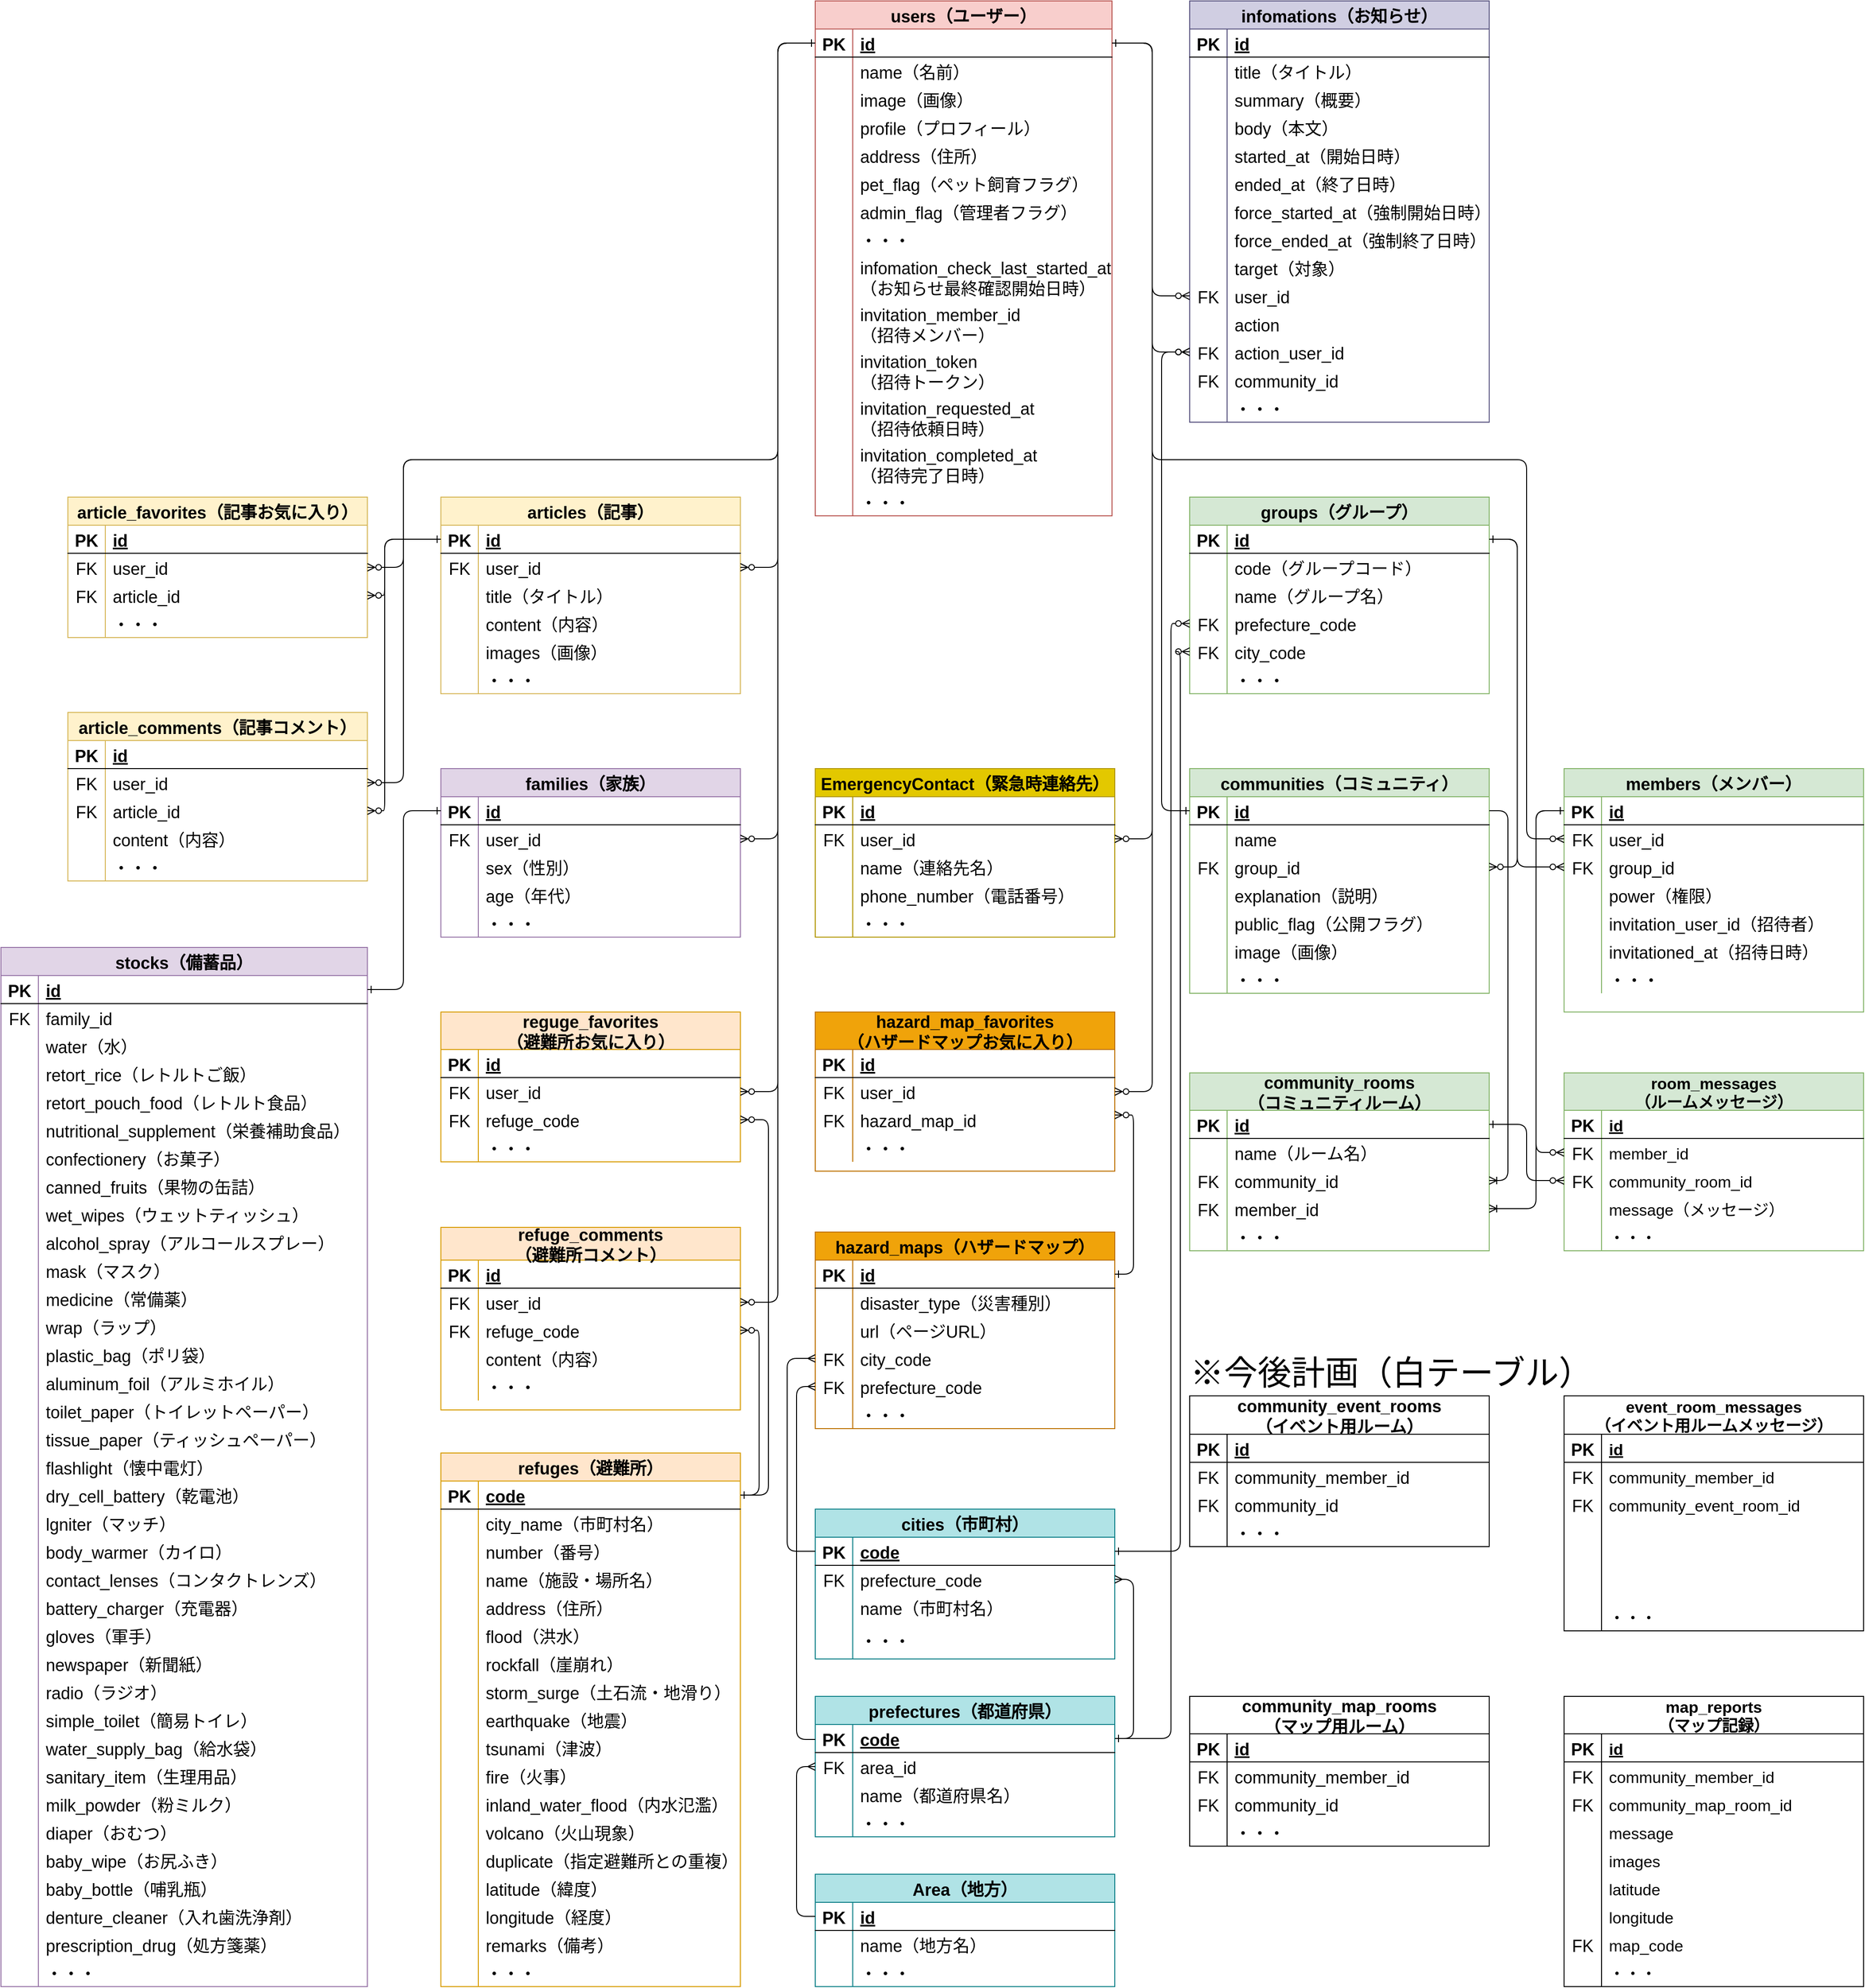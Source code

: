 <mxfile version="18.0.0" type="device"><diagram id="3L1FOJg7CnERr3oo3Goy" name="Page-1"><mxGraphModel dx="1036" dy="2878" grid="1" gridSize="10" guides="1" tooltips="1" connect="1" arrows="1" fold="1" page="1" pageScale="1" pageWidth="827" pageHeight="1169" math="0" shadow="0"><root><mxCell id="0"/><mxCell id="1" parent="0"/><mxCell id="ujnOhpP_MGNiNjRM1tol-1" value="article_favorites（記事お気に入り）" style="shape=table;startSize=30;container=1;collapsible=1;childLayout=tableLayout;fixedRows=1;rowLines=0;fontStyle=1;align=center;resizeLast=1;fontSize=18;fillColor=#fff2cc;strokeColor=#d6b656;" vertex="1" parent="1"><mxGeometry x="601.5" y="290" width="320" height="150" as="geometry"/></mxCell><mxCell id="ujnOhpP_MGNiNjRM1tol-2" value="" style="shape=partialRectangle;collapsible=0;dropTarget=0;pointerEvents=0;fillColor=none;top=0;left=0;bottom=1;right=0;points=[[0,0.5],[1,0.5]];portConstraint=eastwest;fontSize=18;" vertex="1" parent="ujnOhpP_MGNiNjRM1tol-1"><mxGeometry y="30" width="320" height="30" as="geometry"/></mxCell><mxCell id="ujnOhpP_MGNiNjRM1tol-3" value="PK" style="shape=partialRectangle;connectable=0;fillColor=none;top=0;left=0;bottom=0;right=0;fontStyle=1;overflow=hidden;fontSize=18;" vertex="1" parent="ujnOhpP_MGNiNjRM1tol-2"><mxGeometry width="40.0" height="30" as="geometry"><mxRectangle width="40.0" height="30" as="alternateBounds"/></mxGeometry></mxCell><mxCell id="ujnOhpP_MGNiNjRM1tol-4" value="id" style="shape=partialRectangle;connectable=0;fillColor=none;top=0;left=0;bottom=0;right=0;align=left;spacingLeft=6;fontStyle=5;overflow=hidden;fontSize=18;" vertex="1" parent="ujnOhpP_MGNiNjRM1tol-2"><mxGeometry x="40.0" width="280.0" height="30" as="geometry"><mxRectangle width="280.0" height="30" as="alternateBounds"/></mxGeometry></mxCell><mxCell id="ujnOhpP_MGNiNjRM1tol-5" value="" style="shape=partialRectangle;collapsible=0;dropTarget=0;pointerEvents=0;fillColor=none;top=0;left=0;bottom=0;right=0;points=[[0,0.5],[1,0.5]];portConstraint=eastwest;fontSize=18;" vertex="1" parent="ujnOhpP_MGNiNjRM1tol-1"><mxGeometry y="60" width="320" height="30" as="geometry"/></mxCell><mxCell id="ujnOhpP_MGNiNjRM1tol-6" value="FK" style="shape=partialRectangle;connectable=0;fillColor=none;top=0;left=0;bottom=0;right=0;editable=1;overflow=hidden;fontSize=18;" vertex="1" parent="ujnOhpP_MGNiNjRM1tol-5"><mxGeometry width="40.0" height="30" as="geometry"><mxRectangle width="40.0" height="30" as="alternateBounds"/></mxGeometry></mxCell><mxCell id="ujnOhpP_MGNiNjRM1tol-7" value="user_id" style="shape=partialRectangle;connectable=0;fillColor=none;top=0;left=0;bottom=0;right=0;align=left;spacingLeft=6;overflow=hidden;fontSize=18;" vertex="1" parent="ujnOhpP_MGNiNjRM1tol-5"><mxGeometry x="40.0" width="280.0" height="30" as="geometry"><mxRectangle width="280.0" height="30" as="alternateBounds"/></mxGeometry></mxCell><mxCell id="ujnOhpP_MGNiNjRM1tol-8" value="" style="shape=partialRectangle;collapsible=0;dropTarget=0;pointerEvents=0;fillColor=none;top=0;left=0;bottom=0;right=0;points=[[0,0.5],[1,0.5]];portConstraint=eastwest;fontSize=18;" vertex="1" parent="ujnOhpP_MGNiNjRM1tol-1"><mxGeometry y="90" width="320" height="30" as="geometry"/></mxCell><mxCell id="ujnOhpP_MGNiNjRM1tol-9" value="FK" style="shape=partialRectangle;connectable=0;fillColor=none;top=0;left=0;bottom=0;right=0;editable=1;overflow=hidden;fontSize=18;" vertex="1" parent="ujnOhpP_MGNiNjRM1tol-8"><mxGeometry width="40.0" height="30" as="geometry"><mxRectangle width="40.0" height="30" as="alternateBounds"/></mxGeometry></mxCell><mxCell id="ujnOhpP_MGNiNjRM1tol-10" value="article_id" style="shape=partialRectangle;connectable=0;fillColor=none;top=0;left=0;bottom=0;right=0;align=left;spacingLeft=6;overflow=hidden;fontSize=18;" vertex="1" parent="ujnOhpP_MGNiNjRM1tol-8"><mxGeometry x="40.0" width="280.0" height="30" as="geometry"><mxRectangle width="280.0" height="30" as="alternateBounds"/></mxGeometry></mxCell><mxCell id="ujnOhpP_MGNiNjRM1tol-14" value="" style="shape=partialRectangle;collapsible=0;dropTarget=0;pointerEvents=0;fillColor=none;top=0;left=0;bottom=0;right=0;points=[[0,0.5],[1,0.5]];portConstraint=eastwest;fontSize=18;" vertex="1" parent="ujnOhpP_MGNiNjRM1tol-1"><mxGeometry y="120" width="320" height="30" as="geometry"/></mxCell><mxCell id="ujnOhpP_MGNiNjRM1tol-15" value="" style="shape=partialRectangle;connectable=0;fillColor=none;top=0;left=0;bottom=0;right=0;editable=1;overflow=hidden;fontSize=18;" vertex="1" parent="ujnOhpP_MGNiNjRM1tol-14"><mxGeometry width="40.0" height="30" as="geometry"><mxRectangle width="40.0" height="30" as="alternateBounds"/></mxGeometry></mxCell><mxCell id="ujnOhpP_MGNiNjRM1tol-16" value="・・・" style="shape=partialRectangle;connectable=0;fillColor=none;top=0;left=0;bottom=0;right=0;align=left;spacingLeft=6;overflow=hidden;fontSize=18;" vertex="1" parent="ujnOhpP_MGNiNjRM1tol-14"><mxGeometry x="40.0" width="280.0" height="30" as="geometry"><mxRectangle width="280.0" height="30" as="alternateBounds"/></mxGeometry></mxCell><mxCell id="ujnOhpP_MGNiNjRM1tol-17" value="infomations（お知らせ）" style="shape=table;startSize=30;container=1;collapsible=1;childLayout=tableLayout;fixedRows=1;rowLines=0;fontStyle=1;align=center;resizeLast=1;fontSize=18;fillColor=#d0cee2;strokeColor=#56517e;" vertex="1" parent="1"><mxGeometry x="1800" y="-240" width="320" height="450" as="geometry"/></mxCell><mxCell id="ujnOhpP_MGNiNjRM1tol-18" value="" style="shape=partialRectangle;collapsible=0;dropTarget=0;pointerEvents=0;fillColor=none;top=0;left=0;bottom=1;right=0;points=[[0,0.5],[1,0.5]];portConstraint=eastwest;fontSize=18;" vertex="1" parent="ujnOhpP_MGNiNjRM1tol-17"><mxGeometry y="30" width="320" height="30" as="geometry"/></mxCell><mxCell id="ujnOhpP_MGNiNjRM1tol-19" value="PK" style="shape=partialRectangle;connectable=0;fillColor=none;top=0;left=0;bottom=0;right=0;fontStyle=1;overflow=hidden;fontSize=18;" vertex="1" parent="ujnOhpP_MGNiNjRM1tol-18"><mxGeometry width="40.0" height="30" as="geometry"><mxRectangle width="40.0" height="30" as="alternateBounds"/></mxGeometry></mxCell><mxCell id="ujnOhpP_MGNiNjRM1tol-20" value="id" style="shape=partialRectangle;connectable=0;fillColor=none;top=0;left=0;bottom=0;right=0;align=left;spacingLeft=6;fontStyle=5;overflow=hidden;fontSize=18;" vertex="1" parent="ujnOhpP_MGNiNjRM1tol-18"><mxGeometry x="40.0" width="280.0" height="30" as="geometry"><mxRectangle width="280.0" height="30" as="alternateBounds"/></mxGeometry></mxCell><mxCell id="ujnOhpP_MGNiNjRM1tol-21" value="" style="shape=partialRectangle;collapsible=0;dropTarget=0;pointerEvents=0;fillColor=none;top=0;left=0;bottom=0;right=0;points=[[0,0.5],[1,0.5]];portConstraint=eastwest;fontSize=18;" vertex="1" parent="ujnOhpP_MGNiNjRM1tol-17"><mxGeometry y="60" width="320" height="30" as="geometry"/></mxCell><mxCell id="ujnOhpP_MGNiNjRM1tol-22" value="" style="shape=partialRectangle;connectable=0;fillColor=none;top=0;left=0;bottom=0;right=0;editable=1;overflow=hidden;fontSize=18;" vertex="1" parent="ujnOhpP_MGNiNjRM1tol-21"><mxGeometry width="40.0" height="30" as="geometry"><mxRectangle width="40.0" height="30" as="alternateBounds"/></mxGeometry></mxCell><mxCell id="ujnOhpP_MGNiNjRM1tol-23" value="title（タイトル）" style="shape=partialRectangle;connectable=0;fillColor=none;top=0;left=0;bottom=0;right=0;align=left;spacingLeft=6;overflow=hidden;fontSize=18;" vertex="1" parent="ujnOhpP_MGNiNjRM1tol-21"><mxGeometry x="40.0" width="280.0" height="30" as="geometry"><mxRectangle width="280.0" height="30" as="alternateBounds"/></mxGeometry></mxCell><mxCell id="ujnOhpP_MGNiNjRM1tol-24" value="" style="shape=partialRectangle;collapsible=0;dropTarget=0;pointerEvents=0;fillColor=none;top=0;left=0;bottom=0;right=0;points=[[0,0.5],[1,0.5]];portConstraint=eastwest;fontSize=18;" vertex="1" parent="ujnOhpP_MGNiNjRM1tol-17"><mxGeometry y="90" width="320" height="30" as="geometry"/></mxCell><mxCell id="ujnOhpP_MGNiNjRM1tol-25" value="" style="shape=partialRectangle;connectable=0;fillColor=none;top=0;left=0;bottom=0;right=0;editable=1;overflow=hidden;fontSize=18;" vertex="1" parent="ujnOhpP_MGNiNjRM1tol-24"><mxGeometry width="40.0" height="30" as="geometry"><mxRectangle width="40.0" height="30" as="alternateBounds"/></mxGeometry></mxCell><mxCell id="ujnOhpP_MGNiNjRM1tol-26" value="summary（概要）" style="shape=partialRectangle;connectable=0;fillColor=none;top=0;left=0;bottom=0;right=0;align=left;spacingLeft=6;overflow=hidden;fontSize=18;" vertex="1" parent="ujnOhpP_MGNiNjRM1tol-24"><mxGeometry x="40.0" width="280.0" height="30" as="geometry"><mxRectangle width="280.0" height="30" as="alternateBounds"/></mxGeometry></mxCell><mxCell id="ujnOhpP_MGNiNjRM1tol-33" style="shape=partialRectangle;collapsible=0;dropTarget=0;pointerEvents=0;fillColor=none;top=0;left=0;bottom=0;right=0;points=[[0,0.5],[1,0.5]];portConstraint=eastwest;fontSize=18;" vertex="1" parent="ujnOhpP_MGNiNjRM1tol-17"><mxGeometry y="120" width="320" height="30" as="geometry"/></mxCell><mxCell id="ujnOhpP_MGNiNjRM1tol-34" value="" style="shape=partialRectangle;connectable=0;fillColor=none;top=0;left=0;bottom=0;right=0;editable=1;overflow=hidden;fontSize=18;" vertex="1" parent="ujnOhpP_MGNiNjRM1tol-33"><mxGeometry width="40.0" height="30" as="geometry"><mxRectangle width="40.0" height="30" as="alternateBounds"/></mxGeometry></mxCell><mxCell id="ujnOhpP_MGNiNjRM1tol-35" value="body（本文）" style="shape=partialRectangle;connectable=0;fillColor=none;top=0;left=0;bottom=0;right=0;align=left;spacingLeft=6;overflow=hidden;fontSize=18;" vertex="1" parent="ujnOhpP_MGNiNjRM1tol-33"><mxGeometry x="40.0" width="280.0" height="30" as="geometry"><mxRectangle width="280.0" height="30" as="alternateBounds"/></mxGeometry></mxCell><mxCell id="ujnOhpP_MGNiNjRM1tol-36" style="shape=partialRectangle;collapsible=0;dropTarget=0;pointerEvents=0;fillColor=none;top=0;left=0;bottom=0;right=0;points=[[0,0.5],[1,0.5]];portConstraint=eastwest;fontSize=18;" vertex="1" parent="ujnOhpP_MGNiNjRM1tol-17"><mxGeometry y="150" width="320" height="30" as="geometry"/></mxCell><mxCell id="ujnOhpP_MGNiNjRM1tol-37" value="" style="shape=partialRectangle;connectable=0;fillColor=none;top=0;left=0;bottom=0;right=0;editable=1;overflow=hidden;fontSize=18;" vertex="1" parent="ujnOhpP_MGNiNjRM1tol-36"><mxGeometry width="40.0" height="30" as="geometry"><mxRectangle width="40.0" height="30" as="alternateBounds"/></mxGeometry></mxCell><mxCell id="ujnOhpP_MGNiNjRM1tol-38" value="started_at（開始日時）" style="shape=partialRectangle;connectable=0;fillColor=none;top=0;left=0;bottom=0;right=0;align=left;spacingLeft=6;overflow=hidden;fontSize=18;" vertex="1" parent="ujnOhpP_MGNiNjRM1tol-36"><mxGeometry x="40.0" width="280.0" height="30" as="geometry"><mxRectangle width="280.0" height="30" as="alternateBounds"/></mxGeometry></mxCell><mxCell id="ujnOhpP_MGNiNjRM1tol-39" style="shape=partialRectangle;collapsible=0;dropTarget=0;pointerEvents=0;fillColor=none;top=0;left=0;bottom=0;right=0;points=[[0,0.5],[1,0.5]];portConstraint=eastwest;fontSize=18;" vertex="1" parent="ujnOhpP_MGNiNjRM1tol-17"><mxGeometry y="180" width="320" height="30" as="geometry"/></mxCell><mxCell id="ujnOhpP_MGNiNjRM1tol-40" value="" style="shape=partialRectangle;connectable=0;fillColor=none;top=0;left=0;bottom=0;right=0;editable=1;overflow=hidden;fontSize=18;" vertex="1" parent="ujnOhpP_MGNiNjRM1tol-39"><mxGeometry width="40.0" height="30" as="geometry"><mxRectangle width="40.0" height="30" as="alternateBounds"/></mxGeometry></mxCell><mxCell id="ujnOhpP_MGNiNjRM1tol-41" value="ended_at（終了日時）" style="shape=partialRectangle;connectable=0;fillColor=none;top=0;left=0;bottom=0;right=0;align=left;spacingLeft=6;overflow=hidden;fontSize=18;" vertex="1" parent="ujnOhpP_MGNiNjRM1tol-39"><mxGeometry x="40.0" width="280.0" height="30" as="geometry"><mxRectangle width="280.0" height="30" as="alternateBounds"/></mxGeometry></mxCell><mxCell id="ujnOhpP_MGNiNjRM1tol-42" style="shape=partialRectangle;collapsible=0;dropTarget=0;pointerEvents=0;fillColor=none;top=0;left=0;bottom=0;right=0;points=[[0,0.5],[1,0.5]];portConstraint=eastwest;fontSize=18;" vertex="1" parent="ujnOhpP_MGNiNjRM1tol-17"><mxGeometry y="210" width="320" height="30" as="geometry"/></mxCell><mxCell id="ujnOhpP_MGNiNjRM1tol-43" value="" style="shape=partialRectangle;connectable=0;fillColor=none;top=0;left=0;bottom=0;right=0;editable=1;overflow=hidden;fontSize=18;" vertex="1" parent="ujnOhpP_MGNiNjRM1tol-42"><mxGeometry width="40.0" height="30" as="geometry"><mxRectangle width="40.0" height="30" as="alternateBounds"/></mxGeometry></mxCell><mxCell id="ujnOhpP_MGNiNjRM1tol-44" value="force_started_at（強制開始日時）" style="shape=partialRectangle;connectable=0;fillColor=none;top=0;left=0;bottom=0;right=0;align=left;spacingLeft=6;overflow=hidden;fontSize=18;" vertex="1" parent="ujnOhpP_MGNiNjRM1tol-42"><mxGeometry x="40.0" width="280.0" height="30" as="geometry"><mxRectangle width="280.0" height="30" as="alternateBounds"/></mxGeometry></mxCell><mxCell id="ujnOhpP_MGNiNjRM1tol-839" style="shape=partialRectangle;collapsible=0;dropTarget=0;pointerEvents=0;fillColor=none;top=0;left=0;bottom=0;right=0;points=[[0,0.5],[1,0.5]];portConstraint=eastwest;fontSize=18;" vertex="1" parent="ujnOhpP_MGNiNjRM1tol-17"><mxGeometry y="240" width="320" height="30" as="geometry"/></mxCell><mxCell id="ujnOhpP_MGNiNjRM1tol-840" style="shape=partialRectangle;connectable=0;fillColor=none;top=0;left=0;bottom=0;right=0;editable=1;overflow=hidden;fontSize=18;" vertex="1" parent="ujnOhpP_MGNiNjRM1tol-839"><mxGeometry width="40.0" height="30" as="geometry"><mxRectangle width="40.0" height="30" as="alternateBounds"/></mxGeometry></mxCell><mxCell id="ujnOhpP_MGNiNjRM1tol-841" value="force_ended_at（強制終了日時）" style="shape=partialRectangle;connectable=0;fillColor=none;top=0;left=0;bottom=0;right=0;align=left;spacingLeft=6;overflow=hidden;fontSize=18;" vertex="1" parent="ujnOhpP_MGNiNjRM1tol-839"><mxGeometry x="40.0" width="280.0" height="30" as="geometry"><mxRectangle width="280.0" height="30" as="alternateBounds"/></mxGeometry></mxCell><mxCell id="ujnOhpP_MGNiNjRM1tol-836" style="shape=partialRectangle;collapsible=0;dropTarget=0;pointerEvents=0;fillColor=none;top=0;left=0;bottom=0;right=0;points=[[0,0.5],[1,0.5]];portConstraint=eastwest;fontSize=18;" vertex="1" parent="ujnOhpP_MGNiNjRM1tol-17"><mxGeometry y="270" width="320" height="30" as="geometry"/></mxCell><mxCell id="ujnOhpP_MGNiNjRM1tol-837" style="shape=partialRectangle;connectable=0;fillColor=none;top=0;left=0;bottom=0;right=0;editable=1;overflow=hidden;fontSize=18;" vertex="1" parent="ujnOhpP_MGNiNjRM1tol-836"><mxGeometry width="40.0" height="30" as="geometry"><mxRectangle width="40.0" height="30" as="alternateBounds"/></mxGeometry></mxCell><mxCell id="ujnOhpP_MGNiNjRM1tol-838" value="target（対象）" style="shape=partialRectangle;connectable=0;fillColor=none;top=0;left=0;bottom=0;right=0;align=left;spacingLeft=6;overflow=hidden;fontSize=18;" vertex="1" parent="ujnOhpP_MGNiNjRM1tol-836"><mxGeometry x="40.0" width="280.0" height="30" as="geometry"><mxRectangle width="280.0" height="30" as="alternateBounds"/></mxGeometry></mxCell><mxCell id="ujnOhpP_MGNiNjRM1tol-45" style="shape=partialRectangle;collapsible=0;dropTarget=0;pointerEvents=0;fillColor=none;top=0;left=0;bottom=0;right=0;points=[[0,0.5],[1,0.5]];portConstraint=eastwest;fontSize=18;" vertex="1" parent="ujnOhpP_MGNiNjRM1tol-17"><mxGeometry y="300" width="320" height="30" as="geometry"/></mxCell><mxCell id="ujnOhpP_MGNiNjRM1tol-46" value="FK" style="shape=partialRectangle;connectable=0;fillColor=none;top=0;left=0;bottom=0;right=0;editable=1;overflow=hidden;fontSize=18;" vertex="1" parent="ujnOhpP_MGNiNjRM1tol-45"><mxGeometry width="40.0" height="30" as="geometry"><mxRectangle width="40.0" height="30" as="alternateBounds"/></mxGeometry></mxCell><mxCell id="ujnOhpP_MGNiNjRM1tol-47" value="user_id" style="shape=partialRectangle;connectable=0;fillColor=none;top=0;left=0;bottom=0;right=0;align=left;spacingLeft=6;overflow=hidden;fontSize=18;" vertex="1" parent="ujnOhpP_MGNiNjRM1tol-45"><mxGeometry x="40.0" width="280.0" height="30" as="geometry"><mxRectangle width="280.0" height="30" as="alternateBounds"/></mxGeometry></mxCell><mxCell id="ujnOhpP_MGNiNjRM1tol-48" style="shape=partialRectangle;collapsible=0;dropTarget=0;pointerEvents=0;fillColor=none;top=0;left=0;bottom=0;right=0;points=[[0,0.5],[1,0.5]];portConstraint=eastwest;fontSize=18;" vertex="1" parent="ujnOhpP_MGNiNjRM1tol-17"><mxGeometry y="330" width="320" height="30" as="geometry"/></mxCell><mxCell id="ujnOhpP_MGNiNjRM1tol-49" style="shape=partialRectangle;connectable=0;fillColor=none;top=0;left=0;bottom=0;right=0;editable=1;overflow=hidden;fontSize=18;" vertex="1" parent="ujnOhpP_MGNiNjRM1tol-48"><mxGeometry width="40.0" height="30" as="geometry"><mxRectangle width="40.0" height="30" as="alternateBounds"/></mxGeometry></mxCell><mxCell id="ujnOhpP_MGNiNjRM1tol-50" value="action" style="shape=partialRectangle;connectable=0;fillColor=none;top=0;left=0;bottom=0;right=0;align=left;spacingLeft=6;overflow=hidden;fontSize=18;" vertex="1" parent="ujnOhpP_MGNiNjRM1tol-48"><mxGeometry x="40.0" width="280.0" height="30" as="geometry"><mxRectangle width="280.0" height="30" as="alternateBounds"/></mxGeometry></mxCell><mxCell id="ujnOhpP_MGNiNjRM1tol-833" style="shape=partialRectangle;collapsible=0;dropTarget=0;pointerEvents=0;fillColor=none;top=0;left=0;bottom=0;right=0;points=[[0,0.5],[1,0.5]];portConstraint=eastwest;fontSize=18;" vertex="1" parent="ujnOhpP_MGNiNjRM1tol-17"><mxGeometry y="360" width="320" height="30" as="geometry"/></mxCell><mxCell id="ujnOhpP_MGNiNjRM1tol-834" value="FK" style="shape=partialRectangle;connectable=0;fillColor=none;top=0;left=0;bottom=0;right=0;editable=1;overflow=hidden;fontSize=18;" vertex="1" parent="ujnOhpP_MGNiNjRM1tol-833"><mxGeometry width="40.0" height="30" as="geometry"><mxRectangle width="40.0" height="30" as="alternateBounds"/></mxGeometry></mxCell><mxCell id="ujnOhpP_MGNiNjRM1tol-835" value="action_user_id" style="shape=partialRectangle;connectable=0;fillColor=none;top=0;left=0;bottom=0;right=0;align=left;spacingLeft=6;overflow=hidden;fontSize=18;" vertex="1" parent="ujnOhpP_MGNiNjRM1tol-833"><mxGeometry x="40.0" width="280.0" height="30" as="geometry"><mxRectangle width="280.0" height="30" as="alternateBounds"/></mxGeometry></mxCell><mxCell id="ujnOhpP_MGNiNjRM1tol-830" style="shape=partialRectangle;collapsible=0;dropTarget=0;pointerEvents=0;fillColor=none;top=0;left=0;bottom=0;right=0;points=[[0,0.5],[1,0.5]];portConstraint=eastwest;fontSize=18;" vertex="1" parent="ujnOhpP_MGNiNjRM1tol-17"><mxGeometry y="390" width="320" height="30" as="geometry"/></mxCell><mxCell id="ujnOhpP_MGNiNjRM1tol-831" value="FK" style="shape=partialRectangle;connectable=0;fillColor=none;top=0;left=0;bottom=0;right=0;editable=1;overflow=hidden;fontSize=18;" vertex="1" parent="ujnOhpP_MGNiNjRM1tol-830"><mxGeometry width="40.0" height="30" as="geometry"><mxRectangle width="40.0" height="30" as="alternateBounds"/></mxGeometry></mxCell><mxCell id="ujnOhpP_MGNiNjRM1tol-832" value="community_id" style="shape=partialRectangle;connectable=0;fillColor=none;top=0;left=0;bottom=0;right=0;align=left;spacingLeft=6;overflow=hidden;fontSize=18;" vertex="1" parent="ujnOhpP_MGNiNjRM1tol-830"><mxGeometry x="40.0" width="280.0" height="30" as="geometry"><mxRectangle width="280.0" height="30" as="alternateBounds"/></mxGeometry></mxCell><mxCell id="ujnOhpP_MGNiNjRM1tol-51" value="" style="shape=partialRectangle;collapsible=0;dropTarget=0;pointerEvents=0;fillColor=none;top=0;left=0;bottom=0;right=0;points=[[0,0.5],[1,0.5]];portConstraint=eastwest;fontSize=18;" vertex="1" parent="ujnOhpP_MGNiNjRM1tol-17"><mxGeometry y="420" width="320" height="30" as="geometry"/></mxCell><mxCell id="ujnOhpP_MGNiNjRM1tol-52" value="" style="shape=partialRectangle;connectable=0;fillColor=none;top=0;left=0;bottom=0;right=0;editable=1;overflow=hidden;fontSize=18;" vertex="1" parent="ujnOhpP_MGNiNjRM1tol-51"><mxGeometry width="40.0" height="30" as="geometry"><mxRectangle width="40.0" height="30" as="alternateBounds"/></mxGeometry></mxCell><mxCell id="ujnOhpP_MGNiNjRM1tol-53" value="・・・" style="shape=partialRectangle;connectable=0;fillColor=none;top=0;left=0;bottom=0;right=0;align=left;spacingLeft=6;overflow=hidden;fontSize=18;" vertex="1" parent="ujnOhpP_MGNiNjRM1tol-51"><mxGeometry x="40.0" width="280.0" height="30" as="geometry"><mxRectangle width="280.0" height="30" as="alternateBounds"/></mxGeometry></mxCell><mxCell id="ujnOhpP_MGNiNjRM1tol-98" value="articles（記事）" style="shape=table;startSize=30;container=1;collapsible=1;childLayout=tableLayout;fixedRows=1;rowLines=0;fontStyle=1;align=center;resizeLast=1;fontSize=18;fillColor=#fff2cc;strokeColor=#d6b656;" vertex="1" parent="1"><mxGeometry x="1000" y="290" width="320" height="210" as="geometry"/></mxCell><mxCell id="ujnOhpP_MGNiNjRM1tol-99" value="" style="shape=partialRectangle;collapsible=0;dropTarget=0;pointerEvents=0;fillColor=none;top=0;left=0;bottom=1;right=0;points=[[0,0.5],[1,0.5]];portConstraint=eastwest;fontSize=18;" vertex="1" parent="ujnOhpP_MGNiNjRM1tol-98"><mxGeometry y="30" width="320" height="30" as="geometry"/></mxCell><mxCell id="ujnOhpP_MGNiNjRM1tol-100" value="PK" style="shape=partialRectangle;connectable=0;fillColor=none;top=0;left=0;bottom=0;right=0;fontStyle=1;overflow=hidden;fontSize=18;" vertex="1" parent="ujnOhpP_MGNiNjRM1tol-99"><mxGeometry width="40" height="30" as="geometry"><mxRectangle width="40" height="30" as="alternateBounds"/></mxGeometry></mxCell><mxCell id="ujnOhpP_MGNiNjRM1tol-101" value="id" style="shape=partialRectangle;connectable=0;fillColor=none;top=0;left=0;bottom=0;right=0;align=left;spacingLeft=6;fontStyle=5;overflow=hidden;fontSize=18;" vertex="1" parent="ujnOhpP_MGNiNjRM1tol-99"><mxGeometry x="40" width="280" height="30" as="geometry"><mxRectangle width="280" height="30" as="alternateBounds"/></mxGeometry></mxCell><mxCell id="ujnOhpP_MGNiNjRM1tol-483" style="shape=partialRectangle;collapsible=0;dropTarget=0;pointerEvents=0;fillColor=none;top=0;left=0;bottom=0;right=0;points=[[0,0.5],[1,0.5]];portConstraint=eastwest;fontSize=18;" vertex="1" parent="ujnOhpP_MGNiNjRM1tol-98"><mxGeometry y="60" width="320" height="30" as="geometry"/></mxCell><mxCell id="ujnOhpP_MGNiNjRM1tol-484" value="FK" style="shape=partialRectangle;connectable=0;fillColor=none;top=0;left=0;bottom=0;right=0;editable=1;overflow=hidden;fontSize=18;" vertex="1" parent="ujnOhpP_MGNiNjRM1tol-483"><mxGeometry width="40" height="30" as="geometry"><mxRectangle width="40" height="30" as="alternateBounds"/></mxGeometry></mxCell><mxCell id="ujnOhpP_MGNiNjRM1tol-485" value="user_id" style="shape=partialRectangle;connectable=0;fillColor=none;top=0;left=0;bottom=0;right=0;align=left;spacingLeft=6;overflow=hidden;fontSize=18;" vertex="1" parent="ujnOhpP_MGNiNjRM1tol-483"><mxGeometry x="40" width="280" height="30" as="geometry"><mxRectangle width="280" height="30" as="alternateBounds"/></mxGeometry></mxCell><mxCell id="ujnOhpP_MGNiNjRM1tol-105" style="shape=partialRectangle;collapsible=0;dropTarget=0;pointerEvents=0;fillColor=none;top=0;left=0;bottom=0;right=0;points=[[0,0.5],[1,0.5]];portConstraint=eastwest;fontSize=18;" vertex="1" parent="ujnOhpP_MGNiNjRM1tol-98"><mxGeometry y="90" width="320" height="30" as="geometry"/></mxCell><mxCell id="ujnOhpP_MGNiNjRM1tol-106" style="shape=partialRectangle;connectable=0;fillColor=none;top=0;left=0;bottom=0;right=0;editable=1;overflow=hidden;fontSize=18;" vertex="1" parent="ujnOhpP_MGNiNjRM1tol-105"><mxGeometry width="40" height="30" as="geometry"><mxRectangle width="40" height="30" as="alternateBounds"/></mxGeometry></mxCell><mxCell id="ujnOhpP_MGNiNjRM1tol-107" value="title（タイトル）" style="shape=partialRectangle;connectable=0;fillColor=none;top=0;left=0;bottom=0;right=0;align=left;spacingLeft=6;overflow=hidden;fontSize=18;" vertex="1" parent="ujnOhpP_MGNiNjRM1tol-105"><mxGeometry x="40" width="280" height="30" as="geometry"><mxRectangle width="280" height="30" as="alternateBounds"/></mxGeometry></mxCell><mxCell id="ujnOhpP_MGNiNjRM1tol-108" style="shape=partialRectangle;collapsible=0;dropTarget=0;pointerEvents=0;fillColor=none;top=0;left=0;bottom=0;right=0;points=[[0,0.5],[1,0.5]];portConstraint=eastwest;fontSize=18;" vertex="1" parent="ujnOhpP_MGNiNjRM1tol-98"><mxGeometry y="120" width="320" height="30" as="geometry"/></mxCell><mxCell id="ujnOhpP_MGNiNjRM1tol-109" style="shape=partialRectangle;connectable=0;fillColor=none;top=0;left=0;bottom=0;right=0;editable=1;overflow=hidden;fontSize=18;" vertex="1" parent="ujnOhpP_MGNiNjRM1tol-108"><mxGeometry width="40" height="30" as="geometry"><mxRectangle width="40" height="30" as="alternateBounds"/></mxGeometry></mxCell><mxCell id="ujnOhpP_MGNiNjRM1tol-110" value="content（内容）" style="shape=partialRectangle;connectable=0;fillColor=none;top=0;left=0;bottom=0;right=0;align=left;spacingLeft=6;overflow=hidden;fontSize=18;" vertex="1" parent="ujnOhpP_MGNiNjRM1tol-108"><mxGeometry x="40" width="280" height="30" as="geometry"><mxRectangle width="280" height="30" as="alternateBounds"/></mxGeometry></mxCell><mxCell id="ujnOhpP_MGNiNjRM1tol-111" style="shape=partialRectangle;collapsible=0;dropTarget=0;pointerEvents=0;fillColor=none;top=0;left=0;bottom=0;right=0;points=[[0,0.5],[1,0.5]];portConstraint=eastwest;fontSize=18;" vertex="1" parent="ujnOhpP_MGNiNjRM1tol-98"><mxGeometry y="150" width="320" height="30" as="geometry"/></mxCell><mxCell id="ujnOhpP_MGNiNjRM1tol-112" style="shape=partialRectangle;connectable=0;fillColor=none;top=0;left=0;bottom=0;right=0;editable=1;overflow=hidden;fontSize=18;" vertex="1" parent="ujnOhpP_MGNiNjRM1tol-111"><mxGeometry width="40" height="30" as="geometry"><mxRectangle width="40" height="30" as="alternateBounds"/></mxGeometry></mxCell><mxCell id="ujnOhpP_MGNiNjRM1tol-113" value="images（画像）" style="shape=partialRectangle;connectable=0;fillColor=none;top=0;left=0;bottom=0;right=0;align=left;spacingLeft=6;overflow=hidden;fontSize=18;" vertex="1" parent="ujnOhpP_MGNiNjRM1tol-111"><mxGeometry x="40" width="280" height="30" as="geometry"><mxRectangle width="280" height="30" as="alternateBounds"/></mxGeometry></mxCell><mxCell id="ujnOhpP_MGNiNjRM1tol-337" style="shape=partialRectangle;collapsible=0;dropTarget=0;pointerEvents=0;fillColor=none;top=0;left=0;bottom=0;right=0;points=[[0,0.5],[1,0.5]];portConstraint=eastwest;fontSize=18;" vertex="1" parent="ujnOhpP_MGNiNjRM1tol-98"><mxGeometry y="180" width="320" height="30" as="geometry"/></mxCell><mxCell id="ujnOhpP_MGNiNjRM1tol-338" style="shape=partialRectangle;connectable=0;fillColor=none;top=0;left=0;bottom=0;right=0;editable=1;overflow=hidden;fontSize=18;" vertex="1" parent="ujnOhpP_MGNiNjRM1tol-337"><mxGeometry width="40" height="30" as="geometry"><mxRectangle width="40" height="30" as="alternateBounds"/></mxGeometry></mxCell><mxCell id="ujnOhpP_MGNiNjRM1tol-339" value="・・・" style="shape=partialRectangle;connectable=0;fillColor=none;top=0;left=0;bottom=0;right=0;align=left;spacingLeft=6;overflow=hidden;fontSize=18;" vertex="1" parent="ujnOhpP_MGNiNjRM1tol-337"><mxGeometry x="40" width="280" height="30" as="geometry"><mxRectangle width="280" height="30" as="alternateBounds"/></mxGeometry></mxCell><mxCell id="ujnOhpP_MGNiNjRM1tol-120" value="users（ユーザー）" style="shape=table;startSize=30;container=1;collapsible=1;childLayout=tableLayout;fixedRows=1;rowLines=0;fontStyle=1;align=center;resizeLast=1;fontSize=18;fillColor=#f8cecc;strokeColor=#b85450;" vertex="1" parent="1"><mxGeometry x="1400" y="-240" width="317" height="550" as="geometry"/></mxCell><mxCell id="ujnOhpP_MGNiNjRM1tol-121" value="" style="shape=partialRectangle;collapsible=0;dropTarget=0;pointerEvents=0;fillColor=none;top=0;left=0;bottom=1;right=0;points=[[0,0.5],[1,0.5]];portConstraint=eastwest;fontSize=18;" vertex="1" parent="ujnOhpP_MGNiNjRM1tol-120"><mxGeometry y="30" width="317" height="30" as="geometry"/></mxCell><mxCell id="ujnOhpP_MGNiNjRM1tol-122" value="PK" style="shape=partialRectangle;connectable=0;fillColor=none;top=0;left=0;bottom=0;right=0;fontStyle=1;overflow=hidden;fontSize=18;" vertex="1" parent="ujnOhpP_MGNiNjRM1tol-121"><mxGeometry width="40.0" height="30" as="geometry"><mxRectangle width="40.0" height="30" as="alternateBounds"/></mxGeometry></mxCell><mxCell id="ujnOhpP_MGNiNjRM1tol-123" value="id" style="shape=partialRectangle;connectable=0;fillColor=none;top=0;left=0;bottom=0;right=0;align=left;spacingLeft=6;fontStyle=5;overflow=hidden;fontSize=18;" vertex="1" parent="ujnOhpP_MGNiNjRM1tol-121"><mxGeometry x="40.0" width="277.0" height="30" as="geometry"><mxRectangle width="277.0" height="30" as="alternateBounds"/></mxGeometry></mxCell><mxCell id="ujnOhpP_MGNiNjRM1tol-124" value="" style="shape=partialRectangle;collapsible=0;dropTarget=0;pointerEvents=0;fillColor=none;top=0;left=0;bottom=0;right=0;points=[[0,0.5],[1,0.5]];portConstraint=eastwest;fontSize=18;" vertex="1" parent="ujnOhpP_MGNiNjRM1tol-120"><mxGeometry y="60" width="317" height="30" as="geometry"/></mxCell><mxCell id="ujnOhpP_MGNiNjRM1tol-125" value="" style="shape=partialRectangle;connectable=0;fillColor=none;top=0;left=0;bottom=0;right=0;editable=1;overflow=hidden;fontSize=18;" vertex="1" parent="ujnOhpP_MGNiNjRM1tol-124"><mxGeometry width="40.0" height="30" as="geometry"><mxRectangle width="40.0" height="30" as="alternateBounds"/></mxGeometry></mxCell><mxCell id="ujnOhpP_MGNiNjRM1tol-126" value="name（名前）" style="shape=partialRectangle;connectable=0;fillColor=none;top=0;left=0;bottom=0;right=0;align=left;spacingLeft=6;overflow=hidden;fontSize=18;" vertex="1" parent="ujnOhpP_MGNiNjRM1tol-124"><mxGeometry x="40.0" width="277.0" height="30" as="geometry"><mxRectangle width="277.0" height="30" as="alternateBounds"/></mxGeometry></mxCell><mxCell id="ujnOhpP_MGNiNjRM1tol-130" value="" style="shape=partialRectangle;collapsible=0;dropTarget=0;pointerEvents=0;fillColor=none;top=0;left=0;bottom=0;right=0;points=[[0,0.5],[1,0.5]];portConstraint=eastwest;fontSize=18;" vertex="1" parent="ujnOhpP_MGNiNjRM1tol-120"><mxGeometry y="90" width="317" height="30" as="geometry"/></mxCell><mxCell id="ujnOhpP_MGNiNjRM1tol-131" value="" style="shape=partialRectangle;connectable=0;fillColor=none;top=0;left=0;bottom=0;right=0;editable=1;overflow=hidden;fontSize=18;" vertex="1" parent="ujnOhpP_MGNiNjRM1tol-130"><mxGeometry width="40.0" height="30" as="geometry"><mxRectangle width="40.0" height="30" as="alternateBounds"/></mxGeometry></mxCell><mxCell id="ujnOhpP_MGNiNjRM1tol-132" value="image（画像）" style="shape=partialRectangle;connectable=0;fillColor=none;top=0;left=0;bottom=0;right=0;align=left;spacingLeft=6;overflow=hidden;fontSize=18;" vertex="1" parent="ujnOhpP_MGNiNjRM1tol-130"><mxGeometry x="40.0" width="277.0" height="30" as="geometry"><mxRectangle width="277.0" height="30" as="alternateBounds"/></mxGeometry></mxCell><mxCell id="ujnOhpP_MGNiNjRM1tol-133" style="shape=partialRectangle;collapsible=0;dropTarget=0;pointerEvents=0;fillColor=none;top=0;left=0;bottom=0;right=0;points=[[0,0.5],[1,0.5]];portConstraint=eastwest;fontSize=18;" vertex="1" parent="ujnOhpP_MGNiNjRM1tol-120"><mxGeometry y="120" width="317" height="30" as="geometry"/></mxCell><mxCell id="ujnOhpP_MGNiNjRM1tol-134" style="shape=partialRectangle;connectable=0;fillColor=none;top=0;left=0;bottom=0;right=0;editable=1;overflow=hidden;fontSize=18;" vertex="1" parent="ujnOhpP_MGNiNjRM1tol-133"><mxGeometry width="40.0" height="30" as="geometry"><mxRectangle width="40.0" height="30" as="alternateBounds"/></mxGeometry></mxCell><mxCell id="ujnOhpP_MGNiNjRM1tol-135" value="profile（プロフィール）" style="shape=partialRectangle;connectable=0;fillColor=none;top=0;left=0;bottom=0;right=0;align=left;spacingLeft=6;overflow=hidden;fontSize=18;" vertex="1" parent="ujnOhpP_MGNiNjRM1tol-133"><mxGeometry x="40.0" width="277.0" height="30" as="geometry"><mxRectangle width="277.0" height="30" as="alternateBounds"/></mxGeometry></mxCell><mxCell id="ujnOhpP_MGNiNjRM1tol-139" style="shape=partialRectangle;collapsible=0;dropTarget=0;pointerEvents=0;fillColor=none;top=0;left=0;bottom=0;right=0;points=[[0,0.5],[1,0.5]];portConstraint=eastwest;fontSize=18;" vertex="1" parent="ujnOhpP_MGNiNjRM1tol-120"><mxGeometry y="150" width="317" height="30" as="geometry"/></mxCell><mxCell id="ujnOhpP_MGNiNjRM1tol-140" style="shape=partialRectangle;connectable=0;fillColor=none;top=0;left=0;bottom=0;right=0;editable=1;overflow=hidden;fontSize=18;" vertex="1" parent="ujnOhpP_MGNiNjRM1tol-139"><mxGeometry width="40.0" height="30" as="geometry"><mxRectangle width="40.0" height="30" as="alternateBounds"/></mxGeometry></mxCell><mxCell id="ujnOhpP_MGNiNjRM1tol-141" value="address（住所）" style="shape=partialRectangle;connectable=0;fillColor=none;top=0;left=0;bottom=0;right=0;align=left;spacingLeft=6;overflow=hidden;fontSize=18;" vertex="1" parent="ujnOhpP_MGNiNjRM1tol-139"><mxGeometry x="40.0" width="277.0" height="30" as="geometry"><mxRectangle width="277.0" height="30" as="alternateBounds"/></mxGeometry></mxCell><mxCell id="ujnOhpP_MGNiNjRM1tol-800" style="shape=partialRectangle;collapsible=0;dropTarget=0;pointerEvents=0;fillColor=none;top=0;left=0;bottom=0;right=0;points=[[0,0.5],[1,0.5]];portConstraint=eastwest;fontSize=18;" vertex="1" parent="ujnOhpP_MGNiNjRM1tol-120"><mxGeometry y="180" width="317" height="30" as="geometry"/></mxCell><mxCell id="ujnOhpP_MGNiNjRM1tol-801" style="shape=partialRectangle;connectable=0;fillColor=none;top=0;left=0;bottom=0;right=0;editable=1;overflow=hidden;fontSize=18;" vertex="1" parent="ujnOhpP_MGNiNjRM1tol-800"><mxGeometry width="40.0" height="30" as="geometry"><mxRectangle width="40.0" height="30" as="alternateBounds"/></mxGeometry></mxCell><mxCell id="ujnOhpP_MGNiNjRM1tol-802" value="pet_flag（ペット飼育フラグ）" style="shape=partialRectangle;connectable=0;fillColor=none;top=0;left=0;bottom=0;right=0;align=left;spacingLeft=6;overflow=hidden;fontSize=18;" vertex="1" parent="ujnOhpP_MGNiNjRM1tol-800"><mxGeometry x="40.0" width="277.0" height="30" as="geometry"><mxRectangle width="277.0" height="30" as="alternateBounds"/></mxGeometry></mxCell><mxCell id="ujnOhpP_MGNiNjRM1tol-142" style="shape=partialRectangle;collapsible=0;dropTarget=0;pointerEvents=0;fillColor=none;top=0;left=0;bottom=0;right=0;points=[[0,0.5],[1,0.5]];portConstraint=eastwest;fontSize=18;" vertex="1" parent="ujnOhpP_MGNiNjRM1tol-120"><mxGeometry y="210" width="317" height="30" as="geometry"/></mxCell><mxCell id="ujnOhpP_MGNiNjRM1tol-143" style="shape=partialRectangle;connectable=0;fillColor=none;top=0;left=0;bottom=0;right=0;editable=1;overflow=hidden;fontSize=18;" vertex="1" parent="ujnOhpP_MGNiNjRM1tol-142"><mxGeometry width="40.0" height="30" as="geometry"><mxRectangle width="40.0" height="30" as="alternateBounds"/></mxGeometry></mxCell><mxCell id="ujnOhpP_MGNiNjRM1tol-144" value="admin_flag（管理者フラグ）" style="shape=partialRectangle;connectable=0;fillColor=none;top=0;left=0;bottom=0;right=0;align=left;spacingLeft=6;overflow=hidden;fontSize=18;" vertex="1" parent="ujnOhpP_MGNiNjRM1tol-142"><mxGeometry x="40.0" width="277.0" height="30" as="geometry"><mxRectangle width="277.0" height="30" as="alternateBounds"/></mxGeometry></mxCell><mxCell id="ujnOhpP_MGNiNjRM1tol-1012" style="shape=partialRectangle;collapsible=0;dropTarget=0;pointerEvents=0;fillColor=none;top=0;left=0;bottom=0;right=0;points=[[0,0.5],[1,0.5]];portConstraint=eastwest;fontSize=18;" vertex="1" parent="ujnOhpP_MGNiNjRM1tol-120"><mxGeometry y="240" width="317" height="30" as="geometry"/></mxCell><mxCell id="ujnOhpP_MGNiNjRM1tol-1013" style="shape=partialRectangle;connectable=0;fillColor=none;top=0;left=0;bottom=0;right=0;editable=1;overflow=hidden;fontSize=18;" vertex="1" parent="ujnOhpP_MGNiNjRM1tol-1012"><mxGeometry width="40.0" height="30" as="geometry"><mxRectangle width="40.0" height="30" as="alternateBounds"/></mxGeometry></mxCell><mxCell id="ujnOhpP_MGNiNjRM1tol-1014" value="・・・" style="shape=partialRectangle;connectable=0;fillColor=none;top=0;left=0;bottom=0;right=0;align=left;spacingLeft=6;overflow=hidden;fontSize=18;" vertex="1" parent="ujnOhpP_MGNiNjRM1tol-1012"><mxGeometry x="40.0" width="277.0" height="30" as="geometry"><mxRectangle width="277.0" height="30" as="alternateBounds"/></mxGeometry></mxCell><mxCell id="ujnOhpP_MGNiNjRM1tol-842" style="shape=partialRectangle;collapsible=0;dropTarget=0;pointerEvents=0;fillColor=none;top=0;left=0;bottom=0;right=0;points=[[0,0.5],[1,0.5]];portConstraint=eastwest;fontSize=18;" vertex="1" parent="ujnOhpP_MGNiNjRM1tol-120"><mxGeometry y="270" width="317" height="50" as="geometry"/></mxCell><mxCell id="ujnOhpP_MGNiNjRM1tol-843" style="shape=partialRectangle;connectable=0;fillColor=none;top=0;left=0;bottom=0;right=0;editable=1;overflow=hidden;fontSize=18;" vertex="1" parent="ujnOhpP_MGNiNjRM1tol-842"><mxGeometry width="40.0" height="50" as="geometry"><mxRectangle width="40.0" height="50" as="alternateBounds"/></mxGeometry></mxCell><mxCell id="ujnOhpP_MGNiNjRM1tol-844" value="infomation_check_last_started_at&#10;（お知らせ最終確認開始日時）" style="shape=partialRectangle;connectable=0;fillColor=none;top=0;left=0;bottom=0;right=0;align=left;spacingLeft=6;overflow=hidden;fontSize=18;" vertex="1" parent="ujnOhpP_MGNiNjRM1tol-842"><mxGeometry x="40.0" width="277.0" height="50" as="geometry"><mxRectangle width="277.0" height="50" as="alternateBounds"/></mxGeometry></mxCell><mxCell id="ujnOhpP_MGNiNjRM1tol-872" style="shape=partialRectangle;collapsible=0;dropTarget=0;pointerEvents=0;fillColor=none;top=0;left=0;bottom=0;right=0;points=[[0,0.5],[1,0.5]];portConstraint=eastwest;fontSize=18;" vertex="1" parent="ujnOhpP_MGNiNjRM1tol-120"><mxGeometry y="320" width="317" height="50" as="geometry"/></mxCell><mxCell id="ujnOhpP_MGNiNjRM1tol-873" style="shape=partialRectangle;connectable=0;fillColor=none;top=0;left=0;bottom=0;right=0;editable=1;overflow=hidden;fontSize=18;" vertex="1" parent="ujnOhpP_MGNiNjRM1tol-872"><mxGeometry width="40.0" height="50" as="geometry"><mxRectangle width="40.0" height="50" as="alternateBounds"/></mxGeometry></mxCell><mxCell id="ujnOhpP_MGNiNjRM1tol-874" value="invitation_member_id&#10;（招待メンバー）" style="shape=partialRectangle;connectable=0;fillColor=none;top=0;left=0;bottom=0;right=0;align=left;spacingLeft=6;overflow=hidden;fontSize=18;" vertex="1" parent="ujnOhpP_MGNiNjRM1tol-872"><mxGeometry x="40.0" width="277.0" height="50" as="geometry"><mxRectangle width="277.0" height="50" as="alternateBounds"/></mxGeometry></mxCell><mxCell id="ujnOhpP_MGNiNjRM1tol-869" style="shape=partialRectangle;collapsible=0;dropTarget=0;pointerEvents=0;fillColor=none;top=0;left=0;bottom=0;right=0;points=[[0,0.5],[1,0.5]];portConstraint=eastwest;fontSize=18;" vertex="1" parent="ujnOhpP_MGNiNjRM1tol-120"><mxGeometry y="370" width="317" height="50" as="geometry"/></mxCell><mxCell id="ujnOhpP_MGNiNjRM1tol-870" style="shape=partialRectangle;connectable=0;fillColor=none;top=0;left=0;bottom=0;right=0;editable=1;overflow=hidden;fontSize=18;" vertex="1" parent="ujnOhpP_MGNiNjRM1tol-869"><mxGeometry width="40.0" height="50" as="geometry"><mxRectangle width="40.0" height="50" as="alternateBounds"/></mxGeometry></mxCell><mxCell id="ujnOhpP_MGNiNjRM1tol-871" value="invitation_token&#10;（招待トークン）" style="shape=partialRectangle;connectable=0;fillColor=none;top=0;left=0;bottom=0;right=0;align=left;spacingLeft=6;overflow=hidden;fontSize=18;" vertex="1" parent="ujnOhpP_MGNiNjRM1tol-869"><mxGeometry x="40.0" width="277.0" height="50" as="geometry"><mxRectangle width="277.0" height="50" as="alternateBounds"/></mxGeometry></mxCell><mxCell id="ujnOhpP_MGNiNjRM1tol-866" style="shape=partialRectangle;collapsible=0;dropTarget=0;pointerEvents=0;fillColor=none;top=0;left=0;bottom=0;right=0;points=[[0,0.5],[1,0.5]];portConstraint=eastwest;fontSize=18;" vertex="1" parent="ujnOhpP_MGNiNjRM1tol-120"><mxGeometry y="420" width="317" height="50" as="geometry"/></mxCell><mxCell id="ujnOhpP_MGNiNjRM1tol-867" style="shape=partialRectangle;connectable=0;fillColor=none;top=0;left=0;bottom=0;right=0;editable=1;overflow=hidden;fontSize=18;" vertex="1" parent="ujnOhpP_MGNiNjRM1tol-866"><mxGeometry width="40.0" height="50" as="geometry"><mxRectangle width="40.0" height="50" as="alternateBounds"/></mxGeometry></mxCell><mxCell id="ujnOhpP_MGNiNjRM1tol-868" value="invitation_requested_at&#10;（招待依頼日時）" style="shape=partialRectangle;connectable=0;fillColor=none;top=0;left=0;bottom=0;right=0;align=left;spacingLeft=6;overflow=hidden;fontSize=18;" vertex="1" parent="ujnOhpP_MGNiNjRM1tol-866"><mxGeometry x="40.0" width="277.0" height="50" as="geometry"><mxRectangle width="277.0" height="50" as="alternateBounds"/></mxGeometry></mxCell><mxCell id="ujnOhpP_MGNiNjRM1tol-863" style="shape=partialRectangle;collapsible=0;dropTarget=0;pointerEvents=0;fillColor=none;top=0;left=0;bottom=0;right=0;points=[[0,0.5],[1,0.5]];portConstraint=eastwest;fontSize=18;" vertex="1" parent="ujnOhpP_MGNiNjRM1tol-120"><mxGeometry y="470" width="317" height="50" as="geometry"/></mxCell><mxCell id="ujnOhpP_MGNiNjRM1tol-864" style="shape=partialRectangle;connectable=0;fillColor=none;top=0;left=0;bottom=0;right=0;editable=1;overflow=hidden;fontSize=18;" vertex="1" parent="ujnOhpP_MGNiNjRM1tol-863"><mxGeometry width="40.0" height="50" as="geometry"><mxRectangle width="40.0" height="50" as="alternateBounds"/></mxGeometry></mxCell><mxCell id="ujnOhpP_MGNiNjRM1tol-865" value="invitation_completed_at&#10;（招待完了日時）" style="shape=partialRectangle;connectable=0;fillColor=none;top=0;left=0;bottom=0;right=0;align=left;spacingLeft=6;overflow=hidden;fontSize=18;" vertex="1" parent="ujnOhpP_MGNiNjRM1tol-863"><mxGeometry x="40.0" width="277.0" height="50" as="geometry"><mxRectangle width="277.0" height="50" as="alternateBounds"/></mxGeometry></mxCell><mxCell id="ujnOhpP_MGNiNjRM1tol-145" style="shape=partialRectangle;collapsible=0;dropTarget=0;pointerEvents=0;fillColor=none;top=0;left=0;bottom=0;right=0;points=[[0,0.5],[1,0.5]];portConstraint=eastwest;fontSize=18;" vertex="1" parent="ujnOhpP_MGNiNjRM1tol-120"><mxGeometry y="520" width="317" height="30" as="geometry"/></mxCell><mxCell id="ujnOhpP_MGNiNjRM1tol-146" style="shape=partialRectangle;connectable=0;fillColor=none;top=0;left=0;bottom=0;right=0;editable=1;overflow=hidden;fontSize=18;" vertex="1" parent="ujnOhpP_MGNiNjRM1tol-145"><mxGeometry width="40.0" height="30" as="geometry"><mxRectangle width="40.0" height="30" as="alternateBounds"/></mxGeometry></mxCell><mxCell id="ujnOhpP_MGNiNjRM1tol-147" value="・・・" style="shape=partialRectangle;connectable=0;fillColor=none;top=0;left=0;bottom=0;right=0;align=left;spacingLeft=6;overflow=hidden;fontSize=18;" vertex="1" parent="ujnOhpP_MGNiNjRM1tol-145"><mxGeometry x="40.0" width="277.0" height="30" as="geometry"><mxRectangle width="277.0" height="30" as="alternateBounds"/></mxGeometry></mxCell><mxCell id="ujnOhpP_MGNiNjRM1tol-171" value="room_messages&#10;（ルームメッセージ）" style="shape=table;startSize=40;container=1;collapsible=1;childLayout=tableLayout;fixedRows=1;rowLines=0;fontStyle=1;align=center;resizeLast=1;fontSize=17;fillColor=#d5e8d4;strokeColor=#82b366;" vertex="1" parent="1"><mxGeometry x="2200" y="905" width="320" height="190" as="geometry"/></mxCell><mxCell id="ujnOhpP_MGNiNjRM1tol-172" value="" style="shape=partialRectangle;collapsible=0;dropTarget=0;pointerEvents=0;fillColor=none;points=[[0,0.5],[1,0.5]];portConstraint=eastwest;top=0;left=0;right=0;bottom=1;fontSize=17;" vertex="1" parent="ujnOhpP_MGNiNjRM1tol-171"><mxGeometry y="40" width="320" height="30" as="geometry"/></mxCell><mxCell id="ujnOhpP_MGNiNjRM1tol-173" value="PK" style="shape=partialRectangle;overflow=hidden;connectable=0;fillColor=none;top=0;left=0;bottom=0;right=0;fontStyle=1;fontSize=18;" vertex="1" parent="ujnOhpP_MGNiNjRM1tol-172"><mxGeometry width="40.0" height="30" as="geometry"><mxRectangle width="40.0" height="30" as="alternateBounds"/></mxGeometry></mxCell><mxCell id="ujnOhpP_MGNiNjRM1tol-174" value="id" style="shape=partialRectangle;overflow=hidden;connectable=0;fillColor=none;top=0;left=0;bottom=0;right=0;align=left;spacingLeft=6;fontStyle=5;fontSize=17;" vertex="1" parent="ujnOhpP_MGNiNjRM1tol-172"><mxGeometry x="40.0" width="280.0" height="30" as="geometry"><mxRectangle width="280.0" height="30" as="alternateBounds"/></mxGeometry></mxCell><mxCell id="ujnOhpP_MGNiNjRM1tol-175" value="" style="shape=partialRectangle;collapsible=0;dropTarget=0;pointerEvents=0;fillColor=none;points=[[0,0.5],[1,0.5]];portConstraint=eastwest;top=0;left=0;right=0;bottom=0;fontSize=17;" vertex="1" parent="ujnOhpP_MGNiNjRM1tol-171"><mxGeometry y="70" width="320" height="30" as="geometry"/></mxCell><mxCell id="ujnOhpP_MGNiNjRM1tol-176" value="FK" style="shape=partialRectangle;overflow=hidden;connectable=0;fillColor=none;top=0;left=0;bottom=0;right=0;fontSize=18;" vertex="1" parent="ujnOhpP_MGNiNjRM1tol-175"><mxGeometry width="40.0" height="30" as="geometry"><mxRectangle width="40.0" height="30" as="alternateBounds"/></mxGeometry></mxCell><mxCell id="ujnOhpP_MGNiNjRM1tol-177" value="member_id" style="shape=partialRectangle;overflow=hidden;connectable=0;fillColor=none;top=0;left=0;bottom=0;right=0;align=left;spacingLeft=6;fontSize=17;" vertex="1" parent="ujnOhpP_MGNiNjRM1tol-175"><mxGeometry x="40.0" width="280.0" height="30" as="geometry"><mxRectangle width="280.0" height="30" as="alternateBounds"/></mxGeometry></mxCell><mxCell id="ujnOhpP_MGNiNjRM1tol-181" style="shape=partialRectangle;collapsible=0;dropTarget=0;pointerEvents=0;fillColor=none;points=[[0,0.5],[1,0.5]];portConstraint=eastwest;top=0;left=0;right=0;bottom=0;fontSize=17;" vertex="1" parent="ujnOhpP_MGNiNjRM1tol-171"><mxGeometry y="100" width="320" height="30" as="geometry"/></mxCell><mxCell id="ujnOhpP_MGNiNjRM1tol-182" value="FK" style="shape=partialRectangle;overflow=hidden;connectable=0;fillColor=none;top=0;left=0;bottom=0;right=0;fontSize=18;" vertex="1" parent="ujnOhpP_MGNiNjRM1tol-181"><mxGeometry width="40.0" height="30" as="geometry"><mxRectangle width="40.0" height="30" as="alternateBounds"/></mxGeometry></mxCell><mxCell id="ujnOhpP_MGNiNjRM1tol-183" value="community_room_id" style="shape=partialRectangle;overflow=hidden;connectable=0;fillColor=none;top=0;left=0;bottom=0;right=0;align=left;spacingLeft=6;fontSize=17;" vertex="1" parent="ujnOhpP_MGNiNjRM1tol-181"><mxGeometry x="40.0" width="280.0" height="30" as="geometry"><mxRectangle width="280.0" height="30" as="alternateBounds"/></mxGeometry></mxCell><mxCell id="ujnOhpP_MGNiNjRM1tol-824" style="shape=partialRectangle;collapsible=0;dropTarget=0;pointerEvents=0;fillColor=none;points=[[0,0.5],[1,0.5]];portConstraint=eastwest;top=0;left=0;right=0;bottom=0;fontSize=17;" vertex="1" parent="ujnOhpP_MGNiNjRM1tol-171"><mxGeometry y="130" width="320" height="30" as="geometry"/></mxCell><mxCell id="ujnOhpP_MGNiNjRM1tol-825" style="shape=partialRectangle;overflow=hidden;connectable=0;fillColor=none;top=0;left=0;bottom=0;right=0;fontSize=18;" vertex="1" parent="ujnOhpP_MGNiNjRM1tol-824"><mxGeometry width="40.0" height="30" as="geometry"><mxRectangle width="40.0" height="30" as="alternateBounds"/></mxGeometry></mxCell><mxCell id="ujnOhpP_MGNiNjRM1tol-826" value="message（メッセージ）" style="shape=partialRectangle;overflow=hidden;connectable=0;fillColor=none;top=0;left=0;bottom=0;right=0;align=left;spacingLeft=6;fontSize=17;" vertex="1" parent="ujnOhpP_MGNiNjRM1tol-824"><mxGeometry x="40.0" width="280.0" height="30" as="geometry"><mxRectangle width="280.0" height="30" as="alternateBounds"/></mxGeometry></mxCell><mxCell id="ujnOhpP_MGNiNjRM1tol-184" style="shape=partialRectangle;collapsible=0;dropTarget=0;pointerEvents=0;fillColor=none;points=[[0,0.5],[1,0.5]];portConstraint=eastwest;top=0;left=0;right=0;bottom=0;fontSize=17;" vertex="1" parent="ujnOhpP_MGNiNjRM1tol-171"><mxGeometry y="160" width="320" height="30" as="geometry"/></mxCell><mxCell id="ujnOhpP_MGNiNjRM1tol-185" style="shape=partialRectangle;overflow=hidden;connectable=0;fillColor=none;top=0;left=0;bottom=0;right=0;fontSize=18;" vertex="1" parent="ujnOhpP_MGNiNjRM1tol-184"><mxGeometry width="40.0" height="30" as="geometry"><mxRectangle width="40.0" height="30" as="alternateBounds"/></mxGeometry></mxCell><mxCell id="ujnOhpP_MGNiNjRM1tol-186" value="・・・" style="shape=partialRectangle;overflow=hidden;connectable=0;fillColor=none;top=0;left=0;bottom=0;right=0;align=left;spacingLeft=6;fontSize=17;" vertex="1" parent="ujnOhpP_MGNiNjRM1tol-184"><mxGeometry x="40.0" width="280.0" height="30" as="geometry"><mxRectangle width="280.0" height="30" as="alternateBounds"/></mxGeometry></mxCell><mxCell id="ujnOhpP_MGNiNjRM1tol-190" value="community_map_rooms&#10;（マップ用ルーム）" style="shape=table;startSize=40;container=1;collapsible=1;childLayout=tableLayout;fixedRows=1;rowLines=0;fontStyle=1;align=center;resizeLast=1;fontSize=18;" vertex="1" parent="1"><mxGeometry x="1800" y="1571" width="320" height="160" as="geometry"/></mxCell><mxCell id="ujnOhpP_MGNiNjRM1tol-191" value="" style="shape=partialRectangle;collapsible=0;dropTarget=0;pointerEvents=0;fillColor=none;points=[[0,0.5],[1,0.5]];portConstraint=eastwest;top=0;left=0;right=0;bottom=1;fontSize=18;" vertex="1" parent="ujnOhpP_MGNiNjRM1tol-190"><mxGeometry y="40" width="320" height="30" as="geometry"/></mxCell><mxCell id="ujnOhpP_MGNiNjRM1tol-192" value="PK" style="shape=partialRectangle;overflow=hidden;connectable=0;fillColor=none;top=0;left=0;bottom=0;right=0;fontStyle=1;fontSize=18;" vertex="1" parent="ujnOhpP_MGNiNjRM1tol-191"><mxGeometry width="40" height="30" as="geometry"><mxRectangle width="40" height="30" as="alternateBounds"/></mxGeometry></mxCell><mxCell id="ujnOhpP_MGNiNjRM1tol-193" value="id" style="shape=partialRectangle;overflow=hidden;connectable=0;fillColor=none;top=0;left=0;bottom=0;right=0;align=left;spacingLeft=6;fontStyle=5;fontSize=18;" vertex="1" parent="ujnOhpP_MGNiNjRM1tol-191"><mxGeometry x="40" width="280" height="30" as="geometry"><mxRectangle width="280" height="30" as="alternateBounds"/></mxGeometry></mxCell><mxCell id="ujnOhpP_MGNiNjRM1tol-197" value="" style="shape=partialRectangle;collapsible=0;dropTarget=0;pointerEvents=0;fillColor=none;points=[[0,0.5],[1,0.5]];portConstraint=eastwest;top=0;left=0;right=0;bottom=0;fontSize=18;" vertex="1" parent="ujnOhpP_MGNiNjRM1tol-190"><mxGeometry y="70" width="320" height="30" as="geometry"/></mxCell><mxCell id="ujnOhpP_MGNiNjRM1tol-198" value="FK" style="shape=partialRectangle;overflow=hidden;connectable=0;fillColor=none;top=0;left=0;bottom=0;right=0;fontSize=18;" vertex="1" parent="ujnOhpP_MGNiNjRM1tol-197"><mxGeometry width="40" height="30" as="geometry"><mxRectangle width="40" height="30" as="alternateBounds"/></mxGeometry></mxCell><mxCell id="ujnOhpP_MGNiNjRM1tol-199" value="community_member_id" style="shape=partialRectangle;overflow=hidden;connectable=0;fillColor=none;top=0;left=0;bottom=0;right=0;align=left;spacingLeft=6;fontSize=18;" vertex="1" parent="ujnOhpP_MGNiNjRM1tol-197"><mxGeometry x="40" width="280" height="30" as="geometry"><mxRectangle width="280" height="30" as="alternateBounds"/></mxGeometry></mxCell><mxCell id="ujnOhpP_MGNiNjRM1tol-200" style="shape=partialRectangle;collapsible=0;dropTarget=0;pointerEvents=0;fillColor=none;points=[[0,0.5],[1,0.5]];portConstraint=eastwest;top=0;left=0;right=0;bottom=0;fontSize=18;" vertex="1" parent="ujnOhpP_MGNiNjRM1tol-190"><mxGeometry y="100" width="320" height="30" as="geometry"/></mxCell><mxCell id="ujnOhpP_MGNiNjRM1tol-201" value="FK" style="shape=partialRectangle;overflow=hidden;connectable=0;fillColor=none;top=0;left=0;bottom=0;right=0;fontSize=18;" vertex="1" parent="ujnOhpP_MGNiNjRM1tol-200"><mxGeometry width="40" height="30" as="geometry"><mxRectangle width="40" height="30" as="alternateBounds"/></mxGeometry></mxCell><mxCell id="ujnOhpP_MGNiNjRM1tol-202" value="community_id" style="shape=partialRectangle;overflow=hidden;connectable=0;fillColor=none;top=0;left=0;bottom=0;right=0;align=left;spacingLeft=6;fontSize=18;" vertex="1" parent="ujnOhpP_MGNiNjRM1tol-200"><mxGeometry x="40" width="280" height="30" as="geometry"><mxRectangle width="280" height="30" as="alternateBounds"/></mxGeometry></mxCell><mxCell id="ujnOhpP_MGNiNjRM1tol-203" style="shape=partialRectangle;collapsible=0;dropTarget=0;pointerEvents=0;fillColor=none;points=[[0,0.5],[1,0.5]];portConstraint=eastwest;top=0;left=0;right=0;bottom=0;fontSize=18;" vertex="1" parent="ujnOhpP_MGNiNjRM1tol-190"><mxGeometry y="130" width="320" height="30" as="geometry"/></mxCell><mxCell id="ujnOhpP_MGNiNjRM1tol-204" style="shape=partialRectangle;overflow=hidden;connectable=0;fillColor=none;top=0;left=0;bottom=0;right=0;fontSize=18;" vertex="1" parent="ujnOhpP_MGNiNjRM1tol-203"><mxGeometry width="40" height="30" as="geometry"><mxRectangle width="40" height="30" as="alternateBounds"/></mxGeometry></mxCell><mxCell id="ujnOhpP_MGNiNjRM1tol-205" value="・・・" style="shape=partialRectangle;overflow=hidden;connectable=0;fillColor=none;top=0;left=0;bottom=0;right=0;align=left;spacingLeft=6;fontSize=18;" vertex="1" parent="ujnOhpP_MGNiNjRM1tol-203"><mxGeometry x="40" width="280" height="30" as="geometry"><mxRectangle width="280" height="30" as="alternateBounds"/></mxGeometry></mxCell><mxCell id="ujnOhpP_MGNiNjRM1tol-244" value="communities（コミュニティ）" style="shape=table;startSize=30;container=1;collapsible=1;childLayout=tableLayout;fixedRows=1;rowLines=0;fontStyle=1;align=center;resizeLast=1;fontSize=18;fillColor=#d5e8d4;strokeColor=#82b366;" vertex="1" parent="1"><mxGeometry x="1800" y="580" width="320" height="240" as="geometry"/></mxCell><mxCell id="ujnOhpP_MGNiNjRM1tol-245" value="" style="shape=partialRectangle;collapsible=0;dropTarget=0;pointerEvents=0;fillColor=none;top=0;left=0;bottom=1;right=0;points=[[0,0.5],[1,0.5]];portConstraint=eastwest;fontSize=18;" vertex="1" parent="ujnOhpP_MGNiNjRM1tol-244"><mxGeometry y="30" width="320" height="30" as="geometry"/></mxCell><mxCell id="ujnOhpP_MGNiNjRM1tol-246" value="PK" style="shape=partialRectangle;connectable=0;fillColor=none;top=0;left=0;bottom=0;right=0;fontStyle=1;overflow=hidden;fontSize=18;" vertex="1" parent="ujnOhpP_MGNiNjRM1tol-245"><mxGeometry width="40" height="30" as="geometry"><mxRectangle width="40" height="30" as="alternateBounds"/></mxGeometry></mxCell><mxCell id="ujnOhpP_MGNiNjRM1tol-247" value="id" style="shape=partialRectangle;connectable=0;fillColor=none;top=0;left=0;bottom=0;right=0;align=left;spacingLeft=6;fontStyle=5;overflow=hidden;fontSize=18;" vertex="1" parent="ujnOhpP_MGNiNjRM1tol-245"><mxGeometry x="40" width="280" height="30" as="geometry"><mxRectangle width="280" height="30" as="alternateBounds"/></mxGeometry></mxCell><mxCell id="ujnOhpP_MGNiNjRM1tol-248" value="" style="shape=partialRectangle;collapsible=0;dropTarget=0;pointerEvents=0;fillColor=none;top=0;left=0;bottom=0;right=0;points=[[0,0.5],[1,0.5]];portConstraint=eastwest;fontSize=18;" vertex="1" parent="ujnOhpP_MGNiNjRM1tol-244"><mxGeometry y="60" width="320" height="30" as="geometry"/></mxCell><mxCell id="ujnOhpP_MGNiNjRM1tol-249" value="" style="shape=partialRectangle;connectable=0;fillColor=none;top=0;left=0;bottom=0;right=0;editable=1;overflow=hidden;fontSize=18;" vertex="1" parent="ujnOhpP_MGNiNjRM1tol-248"><mxGeometry width="40" height="30" as="geometry"><mxRectangle width="40" height="30" as="alternateBounds"/></mxGeometry></mxCell><mxCell id="ujnOhpP_MGNiNjRM1tol-250" value="name" style="shape=partialRectangle;connectable=0;fillColor=none;top=0;left=0;bottom=0;right=0;align=left;spacingLeft=6;overflow=hidden;fontSize=18;" vertex="1" parent="ujnOhpP_MGNiNjRM1tol-248"><mxGeometry x="40" width="280" height="30" as="geometry"><mxRectangle width="280" height="30" as="alternateBounds"/></mxGeometry></mxCell><mxCell id="ujnOhpP_MGNiNjRM1tol-251" value="" style="shape=partialRectangle;collapsible=0;dropTarget=0;pointerEvents=0;fillColor=none;top=0;left=0;bottom=0;right=0;points=[[0,0.5],[1,0.5]];portConstraint=eastwest;fontSize=18;" vertex="1" parent="ujnOhpP_MGNiNjRM1tol-244"><mxGeometry y="90" width="320" height="30" as="geometry"/></mxCell><mxCell id="ujnOhpP_MGNiNjRM1tol-252" value="FK" style="shape=partialRectangle;connectable=0;fillColor=none;top=0;left=0;bottom=0;right=0;editable=1;overflow=hidden;fontSize=18;" vertex="1" parent="ujnOhpP_MGNiNjRM1tol-251"><mxGeometry width="40" height="30" as="geometry"><mxRectangle width="40" height="30" as="alternateBounds"/></mxGeometry></mxCell><mxCell id="ujnOhpP_MGNiNjRM1tol-253" value="group_id " style="shape=partialRectangle;connectable=0;fillColor=none;top=0;left=0;bottom=0;right=0;align=left;spacingLeft=6;overflow=hidden;fontSize=18;" vertex="1" parent="ujnOhpP_MGNiNjRM1tol-251"><mxGeometry x="40" width="280" height="30" as="geometry"><mxRectangle width="280" height="30" as="alternateBounds"/></mxGeometry></mxCell><mxCell id="ujnOhpP_MGNiNjRM1tol-254" style="shape=partialRectangle;collapsible=0;dropTarget=0;pointerEvents=0;fillColor=none;top=0;left=0;bottom=0;right=0;points=[[0,0.5],[1,0.5]];portConstraint=eastwest;fontSize=18;" vertex="1" parent="ujnOhpP_MGNiNjRM1tol-244"><mxGeometry y="120" width="320" height="30" as="geometry"/></mxCell><mxCell id="ujnOhpP_MGNiNjRM1tol-255" style="shape=partialRectangle;connectable=0;fillColor=none;top=0;left=0;bottom=0;right=0;editable=1;overflow=hidden;fontSize=18;" vertex="1" parent="ujnOhpP_MGNiNjRM1tol-254"><mxGeometry width="40" height="30" as="geometry"><mxRectangle width="40" height="30" as="alternateBounds"/></mxGeometry></mxCell><mxCell id="ujnOhpP_MGNiNjRM1tol-256" value="explanation（説明）" style="shape=partialRectangle;connectable=0;fillColor=none;top=0;left=0;bottom=0;right=0;align=left;spacingLeft=6;overflow=hidden;fontSize=18;" vertex="1" parent="ujnOhpP_MGNiNjRM1tol-254"><mxGeometry x="40" width="280" height="30" as="geometry"><mxRectangle width="280" height="30" as="alternateBounds"/></mxGeometry></mxCell><mxCell id="ujnOhpP_MGNiNjRM1tol-257" style="shape=partialRectangle;collapsible=0;dropTarget=0;pointerEvents=0;fillColor=none;top=0;left=0;bottom=0;right=0;points=[[0,0.5],[1,0.5]];portConstraint=eastwest;fontSize=18;" vertex="1" parent="ujnOhpP_MGNiNjRM1tol-244"><mxGeometry y="150" width="320" height="30" as="geometry"/></mxCell><mxCell id="ujnOhpP_MGNiNjRM1tol-258" style="shape=partialRectangle;connectable=0;fillColor=none;top=0;left=0;bottom=0;right=0;editable=1;overflow=hidden;fontSize=18;" vertex="1" parent="ujnOhpP_MGNiNjRM1tol-257"><mxGeometry width="40" height="30" as="geometry"><mxRectangle width="40" height="30" as="alternateBounds"/></mxGeometry></mxCell><mxCell id="ujnOhpP_MGNiNjRM1tol-259" value="public_flag（公開フラグ）" style="shape=partialRectangle;connectable=0;fillColor=none;top=0;left=0;bottom=0;right=0;align=left;spacingLeft=6;overflow=hidden;fontSize=18;" vertex="1" parent="ujnOhpP_MGNiNjRM1tol-257"><mxGeometry x="40" width="280" height="30" as="geometry"><mxRectangle width="280" height="30" as="alternateBounds"/></mxGeometry></mxCell><mxCell id="ujnOhpP_MGNiNjRM1tol-260" style="shape=partialRectangle;collapsible=0;dropTarget=0;pointerEvents=0;fillColor=none;top=0;left=0;bottom=0;right=0;points=[[0,0.5],[1,0.5]];portConstraint=eastwest;fontSize=18;" vertex="1" parent="ujnOhpP_MGNiNjRM1tol-244"><mxGeometry y="180" width="320" height="30" as="geometry"/></mxCell><mxCell id="ujnOhpP_MGNiNjRM1tol-261" style="shape=partialRectangle;connectable=0;fillColor=none;top=0;left=0;bottom=0;right=0;editable=1;overflow=hidden;fontSize=18;" vertex="1" parent="ujnOhpP_MGNiNjRM1tol-260"><mxGeometry width="40" height="30" as="geometry"><mxRectangle width="40" height="30" as="alternateBounds"/></mxGeometry></mxCell><mxCell id="ujnOhpP_MGNiNjRM1tol-262" value="image（画像）" style="shape=partialRectangle;connectable=0;fillColor=none;top=0;left=0;bottom=0;right=0;align=left;spacingLeft=6;overflow=hidden;fontSize=18;" vertex="1" parent="ujnOhpP_MGNiNjRM1tol-260"><mxGeometry x="40" width="280" height="30" as="geometry"><mxRectangle width="280" height="30" as="alternateBounds"/></mxGeometry></mxCell><mxCell id="ujnOhpP_MGNiNjRM1tol-266" style="shape=partialRectangle;collapsible=0;dropTarget=0;pointerEvents=0;fillColor=none;top=0;left=0;bottom=0;right=0;points=[[0,0.5],[1,0.5]];portConstraint=eastwest;fontSize=18;" vertex="1" parent="ujnOhpP_MGNiNjRM1tol-244"><mxGeometry y="210" width="320" height="30" as="geometry"/></mxCell><mxCell id="ujnOhpP_MGNiNjRM1tol-267" style="shape=partialRectangle;connectable=0;fillColor=none;top=0;left=0;bottom=0;right=0;editable=1;overflow=hidden;fontSize=18;" vertex="1" parent="ujnOhpP_MGNiNjRM1tol-266"><mxGeometry width="40" height="30" as="geometry"><mxRectangle width="40" height="30" as="alternateBounds"/></mxGeometry></mxCell><mxCell id="ujnOhpP_MGNiNjRM1tol-268" value="・・・" style="shape=partialRectangle;connectable=0;fillColor=none;top=0;left=0;bottom=0;right=0;align=left;spacingLeft=6;overflow=hidden;fontSize=18;" vertex="1" parent="ujnOhpP_MGNiNjRM1tol-266"><mxGeometry x="40" width="280" height="30" as="geometry"><mxRectangle width="280" height="30" as="alternateBounds"/></mxGeometry></mxCell><mxCell id="ujnOhpP_MGNiNjRM1tol-297" value="members（メンバー）" style="shape=table;startSize=30;container=1;collapsible=1;childLayout=tableLayout;fixedRows=1;rowLines=0;fontStyle=1;align=center;resizeLast=1;fontSize=18;fillColor=#d5e8d4;strokeColor=#82b366;" vertex="1" parent="1"><mxGeometry x="2200" y="580" width="320" height="260" as="geometry"/></mxCell><mxCell id="ujnOhpP_MGNiNjRM1tol-298" value="" style="shape=partialRectangle;collapsible=0;dropTarget=0;pointerEvents=0;fillColor=none;top=0;left=0;bottom=1;right=0;points=[[0,0.5],[1,0.5]];portConstraint=eastwest;fontSize=18;" vertex="1" parent="ujnOhpP_MGNiNjRM1tol-297"><mxGeometry y="30" width="320" height="30" as="geometry"/></mxCell><mxCell id="ujnOhpP_MGNiNjRM1tol-299" value="PK" style="shape=partialRectangle;connectable=0;fillColor=none;top=0;left=0;bottom=0;right=0;fontStyle=1;overflow=hidden;fontSize=18;" vertex="1" parent="ujnOhpP_MGNiNjRM1tol-298"><mxGeometry width="40" height="30" as="geometry"><mxRectangle width="40" height="30" as="alternateBounds"/></mxGeometry></mxCell><mxCell id="ujnOhpP_MGNiNjRM1tol-300" value="id" style="shape=partialRectangle;connectable=0;fillColor=none;top=0;left=0;bottom=0;right=0;align=left;spacingLeft=6;fontStyle=5;overflow=hidden;fontSize=18;" vertex="1" parent="ujnOhpP_MGNiNjRM1tol-298"><mxGeometry x="40" width="280" height="30" as="geometry"><mxRectangle width="280" height="30" as="alternateBounds"/></mxGeometry></mxCell><mxCell id="ujnOhpP_MGNiNjRM1tol-301" value="" style="shape=partialRectangle;collapsible=0;dropTarget=0;pointerEvents=0;fillColor=none;top=0;left=0;bottom=0;right=0;points=[[0,0.5],[1,0.5]];portConstraint=eastwest;fontSize=18;" vertex="1" parent="ujnOhpP_MGNiNjRM1tol-297"><mxGeometry y="60" width="320" height="30" as="geometry"/></mxCell><mxCell id="ujnOhpP_MGNiNjRM1tol-302" value="FK" style="shape=partialRectangle;connectable=0;fillColor=none;top=0;left=0;bottom=0;right=0;editable=1;overflow=hidden;fontSize=18;" vertex="1" parent="ujnOhpP_MGNiNjRM1tol-301"><mxGeometry width="40" height="30" as="geometry"><mxRectangle width="40" height="30" as="alternateBounds"/></mxGeometry></mxCell><mxCell id="ujnOhpP_MGNiNjRM1tol-303" value="user_id" style="shape=partialRectangle;connectable=0;fillColor=none;top=0;left=0;bottom=0;right=0;align=left;spacingLeft=6;overflow=hidden;fontSize=18;" vertex="1" parent="ujnOhpP_MGNiNjRM1tol-301"><mxGeometry x="40" width="280" height="30" as="geometry"><mxRectangle width="280" height="30" as="alternateBounds"/></mxGeometry></mxCell><mxCell id="ujnOhpP_MGNiNjRM1tol-304" style="shape=partialRectangle;collapsible=0;dropTarget=0;pointerEvents=0;fillColor=none;top=0;left=0;bottom=0;right=0;points=[[0,0.5],[1,0.5]];portConstraint=eastwest;fontSize=18;" vertex="1" parent="ujnOhpP_MGNiNjRM1tol-297"><mxGeometry y="90" width="320" height="30" as="geometry"/></mxCell><mxCell id="ujnOhpP_MGNiNjRM1tol-305" value="FK" style="shape=partialRectangle;connectable=0;fillColor=none;top=0;left=0;bottom=0;right=0;editable=1;overflow=hidden;fontSize=18;" vertex="1" parent="ujnOhpP_MGNiNjRM1tol-304"><mxGeometry width="40" height="30" as="geometry"><mxRectangle width="40" height="30" as="alternateBounds"/></mxGeometry></mxCell><mxCell id="ujnOhpP_MGNiNjRM1tol-306" value="group_id" style="shape=partialRectangle;connectable=0;fillColor=none;top=0;left=0;bottom=0;right=0;align=left;spacingLeft=6;overflow=hidden;fontSize=18;" vertex="1" parent="ujnOhpP_MGNiNjRM1tol-304"><mxGeometry x="40" width="280" height="30" as="geometry"><mxRectangle width="280" height="30" as="alternateBounds"/></mxGeometry></mxCell><mxCell id="ujnOhpP_MGNiNjRM1tol-827" style="shape=partialRectangle;collapsible=0;dropTarget=0;pointerEvents=0;fillColor=none;top=0;left=0;bottom=0;right=0;points=[[0,0.5],[1,0.5]];portConstraint=eastwest;fontSize=18;" vertex="1" parent="ujnOhpP_MGNiNjRM1tol-297"><mxGeometry y="120" width="320" height="30" as="geometry"/></mxCell><mxCell id="ujnOhpP_MGNiNjRM1tol-828" style="shape=partialRectangle;connectable=0;fillColor=none;top=0;left=0;bottom=0;right=0;editable=1;overflow=hidden;fontSize=18;" vertex="1" parent="ujnOhpP_MGNiNjRM1tol-827"><mxGeometry width="40" height="30" as="geometry"><mxRectangle width="40" height="30" as="alternateBounds"/></mxGeometry></mxCell><mxCell id="ujnOhpP_MGNiNjRM1tol-829" value="power（権限）" style="shape=partialRectangle;connectable=0;fillColor=none;top=0;left=0;bottom=0;right=0;align=left;spacingLeft=6;overflow=hidden;fontSize=18;" vertex="1" parent="ujnOhpP_MGNiNjRM1tol-827"><mxGeometry x="40" width="280" height="30" as="geometry"><mxRectangle width="280" height="30" as="alternateBounds"/></mxGeometry></mxCell><mxCell id="ujnOhpP_MGNiNjRM1tol-860" style="shape=partialRectangle;collapsible=0;dropTarget=0;pointerEvents=0;fillColor=none;top=0;left=0;bottom=0;right=0;points=[[0,0.5],[1,0.5]];portConstraint=eastwest;fontSize=18;" vertex="1" parent="ujnOhpP_MGNiNjRM1tol-297"><mxGeometry y="150" width="320" height="30" as="geometry"/></mxCell><mxCell id="ujnOhpP_MGNiNjRM1tol-861" style="shape=partialRectangle;connectable=0;fillColor=none;top=0;left=0;bottom=0;right=0;editable=1;overflow=hidden;fontSize=18;" vertex="1" parent="ujnOhpP_MGNiNjRM1tol-860"><mxGeometry width="40" height="30" as="geometry"><mxRectangle width="40" height="30" as="alternateBounds"/></mxGeometry></mxCell><mxCell id="ujnOhpP_MGNiNjRM1tol-862" value="invitation_user_id（招待者）" style="shape=partialRectangle;connectable=0;fillColor=none;top=0;left=0;bottom=0;right=0;align=left;spacingLeft=6;overflow=hidden;fontSize=18;" vertex="1" parent="ujnOhpP_MGNiNjRM1tol-860"><mxGeometry x="40" width="280" height="30" as="geometry"><mxRectangle width="280" height="30" as="alternateBounds"/></mxGeometry></mxCell><mxCell id="ujnOhpP_MGNiNjRM1tol-857" style="shape=partialRectangle;collapsible=0;dropTarget=0;pointerEvents=0;fillColor=none;top=0;left=0;bottom=0;right=0;points=[[0,0.5],[1,0.5]];portConstraint=eastwest;fontSize=18;" vertex="1" parent="ujnOhpP_MGNiNjRM1tol-297"><mxGeometry y="180" width="320" height="30" as="geometry"/></mxCell><mxCell id="ujnOhpP_MGNiNjRM1tol-858" style="shape=partialRectangle;connectable=0;fillColor=none;top=0;left=0;bottom=0;right=0;editable=1;overflow=hidden;fontSize=18;" vertex="1" parent="ujnOhpP_MGNiNjRM1tol-857"><mxGeometry width="40" height="30" as="geometry"><mxRectangle width="40" height="30" as="alternateBounds"/></mxGeometry></mxCell><mxCell id="ujnOhpP_MGNiNjRM1tol-859" value="invitationed_at（招待日時）" style="shape=partialRectangle;connectable=0;fillColor=none;top=0;left=0;bottom=0;right=0;align=left;spacingLeft=6;overflow=hidden;fontSize=18;" vertex="1" parent="ujnOhpP_MGNiNjRM1tol-857"><mxGeometry x="40" width="280" height="30" as="geometry"><mxRectangle width="280" height="30" as="alternateBounds"/></mxGeometry></mxCell><mxCell id="ujnOhpP_MGNiNjRM1tol-307" value="" style="shape=partialRectangle;collapsible=0;dropTarget=0;pointerEvents=0;fillColor=none;top=0;left=0;bottom=0;right=0;points=[[0,0.5],[1,0.5]];portConstraint=eastwest;fontSize=18;" vertex="1" parent="ujnOhpP_MGNiNjRM1tol-297"><mxGeometry y="210" width="320" height="30" as="geometry"/></mxCell><mxCell id="ujnOhpP_MGNiNjRM1tol-308" value="" style="shape=partialRectangle;connectable=0;fillColor=none;top=0;left=0;bottom=0;right=0;editable=1;overflow=hidden;fontSize=18;" vertex="1" parent="ujnOhpP_MGNiNjRM1tol-307"><mxGeometry width="40" height="30" as="geometry"><mxRectangle width="40" height="30" as="alternateBounds"/></mxGeometry></mxCell><mxCell id="ujnOhpP_MGNiNjRM1tol-309" value="・・・" style="shape=partialRectangle;connectable=0;fillColor=none;top=0;left=0;bottom=0;right=0;align=left;spacingLeft=6;overflow=hidden;fontSize=18;" vertex="1" parent="ujnOhpP_MGNiNjRM1tol-307"><mxGeometry x="40" width="280" height="30" as="geometry"><mxRectangle width="280" height="30" as="alternateBounds"/></mxGeometry></mxCell><mxCell id="ujnOhpP_MGNiNjRM1tol-340" value="refuges（避難所）" style="shape=table;startSize=30;container=1;collapsible=1;childLayout=tableLayout;fixedRows=1;rowLines=0;fontStyle=1;align=center;resizeLast=1;fontSize=18;fillColor=#ffe6cc;strokeColor=#d79b00;" vertex="1" parent="1"><mxGeometry x="1000" y="1311" width="320" height="570" as="geometry"/></mxCell><mxCell id="ujnOhpP_MGNiNjRM1tol-341" value="" style="shape=partialRectangle;collapsible=0;dropTarget=0;pointerEvents=0;fillColor=none;top=0;left=0;bottom=1;right=0;points=[[0,0.5],[1,0.5]];portConstraint=eastwest;fontSize=18;" vertex="1" parent="ujnOhpP_MGNiNjRM1tol-340"><mxGeometry y="30" width="320" height="30" as="geometry"/></mxCell><mxCell id="ujnOhpP_MGNiNjRM1tol-342" value="PK" style="shape=partialRectangle;connectable=0;fillColor=none;top=0;left=0;bottom=0;right=0;fontStyle=1;overflow=hidden;fontSize=18;" vertex="1" parent="ujnOhpP_MGNiNjRM1tol-341"><mxGeometry width="40" height="30" as="geometry"><mxRectangle width="40" height="30" as="alternateBounds"/></mxGeometry></mxCell><mxCell id="ujnOhpP_MGNiNjRM1tol-343" value="code" style="shape=partialRectangle;connectable=0;fillColor=none;top=0;left=0;bottom=0;right=0;align=left;spacingLeft=6;fontStyle=5;overflow=hidden;fontSize=18;" vertex="1" parent="ujnOhpP_MGNiNjRM1tol-341"><mxGeometry x="40" width="280" height="30" as="geometry"><mxRectangle width="280" height="30" as="alternateBounds"/></mxGeometry></mxCell><mxCell id="ujnOhpP_MGNiNjRM1tol-991" style="shape=partialRectangle;collapsible=0;dropTarget=0;pointerEvents=0;fillColor=none;top=0;left=0;bottom=0;right=0;points=[[0,0.5],[1,0.5]];portConstraint=eastwest;fontSize=18;" vertex="1" parent="ujnOhpP_MGNiNjRM1tol-340"><mxGeometry y="60" width="320" height="30" as="geometry"/></mxCell><mxCell id="ujnOhpP_MGNiNjRM1tol-992" style="shape=partialRectangle;connectable=0;fillColor=none;top=0;left=0;bottom=0;right=0;editable=1;overflow=hidden;fontSize=18;" vertex="1" parent="ujnOhpP_MGNiNjRM1tol-991"><mxGeometry width="40" height="30" as="geometry"><mxRectangle width="40" height="30" as="alternateBounds"/></mxGeometry></mxCell><mxCell id="ujnOhpP_MGNiNjRM1tol-993" value="city_name（市町村名）" style="shape=partialRectangle;connectable=0;fillColor=none;top=0;left=0;bottom=0;right=0;align=left;spacingLeft=6;overflow=hidden;fontSize=18;" vertex="1" parent="ujnOhpP_MGNiNjRM1tol-991"><mxGeometry x="40" width="280" height="30" as="geometry"><mxRectangle width="280" height="30" as="alternateBounds"/></mxGeometry></mxCell><mxCell id="ujnOhpP_MGNiNjRM1tol-997" style="shape=partialRectangle;collapsible=0;dropTarget=0;pointerEvents=0;fillColor=none;top=0;left=0;bottom=0;right=0;points=[[0,0.5],[1,0.5]];portConstraint=eastwest;fontSize=18;" vertex="1" parent="ujnOhpP_MGNiNjRM1tol-340"><mxGeometry y="90" width="320" height="30" as="geometry"/></mxCell><mxCell id="ujnOhpP_MGNiNjRM1tol-998" style="shape=partialRectangle;connectable=0;fillColor=none;top=0;left=0;bottom=0;right=0;editable=1;overflow=hidden;fontSize=18;" vertex="1" parent="ujnOhpP_MGNiNjRM1tol-997"><mxGeometry width="40" height="30" as="geometry"><mxRectangle width="40" height="30" as="alternateBounds"/></mxGeometry></mxCell><mxCell id="ujnOhpP_MGNiNjRM1tol-999" value="number（番号）" style="shape=partialRectangle;connectable=0;fillColor=none;top=0;left=0;bottom=0;right=0;align=left;spacingLeft=6;overflow=hidden;fontSize=18;" vertex="1" parent="ujnOhpP_MGNiNjRM1tol-997"><mxGeometry x="40" width="280" height="30" as="geometry"><mxRectangle width="280" height="30" as="alternateBounds"/></mxGeometry></mxCell><mxCell id="ujnOhpP_MGNiNjRM1tol-344" style="shape=partialRectangle;collapsible=0;dropTarget=0;pointerEvents=0;fillColor=none;top=0;left=0;bottom=0;right=0;points=[[0,0.5],[1,0.5]];portConstraint=eastwest;fontSize=18;" vertex="1" parent="ujnOhpP_MGNiNjRM1tol-340"><mxGeometry y="120" width="320" height="30" as="geometry"/></mxCell><mxCell id="ujnOhpP_MGNiNjRM1tol-345" style="shape=partialRectangle;connectable=0;fillColor=none;top=0;left=0;bottom=0;right=0;editable=1;overflow=hidden;fontSize=18;" vertex="1" parent="ujnOhpP_MGNiNjRM1tol-344"><mxGeometry width="40" height="30" as="geometry"><mxRectangle width="40" height="30" as="alternateBounds"/></mxGeometry></mxCell><mxCell id="ujnOhpP_MGNiNjRM1tol-346" value="name（施設・場所名）" style="shape=partialRectangle;connectable=0;fillColor=none;top=0;left=0;bottom=0;right=0;align=left;spacingLeft=6;overflow=hidden;fontSize=18;" vertex="1" parent="ujnOhpP_MGNiNjRM1tol-344"><mxGeometry x="40" width="280" height="30" as="geometry"><mxRectangle width="280" height="30" as="alternateBounds"/></mxGeometry></mxCell><mxCell id="ujnOhpP_MGNiNjRM1tol-347" style="shape=partialRectangle;collapsible=0;dropTarget=0;pointerEvents=0;fillColor=none;top=0;left=0;bottom=0;right=0;points=[[0,0.5],[1,0.5]];portConstraint=eastwest;fontSize=18;" vertex="1" parent="ujnOhpP_MGNiNjRM1tol-340"><mxGeometry y="150" width="320" height="30" as="geometry"/></mxCell><mxCell id="ujnOhpP_MGNiNjRM1tol-348" style="shape=partialRectangle;connectable=0;fillColor=none;top=0;left=0;bottom=0;right=0;editable=1;overflow=hidden;fontSize=18;" vertex="1" parent="ujnOhpP_MGNiNjRM1tol-347"><mxGeometry width="40" height="30" as="geometry"><mxRectangle width="40" height="30" as="alternateBounds"/></mxGeometry></mxCell><mxCell id="ujnOhpP_MGNiNjRM1tol-349" value="address（住所）" style="shape=partialRectangle;connectable=0;fillColor=none;top=0;left=0;bottom=0;right=0;align=left;spacingLeft=6;overflow=hidden;fontSize=18;" vertex="1" parent="ujnOhpP_MGNiNjRM1tol-347"><mxGeometry x="40" width="280" height="30" as="geometry"><mxRectangle width="280" height="30" as="alternateBounds"/></mxGeometry></mxCell><mxCell id="ujnOhpP_MGNiNjRM1tol-350" style="shape=partialRectangle;collapsible=0;dropTarget=0;pointerEvents=0;fillColor=none;top=0;left=0;bottom=0;right=0;points=[[0,0.5],[1,0.5]];portConstraint=eastwest;fontSize=18;" vertex="1" parent="ujnOhpP_MGNiNjRM1tol-340"><mxGeometry y="180" width="320" height="30" as="geometry"/></mxCell><mxCell id="ujnOhpP_MGNiNjRM1tol-351" style="shape=partialRectangle;connectable=0;fillColor=none;top=0;left=0;bottom=0;right=0;editable=1;overflow=hidden;fontSize=18;" vertex="1" parent="ujnOhpP_MGNiNjRM1tol-350"><mxGeometry width="40" height="30" as="geometry"><mxRectangle width="40" height="30" as="alternateBounds"/></mxGeometry></mxCell><mxCell id="ujnOhpP_MGNiNjRM1tol-352" value="flood（洪水）" style="shape=partialRectangle;connectable=0;fillColor=none;top=0;left=0;bottom=0;right=0;align=left;spacingLeft=6;overflow=hidden;fontSize=18;" vertex="1" parent="ujnOhpP_MGNiNjRM1tol-350"><mxGeometry x="40" width="280" height="30" as="geometry"><mxRectangle width="280" height="30" as="alternateBounds"/></mxGeometry></mxCell><mxCell id="ujnOhpP_MGNiNjRM1tol-404" style="shape=partialRectangle;collapsible=0;dropTarget=0;pointerEvents=0;fillColor=none;top=0;left=0;bottom=0;right=0;points=[[0,0.5],[1,0.5]];portConstraint=eastwest;fontSize=18;" vertex="1" parent="ujnOhpP_MGNiNjRM1tol-340"><mxGeometry y="210" width="320" height="30" as="geometry"/></mxCell><mxCell id="ujnOhpP_MGNiNjRM1tol-405" style="shape=partialRectangle;connectable=0;fillColor=none;top=0;left=0;bottom=0;right=0;editable=1;overflow=hidden;fontSize=18;" vertex="1" parent="ujnOhpP_MGNiNjRM1tol-404"><mxGeometry width="40" height="30" as="geometry"><mxRectangle width="40" height="30" as="alternateBounds"/></mxGeometry></mxCell><mxCell id="ujnOhpP_MGNiNjRM1tol-406" value="rockfall（崖崩れ）" style="shape=partialRectangle;connectable=0;fillColor=none;top=0;left=0;bottom=0;right=0;align=left;spacingLeft=6;overflow=hidden;fontSize=18;" vertex="1" parent="ujnOhpP_MGNiNjRM1tol-404"><mxGeometry x="40" width="280" height="30" as="geometry"><mxRectangle width="280" height="30" as="alternateBounds"/></mxGeometry></mxCell><mxCell id="ujnOhpP_MGNiNjRM1tol-407" style="shape=partialRectangle;collapsible=0;dropTarget=0;pointerEvents=0;fillColor=none;top=0;left=0;bottom=0;right=0;points=[[0,0.5],[1,0.5]];portConstraint=eastwest;fontSize=18;" vertex="1" parent="ujnOhpP_MGNiNjRM1tol-340"><mxGeometry y="240" width="320" height="30" as="geometry"/></mxCell><mxCell id="ujnOhpP_MGNiNjRM1tol-408" style="shape=partialRectangle;connectable=0;fillColor=none;top=0;left=0;bottom=0;right=0;editable=1;overflow=hidden;fontSize=18;" vertex="1" parent="ujnOhpP_MGNiNjRM1tol-407"><mxGeometry width="40" height="30" as="geometry"><mxRectangle width="40" height="30" as="alternateBounds"/></mxGeometry></mxCell><mxCell id="ujnOhpP_MGNiNjRM1tol-409" value="storm_surge（土石流・地滑り）" style="shape=partialRectangle;connectable=0;fillColor=none;top=0;left=0;bottom=0;right=0;align=left;spacingLeft=6;overflow=hidden;fontSize=18;" vertex="1" parent="ujnOhpP_MGNiNjRM1tol-407"><mxGeometry x="40" width="280" height="30" as="geometry"><mxRectangle width="280" height="30" as="alternateBounds"/></mxGeometry></mxCell><mxCell id="ujnOhpP_MGNiNjRM1tol-431" style="shape=partialRectangle;collapsible=0;dropTarget=0;pointerEvents=0;fillColor=none;top=0;left=0;bottom=0;right=0;points=[[0,0.5],[1,0.5]];portConstraint=eastwest;fontSize=18;" vertex="1" parent="ujnOhpP_MGNiNjRM1tol-340"><mxGeometry y="270" width="320" height="30" as="geometry"/></mxCell><mxCell id="ujnOhpP_MGNiNjRM1tol-432" style="shape=partialRectangle;connectable=0;fillColor=none;top=0;left=0;bottom=0;right=0;editable=1;overflow=hidden;fontSize=18;" vertex="1" parent="ujnOhpP_MGNiNjRM1tol-431"><mxGeometry width="40" height="30" as="geometry"><mxRectangle width="40" height="30" as="alternateBounds"/></mxGeometry></mxCell><mxCell id="ujnOhpP_MGNiNjRM1tol-433" value="earthquake（地震）" style="shape=partialRectangle;connectable=0;fillColor=none;top=0;left=0;bottom=0;right=0;align=left;spacingLeft=6;overflow=hidden;fontSize=18;" vertex="1" parent="ujnOhpP_MGNiNjRM1tol-431"><mxGeometry x="40" width="280" height="30" as="geometry"><mxRectangle width="280" height="30" as="alternateBounds"/></mxGeometry></mxCell><mxCell id="ujnOhpP_MGNiNjRM1tol-428" style="shape=partialRectangle;collapsible=0;dropTarget=0;pointerEvents=0;fillColor=none;top=0;left=0;bottom=0;right=0;points=[[0,0.5],[1,0.5]];portConstraint=eastwest;fontSize=18;" vertex="1" parent="ujnOhpP_MGNiNjRM1tol-340"><mxGeometry y="300" width="320" height="30" as="geometry"/></mxCell><mxCell id="ujnOhpP_MGNiNjRM1tol-429" style="shape=partialRectangle;connectable=0;fillColor=none;top=0;left=0;bottom=0;right=0;editable=1;overflow=hidden;fontSize=18;" vertex="1" parent="ujnOhpP_MGNiNjRM1tol-428"><mxGeometry width="40" height="30" as="geometry"><mxRectangle width="40" height="30" as="alternateBounds"/></mxGeometry></mxCell><mxCell id="ujnOhpP_MGNiNjRM1tol-430" value="tsunami（津波）" style="shape=partialRectangle;connectable=0;fillColor=none;top=0;left=0;bottom=0;right=0;align=left;spacingLeft=6;overflow=hidden;fontSize=18;" vertex="1" parent="ujnOhpP_MGNiNjRM1tol-428"><mxGeometry x="40" width="280" height="30" as="geometry"><mxRectangle width="280" height="30" as="alternateBounds"/></mxGeometry></mxCell><mxCell id="ujnOhpP_MGNiNjRM1tol-425" style="shape=partialRectangle;collapsible=0;dropTarget=0;pointerEvents=0;fillColor=none;top=0;left=0;bottom=0;right=0;points=[[0,0.5],[1,0.5]];portConstraint=eastwest;fontSize=18;" vertex="1" parent="ujnOhpP_MGNiNjRM1tol-340"><mxGeometry y="330" width="320" height="30" as="geometry"/></mxCell><mxCell id="ujnOhpP_MGNiNjRM1tol-426" style="shape=partialRectangle;connectable=0;fillColor=none;top=0;left=0;bottom=0;right=0;editable=1;overflow=hidden;fontSize=18;" vertex="1" parent="ujnOhpP_MGNiNjRM1tol-425"><mxGeometry width="40" height="30" as="geometry"><mxRectangle width="40" height="30" as="alternateBounds"/></mxGeometry></mxCell><mxCell id="ujnOhpP_MGNiNjRM1tol-427" value="fire（火事）" style="shape=partialRectangle;connectable=0;fillColor=none;top=0;left=0;bottom=0;right=0;align=left;spacingLeft=6;overflow=hidden;fontSize=18;" vertex="1" parent="ujnOhpP_MGNiNjRM1tol-425"><mxGeometry x="40" width="280" height="30" as="geometry"><mxRectangle width="280" height="30" as="alternateBounds"/></mxGeometry></mxCell><mxCell id="ujnOhpP_MGNiNjRM1tol-422" style="shape=partialRectangle;collapsible=0;dropTarget=0;pointerEvents=0;fillColor=none;top=0;left=0;bottom=0;right=0;points=[[0,0.5],[1,0.5]];portConstraint=eastwest;fontSize=18;" vertex="1" parent="ujnOhpP_MGNiNjRM1tol-340"><mxGeometry y="360" width="320" height="30" as="geometry"/></mxCell><mxCell id="ujnOhpP_MGNiNjRM1tol-423" style="shape=partialRectangle;connectable=0;fillColor=none;top=0;left=0;bottom=0;right=0;editable=1;overflow=hidden;fontSize=18;" vertex="1" parent="ujnOhpP_MGNiNjRM1tol-422"><mxGeometry width="40" height="30" as="geometry"><mxRectangle width="40" height="30" as="alternateBounds"/></mxGeometry></mxCell><mxCell id="ujnOhpP_MGNiNjRM1tol-424" value="inland_water_flood（内水氾濫）" style="shape=partialRectangle;connectable=0;fillColor=none;top=0;left=0;bottom=0;right=0;align=left;spacingLeft=6;overflow=hidden;fontSize=18;" vertex="1" parent="ujnOhpP_MGNiNjRM1tol-422"><mxGeometry x="40" width="280" height="30" as="geometry"><mxRectangle width="280" height="30" as="alternateBounds"/></mxGeometry></mxCell><mxCell id="ujnOhpP_MGNiNjRM1tol-419" style="shape=partialRectangle;collapsible=0;dropTarget=0;pointerEvents=0;fillColor=none;top=0;left=0;bottom=0;right=0;points=[[0,0.5],[1,0.5]];portConstraint=eastwest;fontSize=18;" vertex="1" parent="ujnOhpP_MGNiNjRM1tol-340"><mxGeometry y="390" width="320" height="30" as="geometry"/></mxCell><mxCell id="ujnOhpP_MGNiNjRM1tol-420" style="shape=partialRectangle;connectable=0;fillColor=none;top=0;left=0;bottom=0;right=0;editable=1;overflow=hidden;fontSize=18;" vertex="1" parent="ujnOhpP_MGNiNjRM1tol-419"><mxGeometry width="40" height="30" as="geometry"><mxRectangle width="40" height="30" as="alternateBounds"/></mxGeometry></mxCell><mxCell id="ujnOhpP_MGNiNjRM1tol-421" value="volcano（火山現象）" style="shape=partialRectangle;connectable=0;fillColor=none;top=0;left=0;bottom=0;right=0;align=left;spacingLeft=6;overflow=hidden;fontSize=18;" vertex="1" parent="ujnOhpP_MGNiNjRM1tol-419"><mxGeometry x="40" width="280" height="30" as="geometry"><mxRectangle width="280" height="30" as="alternateBounds"/></mxGeometry></mxCell><mxCell id="ujnOhpP_MGNiNjRM1tol-416" style="shape=partialRectangle;collapsible=0;dropTarget=0;pointerEvents=0;fillColor=none;top=0;left=0;bottom=0;right=0;points=[[0,0.5],[1,0.5]];portConstraint=eastwest;fontSize=18;" vertex="1" parent="ujnOhpP_MGNiNjRM1tol-340"><mxGeometry y="420" width="320" height="30" as="geometry"/></mxCell><mxCell id="ujnOhpP_MGNiNjRM1tol-417" style="shape=partialRectangle;connectable=0;fillColor=none;top=0;left=0;bottom=0;right=0;editable=1;overflow=hidden;fontSize=18;" vertex="1" parent="ujnOhpP_MGNiNjRM1tol-416"><mxGeometry width="40" height="30" as="geometry"><mxRectangle width="40" height="30" as="alternateBounds"/></mxGeometry></mxCell><mxCell id="ujnOhpP_MGNiNjRM1tol-418" value="duplicate（指定避難所との重複）" style="shape=partialRectangle;connectable=0;fillColor=none;top=0;left=0;bottom=0;right=0;align=left;spacingLeft=6;overflow=hidden;fontSize=18;" vertex="1" parent="ujnOhpP_MGNiNjRM1tol-416"><mxGeometry x="40" width="280" height="30" as="geometry"><mxRectangle width="280" height="30" as="alternateBounds"/></mxGeometry></mxCell><mxCell id="ujnOhpP_MGNiNjRM1tol-413" style="shape=partialRectangle;collapsible=0;dropTarget=0;pointerEvents=0;fillColor=none;top=0;left=0;bottom=0;right=0;points=[[0,0.5],[1,0.5]];portConstraint=eastwest;fontSize=18;" vertex="1" parent="ujnOhpP_MGNiNjRM1tol-340"><mxGeometry y="450" width="320" height="30" as="geometry"/></mxCell><mxCell id="ujnOhpP_MGNiNjRM1tol-414" style="shape=partialRectangle;connectable=0;fillColor=none;top=0;left=0;bottom=0;right=0;editable=1;overflow=hidden;fontSize=18;" vertex="1" parent="ujnOhpP_MGNiNjRM1tol-413"><mxGeometry width="40" height="30" as="geometry"><mxRectangle width="40" height="30" as="alternateBounds"/></mxGeometry></mxCell><mxCell id="ujnOhpP_MGNiNjRM1tol-415" value="latitude（緯度）" style="shape=partialRectangle;connectable=0;fillColor=none;top=0;left=0;bottom=0;right=0;align=left;spacingLeft=6;overflow=hidden;fontSize=18;" vertex="1" parent="ujnOhpP_MGNiNjRM1tol-413"><mxGeometry x="40" width="280" height="30" as="geometry"><mxRectangle width="280" height="30" as="alternateBounds"/></mxGeometry></mxCell><mxCell id="ujnOhpP_MGNiNjRM1tol-410" style="shape=partialRectangle;collapsible=0;dropTarget=0;pointerEvents=0;fillColor=none;top=0;left=0;bottom=0;right=0;points=[[0,0.5],[1,0.5]];portConstraint=eastwest;fontSize=18;" vertex="1" parent="ujnOhpP_MGNiNjRM1tol-340"><mxGeometry y="480" width="320" height="30" as="geometry"/></mxCell><mxCell id="ujnOhpP_MGNiNjRM1tol-411" style="shape=partialRectangle;connectable=0;fillColor=none;top=0;left=0;bottom=0;right=0;editable=1;overflow=hidden;fontSize=18;" vertex="1" parent="ujnOhpP_MGNiNjRM1tol-410"><mxGeometry width="40" height="30" as="geometry"><mxRectangle width="40" height="30" as="alternateBounds"/></mxGeometry></mxCell><mxCell id="ujnOhpP_MGNiNjRM1tol-412" value="longitude（経度）" style="shape=partialRectangle;connectable=0;fillColor=none;top=0;left=0;bottom=0;right=0;align=left;spacingLeft=6;overflow=hidden;fontSize=18;" vertex="1" parent="ujnOhpP_MGNiNjRM1tol-410"><mxGeometry x="40" width="280" height="30" as="geometry"><mxRectangle width="280" height="30" as="alternateBounds"/></mxGeometry></mxCell><mxCell id="ujnOhpP_MGNiNjRM1tol-434" style="shape=partialRectangle;collapsible=0;dropTarget=0;pointerEvents=0;fillColor=none;top=0;left=0;bottom=0;right=0;points=[[0,0.5],[1,0.5]];portConstraint=eastwest;fontSize=18;" vertex="1" parent="ujnOhpP_MGNiNjRM1tol-340"><mxGeometry y="510" width="320" height="30" as="geometry"/></mxCell><mxCell id="ujnOhpP_MGNiNjRM1tol-435" style="shape=partialRectangle;connectable=0;fillColor=none;top=0;left=0;bottom=0;right=0;editable=1;overflow=hidden;fontSize=18;" vertex="1" parent="ujnOhpP_MGNiNjRM1tol-434"><mxGeometry width="40" height="30" as="geometry"><mxRectangle width="40" height="30" as="alternateBounds"/></mxGeometry></mxCell><mxCell id="ujnOhpP_MGNiNjRM1tol-436" value="remarks（備考）" style="shape=partialRectangle;connectable=0;fillColor=none;top=0;left=0;bottom=0;right=0;align=left;spacingLeft=6;overflow=hidden;fontSize=18;" vertex="1" parent="ujnOhpP_MGNiNjRM1tol-434"><mxGeometry x="40" width="280" height="30" as="geometry"><mxRectangle width="280" height="30" as="alternateBounds"/></mxGeometry></mxCell><mxCell id="ujnOhpP_MGNiNjRM1tol-353" style="shape=partialRectangle;collapsible=0;dropTarget=0;pointerEvents=0;fillColor=none;top=0;left=0;bottom=0;right=0;points=[[0,0.5],[1,0.5]];portConstraint=eastwest;fontSize=18;" vertex="1" parent="ujnOhpP_MGNiNjRM1tol-340"><mxGeometry y="540" width="320" height="30" as="geometry"/></mxCell><mxCell id="ujnOhpP_MGNiNjRM1tol-354" style="shape=partialRectangle;connectable=0;fillColor=none;top=0;left=0;bottom=0;right=0;editable=1;overflow=hidden;fontSize=18;" vertex="1" parent="ujnOhpP_MGNiNjRM1tol-353"><mxGeometry width="40" height="30" as="geometry"><mxRectangle width="40" height="30" as="alternateBounds"/></mxGeometry></mxCell><mxCell id="ujnOhpP_MGNiNjRM1tol-355" value="・・・" style="shape=partialRectangle;connectable=0;fillColor=none;top=0;left=0;bottom=0;right=0;align=left;spacingLeft=6;overflow=hidden;fontSize=18;" vertex="1" parent="ujnOhpP_MGNiNjRM1tol-353"><mxGeometry x="40" width="280" height="30" as="geometry"><mxRectangle width="280" height="30" as="alternateBounds"/></mxGeometry></mxCell><mxCell id="ujnOhpP_MGNiNjRM1tol-356" value="hazard_maps（ハザードマップ）" style="shape=table;startSize=30;container=1;collapsible=1;childLayout=tableLayout;fixedRows=1;rowLines=0;fontStyle=1;align=center;resizeLast=1;fontSize=18;fillColor=#f0a30a;strokeColor=#BD7000;fontColor=#000000;" vertex="1" parent="1"><mxGeometry x="1400" y="1075" width="320" height="210" as="geometry"/></mxCell><mxCell id="ujnOhpP_MGNiNjRM1tol-357" value="" style="shape=partialRectangle;collapsible=0;dropTarget=0;pointerEvents=0;fillColor=none;top=0;left=0;bottom=1;right=0;points=[[0,0.5],[1,0.5]];portConstraint=eastwest;fontSize=18;" vertex="1" parent="ujnOhpP_MGNiNjRM1tol-356"><mxGeometry y="30" width="320" height="30" as="geometry"/></mxCell><mxCell id="ujnOhpP_MGNiNjRM1tol-358" value="PK" style="shape=partialRectangle;connectable=0;fillColor=none;top=0;left=0;bottom=0;right=0;fontStyle=1;overflow=hidden;fontSize=18;" vertex="1" parent="ujnOhpP_MGNiNjRM1tol-357"><mxGeometry width="40" height="30" as="geometry"><mxRectangle width="40" height="30" as="alternateBounds"/></mxGeometry></mxCell><mxCell id="ujnOhpP_MGNiNjRM1tol-359" value="id" style="shape=partialRectangle;connectable=0;fillColor=none;top=0;left=0;bottom=0;right=0;align=left;spacingLeft=6;fontStyle=5;overflow=hidden;fontSize=18;" vertex="1" parent="ujnOhpP_MGNiNjRM1tol-357"><mxGeometry x="40" width="280" height="30" as="geometry"><mxRectangle width="280" height="30" as="alternateBounds"/></mxGeometry></mxCell><mxCell id="ujnOhpP_MGNiNjRM1tol-360" style="shape=partialRectangle;collapsible=0;dropTarget=0;pointerEvents=0;fillColor=none;top=0;left=0;bottom=0;right=0;points=[[0,0.5],[1,0.5]];portConstraint=eastwest;fontSize=18;" vertex="1" parent="ujnOhpP_MGNiNjRM1tol-356"><mxGeometry y="60" width="320" height="30" as="geometry"/></mxCell><mxCell id="ujnOhpP_MGNiNjRM1tol-361" style="shape=partialRectangle;connectable=0;fillColor=none;top=0;left=0;bottom=0;right=0;editable=1;overflow=hidden;fontSize=18;" vertex="1" parent="ujnOhpP_MGNiNjRM1tol-360"><mxGeometry width="40" height="30" as="geometry"><mxRectangle width="40" height="30" as="alternateBounds"/></mxGeometry></mxCell><mxCell id="ujnOhpP_MGNiNjRM1tol-362" value="disaster_type（災害種別）" style="shape=partialRectangle;connectable=0;fillColor=none;top=0;left=0;bottom=0;right=0;align=left;spacingLeft=6;overflow=hidden;fontSize=18;" vertex="1" parent="ujnOhpP_MGNiNjRM1tol-360"><mxGeometry x="40" width="280" height="30" as="geometry"><mxRectangle width="280" height="30" as="alternateBounds"/></mxGeometry></mxCell><mxCell id="ujnOhpP_MGNiNjRM1tol-366" style="shape=partialRectangle;collapsible=0;dropTarget=0;pointerEvents=0;fillColor=none;top=0;left=0;bottom=0;right=0;points=[[0,0.5],[1,0.5]];portConstraint=eastwest;fontSize=18;" vertex="1" parent="ujnOhpP_MGNiNjRM1tol-356"><mxGeometry y="90" width="320" height="30" as="geometry"/></mxCell><mxCell id="ujnOhpP_MGNiNjRM1tol-367" style="shape=partialRectangle;connectable=0;fillColor=none;top=0;left=0;bottom=0;right=0;editable=1;overflow=hidden;fontSize=18;" vertex="1" parent="ujnOhpP_MGNiNjRM1tol-366"><mxGeometry width="40" height="30" as="geometry"><mxRectangle width="40" height="30" as="alternateBounds"/></mxGeometry></mxCell><mxCell id="ujnOhpP_MGNiNjRM1tol-368" value="url（ページURL）" style="shape=partialRectangle;connectable=0;fillColor=none;top=0;left=0;bottom=0;right=0;align=left;spacingLeft=6;overflow=hidden;fontSize=18;" vertex="1" parent="ujnOhpP_MGNiNjRM1tol-366"><mxGeometry x="40" width="280" height="30" as="geometry"><mxRectangle width="280" height="30" as="alternateBounds"/></mxGeometry></mxCell><mxCell id="ujnOhpP_MGNiNjRM1tol-468" style="shape=partialRectangle;collapsible=0;dropTarget=0;pointerEvents=0;fillColor=none;top=0;left=0;bottom=0;right=0;points=[[0,0.5],[1,0.5]];portConstraint=eastwest;fontSize=18;" vertex="1" parent="ujnOhpP_MGNiNjRM1tol-356"><mxGeometry y="120" width="320" height="30" as="geometry"/></mxCell><mxCell id="ujnOhpP_MGNiNjRM1tol-469" value="FK" style="shape=partialRectangle;connectable=0;fillColor=none;top=0;left=0;bottom=0;right=0;editable=1;overflow=hidden;fontSize=18;" vertex="1" parent="ujnOhpP_MGNiNjRM1tol-468"><mxGeometry width="40" height="30" as="geometry"><mxRectangle width="40" height="30" as="alternateBounds"/></mxGeometry></mxCell><mxCell id="ujnOhpP_MGNiNjRM1tol-470" value="city_code" style="shape=partialRectangle;connectable=0;fillColor=none;top=0;left=0;bottom=0;right=0;align=left;spacingLeft=6;overflow=hidden;fontSize=18;" vertex="1" parent="ujnOhpP_MGNiNjRM1tol-468"><mxGeometry x="40" width="280" height="30" as="geometry"><mxRectangle width="280" height="30" as="alternateBounds"/></mxGeometry></mxCell><mxCell id="ujnOhpP_MGNiNjRM1tol-1019" style="shape=partialRectangle;collapsible=0;dropTarget=0;pointerEvents=0;fillColor=none;top=0;left=0;bottom=0;right=0;points=[[0,0.5],[1,0.5]];portConstraint=eastwest;fontSize=18;" vertex="1" parent="ujnOhpP_MGNiNjRM1tol-356"><mxGeometry y="150" width="320" height="30" as="geometry"/></mxCell><mxCell id="ujnOhpP_MGNiNjRM1tol-1020" value="FK" style="shape=partialRectangle;connectable=0;fillColor=none;top=0;left=0;bottom=0;right=0;editable=1;overflow=hidden;fontSize=18;" vertex="1" parent="ujnOhpP_MGNiNjRM1tol-1019"><mxGeometry width="40" height="30" as="geometry"><mxRectangle width="40" height="30" as="alternateBounds"/></mxGeometry></mxCell><mxCell id="ujnOhpP_MGNiNjRM1tol-1021" value="prefecture_code" style="shape=partialRectangle;connectable=0;fillColor=none;top=0;left=0;bottom=0;right=0;align=left;spacingLeft=6;overflow=hidden;fontSize=18;" vertex="1" parent="ujnOhpP_MGNiNjRM1tol-1019"><mxGeometry x="40" width="280" height="30" as="geometry"><mxRectangle width="280" height="30" as="alternateBounds"/></mxGeometry></mxCell><mxCell id="ujnOhpP_MGNiNjRM1tol-369" style="shape=partialRectangle;collapsible=0;dropTarget=0;pointerEvents=0;fillColor=none;top=0;left=0;bottom=0;right=0;points=[[0,0.5],[1,0.5]];portConstraint=eastwest;fontSize=18;" vertex="1" parent="ujnOhpP_MGNiNjRM1tol-356"><mxGeometry y="180" width="320" height="30" as="geometry"/></mxCell><mxCell id="ujnOhpP_MGNiNjRM1tol-370" style="shape=partialRectangle;connectable=0;fillColor=none;top=0;left=0;bottom=0;right=0;editable=1;overflow=hidden;fontSize=18;" vertex="1" parent="ujnOhpP_MGNiNjRM1tol-369"><mxGeometry width="40" height="30" as="geometry"><mxRectangle width="40" height="30" as="alternateBounds"/></mxGeometry></mxCell><mxCell id="ujnOhpP_MGNiNjRM1tol-371" value="・・・" style="shape=partialRectangle;connectable=0;fillColor=none;top=0;left=0;bottom=0;right=0;align=left;spacingLeft=6;overflow=hidden;fontSize=18;" vertex="1" parent="ujnOhpP_MGNiNjRM1tol-369"><mxGeometry x="40" width="280" height="30" as="geometry"><mxRectangle width="280" height="30" as="alternateBounds"/></mxGeometry></mxCell><mxCell id="ujnOhpP_MGNiNjRM1tol-372" value="EmergencyContact（緊急時連絡先）" style="shape=table;startSize=30;container=1;collapsible=1;childLayout=tableLayout;fixedRows=1;rowLines=0;fontStyle=1;align=center;resizeLast=1;fontSize=18;fillColor=#e3c800;strokeColor=#B09500;fontColor=#000000;" vertex="1" parent="1"><mxGeometry x="1400" y="580" width="320" height="180" as="geometry"/></mxCell><mxCell id="ujnOhpP_MGNiNjRM1tol-373" value="" style="shape=partialRectangle;collapsible=0;dropTarget=0;pointerEvents=0;fillColor=none;top=0;left=0;bottom=1;right=0;points=[[0,0.5],[1,0.5]];portConstraint=eastwest;fontSize=18;" vertex="1" parent="ujnOhpP_MGNiNjRM1tol-372"><mxGeometry y="30" width="320" height="30" as="geometry"/></mxCell><mxCell id="ujnOhpP_MGNiNjRM1tol-374" value="PK" style="shape=partialRectangle;connectable=0;fillColor=none;top=0;left=0;bottom=0;right=0;fontStyle=1;overflow=hidden;fontSize=18;" vertex="1" parent="ujnOhpP_MGNiNjRM1tol-373"><mxGeometry width="40" height="30" as="geometry"><mxRectangle width="40" height="30" as="alternateBounds"/></mxGeometry></mxCell><mxCell id="ujnOhpP_MGNiNjRM1tol-375" value="id" style="shape=partialRectangle;connectable=0;fillColor=none;top=0;left=0;bottom=0;right=0;align=left;spacingLeft=6;fontStyle=5;overflow=hidden;fontSize=18;" vertex="1" parent="ujnOhpP_MGNiNjRM1tol-373"><mxGeometry x="40" width="280" height="30" as="geometry"><mxRectangle width="280" height="30" as="alternateBounds"/></mxGeometry></mxCell><mxCell id="ujnOhpP_MGNiNjRM1tol-440" style="shape=partialRectangle;collapsible=0;dropTarget=0;pointerEvents=0;fillColor=none;top=0;left=0;bottom=0;right=0;points=[[0,0.5],[1,0.5]];portConstraint=eastwest;fontSize=18;" vertex="1" parent="ujnOhpP_MGNiNjRM1tol-372"><mxGeometry y="60" width="320" height="30" as="geometry"/></mxCell><mxCell id="ujnOhpP_MGNiNjRM1tol-441" value="FK" style="shape=partialRectangle;connectable=0;fillColor=none;top=0;left=0;bottom=0;right=0;editable=1;overflow=hidden;fontSize=18;" vertex="1" parent="ujnOhpP_MGNiNjRM1tol-440"><mxGeometry width="40" height="30" as="geometry"><mxRectangle width="40" height="30" as="alternateBounds"/></mxGeometry></mxCell><mxCell id="ujnOhpP_MGNiNjRM1tol-442" value="user_id" style="shape=partialRectangle;connectable=0;fillColor=none;top=0;left=0;bottom=0;right=0;align=left;spacingLeft=6;overflow=hidden;fontSize=18;" vertex="1" parent="ujnOhpP_MGNiNjRM1tol-440"><mxGeometry x="40" width="280" height="30" as="geometry"><mxRectangle width="280" height="30" as="alternateBounds"/></mxGeometry></mxCell><mxCell id="ujnOhpP_MGNiNjRM1tol-376" style="shape=partialRectangle;collapsible=0;dropTarget=0;pointerEvents=0;fillColor=none;top=0;left=0;bottom=0;right=0;points=[[0,0.5],[1,0.5]];portConstraint=eastwest;fontSize=18;" vertex="1" parent="ujnOhpP_MGNiNjRM1tol-372"><mxGeometry y="90" width="320" height="30" as="geometry"/></mxCell><mxCell id="ujnOhpP_MGNiNjRM1tol-377" style="shape=partialRectangle;connectable=0;fillColor=none;top=0;left=0;bottom=0;right=0;editable=1;overflow=hidden;fontSize=18;" vertex="1" parent="ujnOhpP_MGNiNjRM1tol-376"><mxGeometry width="40" height="30" as="geometry"><mxRectangle width="40" height="30" as="alternateBounds"/></mxGeometry></mxCell><mxCell id="ujnOhpP_MGNiNjRM1tol-378" value="name（連絡先名）" style="shape=partialRectangle;connectable=0;fillColor=none;top=0;left=0;bottom=0;right=0;align=left;spacingLeft=6;overflow=hidden;fontSize=18;" vertex="1" parent="ujnOhpP_MGNiNjRM1tol-376"><mxGeometry x="40" width="280" height="30" as="geometry"><mxRectangle width="280" height="30" as="alternateBounds"/></mxGeometry></mxCell><mxCell id="ujnOhpP_MGNiNjRM1tol-379" style="shape=partialRectangle;collapsible=0;dropTarget=0;pointerEvents=0;fillColor=none;top=0;left=0;bottom=0;right=0;points=[[0,0.5],[1,0.5]];portConstraint=eastwest;fontSize=18;" vertex="1" parent="ujnOhpP_MGNiNjRM1tol-372"><mxGeometry y="120" width="320" height="30" as="geometry"/></mxCell><mxCell id="ujnOhpP_MGNiNjRM1tol-380" style="shape=partialRectangle;connectable=0;fillColor=none;top=0;left=0;bottom=0;right=0;editable=1;overflow=hidden;fontSize=18;" vertex="1" parent="ujnOhpP_MGNiNjRM1tol-379"><mxGeometry width="40" height="30" as="geometry"><mxRectangle width="40" height="30" as="alternateBounds"/></mxGeometry></mxCell><mxCell id="ujnOhpP_MGNiNjRM1tol-381" value="phone_number（電話番号）" style="shape=partialRectangle;connectable=0;fillColor=none;top=0;left=0;bottom=0;right=0;align=left;spacingLeft=6;overflow=hidden;fontSize=18;" vertex="1" parent="ujnOhpP_MGNiNjRM1tol-379"><mxGeometry x="40" width="280" height="30" as="geometry"><mxRectangle width="280" height="30" as="alternateBounds"/></mxGeometry></mxCell><mxCell id="ujnOhpP_MGNiNjRM1tol-385" style="shape=partialRectangle;collapsible=0;dropTarget=0;pointerEvents=0;fillColor=none;top=0;left=0;bottom=0;right=0;points=[[0,0.5],[1,0.5]];portConstraint=eastwest;fontSize=18;" vertex="1" parent="ujnOhpP_MGNiNjRM1tol-372"><mxGeometry y="150" width="320" height="30" as="geometry"/></mxCell><mxCell id="ujnOhpP_MGNiNjRM1tol-386" style="shape=partialRectangle;connectable=0;fillColor=none;top=0;left=0;bottom=0;right=0;editable=1;overflow=hidden;fontSize=18;" vertex="1" parent="ujnOhpP_MGNiNjRM1tol-385"><mxGeometry width="40" height="30" as="geometry"><mxRectangle width="40" height="30" as="alternateBounds"/></mxGeometry></mxCell><mxCell id="ujnOhpP_MGNiNjRM1tol-387" value="・・・" style="shape=partialRectangle;connectable=0;fillColor=none;top=0;left=0;bottom=0;right=0;align=left;spacingLeft=6;overflow=hidden;fontSize=18;" vertex="1" parent="ujnOhpP_MGNiNjRM1tol-385"><mxGeometry x="40" width="280" height="30" as="geometry"><mxRectangle width="280" height="30" as="alternateBounds"/></mxGeometry></mxCell><mxCell id="ujnOhpP_MGNiNjRM1tol-388" value="stocks（備蓄品）" style="shape=table;startSize=30;container=1;collapsible=1;childLayout=tableLayout;fixedRows=1;rowLines=0;fontStyle=1;align=center;resizeLast=1;fontSize=18;fillColor=#e1d5e7;strokeColor=#9673a6;" vertex="1" parent="1"><mxGeometry x="530" y="771" width="391.5" height="1110" as="geometry"/></mxCell><mxCell id="ujnOhpP_MGNiNjRM1tol-389" value="" style="shape=partialRectangle;collapsible=0;dropTarget=0;pointerEvents=0;fillColor=none;top=0;left=0;bottom=1;right=0;points=[[0,0.5],[1,0.5]];portConstraint=eastwest;fontSize=18;" vertex="1" parent="ujnOhpP_MGNiNjRM1tol-388"><mxGeometry y="30" width="391.5" height="30" as="geometry"/></mxCell><mxCell id="ujnOhpP_MGNiNjRM1tol-390" value="PK" style="shape=partialRectangle;connectable=0;fillColor=none;top=0;left=0;bottom=0;right=0;fontStyle=1;overflow=hidden;fontSize=18;" vertex="1" parent="ujnOhpP_MGNiNjRM1tol-389"><mxGeometry width="40" height="30" as="geometry"><mxRectangle width="40" height="30" as="alternateBounds"/></mxGeometry></mxCell><mxCell id="ujnOhpP_MGNiNjRM1tol-391" value="id" style="shape=partialRectangle;connectable=0;fillColor=none;top=0;left=0;bottom=0;right=0;align=left;spacingLeft=6;fontStyle=5;overflow=hidden;fontSize=18;" vertex="1" parent="ujnOhpP_MGNiNjRM1tol-389"><mxGeometry x="40" width="351.5" height="30" as="geometry"><mxRectangle width="351.5" height="30" as="alternateBounds"/></mxGeometry></mxCell><mxCell id="ujnOhpP_MGNiNjRM1tol-465" style="shape=partialRectangle;collapsible=0;dropTarget=0;pointerEvents=0;fillColor=none;top=0;left=0;bottom=0;right=0;points=[[0,0.5],[1,0.5]];portConstraint=eastwest;fontSize=18;" vertex="1" parent="ujnOhpP_MGNiNjRM1tol-388"><mxGeometry y="60" width="391.5" height="30" as="geometry"/></mxCell><mxCell id="ujnOhpP_MGNiNjRM1tol-466" value="FK" style="shape=partialRectangle;connectable=0;fillColor=none;top=0;left=0;bottom=0;right=0;editable=1;overflow=hidden;fontSize=18;" vertex="1" parent="ujnOhpP_MGNiNjRM1tol-465"><mxGeometry width="40" height="30" as="geometry"><mxRectangle width="40" height="30" as="alternateBounds"/></mxGeometry></mxCell><mxCell id="ujnOhpP_MGNiNjRM1tol-467" value="family_id" style="shape=partialRectangle;connectable=0;fillColor=none;top=0;left=0;bottom=0;right=0;align=left;spacingLeft=6;overflow=hidden;fontSize=18;" vertex="1" parent="ujnOhpP_MGNiNjRM1tol-465"><mxGeometry x="40" width="351.5" height="30" as="geometry"><mxRectangle width="351.5" height="30" as="alternateBounds"/></mxGeometry></mxCell><mxCell id="ujnOhpP_MGNiNjRM1tol-392" style="shape=partialRectangle;collapsible=0;dropTarget=0;pointerEvents=0;fillColor=none;top=0;left=0;bottom=0;right=0;points=[[0,0.5],[1,0.5]];portConstraint=eastwest;fontSize=18;" vertex="1" parent="ujnOhpP_MGNiNjRM1tol-388"><mxGeometry y="90" width="391.5" height="30" as="geometry"/></mxCell><mxCell id="ujnOhpP_MGNiNjRM1tol-393" style="shape=partialRectangle;connectable=0;fillColor=none;top=0;left=0;bottom=0;right=0;editable=1;overflow=hidden;fontSize=18;" vertex="1" parent="ujnOhpP_MGNiNjRM1tol-392"><mxGeometry width="40" height="30" as="geometry"><mxRectangle width="40" height="30" as="alternateBounds"/></mxGeometry></mxCell><mxCell id="ujnOhpP_MGNiNjRM1tol-394" value="water（水）" style="shape=partialRectangle;connectable=0;fillColor=none;top=0;left=0;bottom=0;right=0;align=left;spacingLeft=6;overflow=hidden;fontSize=18;" vertex="1" parent="ujnOhpP_MGNiNjRM1tol-392"><mxGeometry x="40" width="351.5" height="30" as="geometry"><mxRectangle width="351.5" height="30" as="alternateBounds"/></mxGeometry></mxCell><mxCell id="ujnOhpP_MGNiNjRM1tol-395" style="shape=partialRectangle;collapsible=0;dropTarget=0;pointerEvents=0;fillColor=none;top=0;left=0;bottom=0;right=0;points=[[0,0.5],[1,0.5]];portConstraint=eastwest;fontSize=18;" vertex="1" parent="ujnOhpP_MGNiNjRM1tol-388"><mxGeometry y="120" width="391.5" height="30" as="geometry"/></mxCell><mxCell id="ujnOhpP_MGNiNjRM1tol-396" style="shape=partialRectangle;connectable=0;fillColor=none;top=0;left=0;bottom=0;right=0;editable=1;overflow=hidden;fontSize=18;" vertex="1" parent="ujnOhpP_MGNiNjRM1tol-395"><mxGeometry width="40" height="30" as="geometry"><mxRectangle width="40" height="30" as="alternateBounds"/></mxGeometry></mxCell><mxCell id="ujnOhpP_MGNiNjRM1tol-397" value="retort_rice（レトルトご飯）" style="shape=partialRectangle;connectable=0;fillColor=none;top=0;left=0;bottom=0;right=0;align=left;spacingLeft=6;overflow=hidden;fontSize=18;" vertex="1" parent="ujnOhpP_MGNiNjRM1tol-395"><mxGeometry x="40" width="351.5" height="30" as="geometry"><mxRectangle width="351.5" height="30" as="alternateBounds"/></mxGeometry></mxCell><mxCell id="ujnOhpP_MGNiNjRM1tol-584" style="shape=partialRectangle;collapsible=0;dropTarget=0;pointerEvents=0;fillColor=none;top=0;left=0;bottom=0;right=0;points=[[0,0.5],[1,0.5]];portConstraint=eastwest;fontSize=18;" vertex="1" parent="ujnOhpP_MGNiNjRM1tol-388"><mxGeometry y="150" width="391.5" height="30" as="geometry"/></mxCell><mxCell id="ujnOhpP_MGNiNjRM1tol-585" style="shape=partialRectangle;connectable=0;fillColor=none;top=0;left=0;bottom=0;right=0;editable=1;overflow=hidden;fontSize=18;" vertex="1" parent="ujnOhpP_MGNiNjRM1tol-584"><mxGeometry width="40" height="30" as="geometry"><mxRectangle width="40" height="30" as="alternateBounds"/></mxGeometry></mxCell><mxCell id="ujnOhpP_MGNiNjRM1tol-586" value="retort_pouch_food（レトルト食品）" style="shape=partialRectangle;connectable=0;fillColor=none;top=0;left=0;bottom=0;right=0;align=left;spacingLeft=6;overflow=hidden;fontSize=18;" vertex="1" parent="ujnOhpP_MGNiNjRM1tol-584"><mxGeometry x="40" width="351.5" height="30" as="geometry"><mxRectangle width="351.5" height="30" as="alternateBounds"/></mxGeometry></mxCell><mxCell id="ujnOhpP_MGNiNjRM1tol-578" style="shape=partialRectangle;collapsible=0;dropTarget=0;pointerEvents=0;fillColor=none;top=0;left=0;bottom=0;right=0;points=[[0,0.5],[1,0.5]];portConstraint=eastwest;fontSize=18;" vertex="1" parent="ujnOhpP_MGNiNjRM1tol-388"><mxGeometry y="180" width="391.5" height="30" as="geometry"/></mxCell><mxCell id="ujnOhpP_MGNiNjRM1tol-579" style="shape=partialRectangle;connectable=0;fillColor=none;top=0;left=0;bottom=0;right=0;editable=1;overflow=hidden;fontSize=18;" vertex="1" parent="ujnOhpP_MGNiNjRM1tol-578"><mxGeometry width="40" height="30" as="geometry"><mxRectangle width="40" height="30" as="alternateBounds"/></mxGeometry></mxCell><mxCell id="ujnOhpP_MGNiNjRM1tol-580" value="nutritional_supplement（栄養補助食品）" style="shape=partialRectangle;connectable=0;fillColor=none;top=0;left=0;bottom=0;right=0;align=left;spacingLeft=6;overflow=hidden;fontSize=18;" vertex="1" parent="ujnOhpP_MGNiNjRM1tol-578"><mxGeometry x="40" width="351.5" height="30" as="geometry"><mxRectangle width="351.5" height="30" as="alternateBounds"/></mxGeometry></mxCell><mxCell id="ujnOhpP_MGNiNjRM1tol-554" style="shape=partialRectangle;collapsible=0;dropTarget=0;pointerEvents=0;fillColor=none;top=0;left=0;bottom=0;right=0;points=[[0,0.5],[1,0.5]];portConstraint=eastwest;fontSize=18;" vertex="1" parent="ujnOhpP_MGNiNjRM1tol-388"><mxGeometry y="210" width="391.5" height="30" as="geometry"/></mxCell><mxCell id="ujnOhpP_MGNiNjRM1tol-555" style="shape=partialRectangle;connectable=0;fillColor=none;top=0;left=0;bottom=0;right=0;editable=1;overflow=hidden;fontSize=18;" vertex="1" parent="ujnOhpP_MGNiNjRM1tol-554"><mxGeometry width="40" height="30" as="geometry"><mxRectangle width="40" height="30" as="alternateBounds"/></mxGeometry></mxCell><mxCell id="ujnOhpP_MGNiNjRM1tol-556" value="confectionery（お菓子）" style="shape=partialRectangle;connectable=0;fillColor=none;top=0;left=0;bottom=0;right=0;align=left;spacingLeft=6;overflow=hidden;fontSize=18;" vertex="1" parent="ujnOhpP_MGNiNjRM1tol-554"><mxGeometry x="40" width="351.5" height="30" as="geometry"><mxRectangle width="351.5" height="30" as="alternateBounds"/></mxGeometry></mxCell><mxCell id="ujnOhpP_MGNiNjRM1tol-551" style="shape=partialRectangle;collapsible=0;dropTarget=0;pointerEvents=0;fillColor=none;top=0;left=0;bottom=0;right=0;points=[[0,0.5],[1,0.5]];portConstraint=eastwest;fontSize=18;" vertex="1" parent="ujnOhpP_MGNiNjRM1tol-388"><mxGeometry y="240" width="391.5" height="30" as="geometry"/></mxCell><mxCell id="ujnOhpP_MGNiNjRM1tol-552" style="shape=partialRectangle;connectable=0;fillColor=none;top=0;left=0;bottom=0;right=0;editable=1;overflow=hidden;fontSize=18;" vertex="1" parent="ujnOhpP_MGNiNjRM1tol-551"><mxGeometry width="40" height="30" as="geometry"><mxRectangle width="40" height="30" as="alternateBounds"/></mxGeometry></mxCell><mxCell id="ujnOhpP_MGNiNjRM1tol-553" value="canned_fruits（果物の缶詰）" style="shape=partialRectangle;connectable=0;fillColor=none;top=0;left=0;bottom=0;right=0;align=left;spacingLeft=6;overflow=hidden;fontSize=18;" vertex="1" parent="ujnOhpP_MGNiNjRM1tol-551"><mxGeometry x="40" width="351.5" height="30" as="geometry"><mxRectangle width="351.5" height="30" as="alternateBounds"/></mxGeometry></mxCell><mxCell id="ujnOhpP_MGNiNjRM1tol-548" style="shape=partialRectangle;collapsible=0;dropTarget=0;pointerEvents=0;fillColor=none;top=0;left=0;bottom=0;right=0;points=[[0,0.5],[1,0.5]];portConstraint=eastwest;fontSize=18;" vertex="1" parent="ujnOhpP_MGNiNjRM1tol-388"><mxGeometry y="270" width="391.5" height="30" as="geometry"/></mxCell><mxCell id="ujnOhpP_MGNiNjRM1tol-549" style="shape=partialRectangle;connectable=0;fillColor=none;top=0;left=0;bottom=0;right=0;editable=1;overflow=hidden;fontSize=18;" vertex="1" parent="ujnOhpP_MGNiNjRM1tol-548"><mxGeometry width="40" height="30" as="geometry"><mxRectangle width="40" height="30" as="alternateBounds"/></mxGeometry></mxCell><mxCell id="ujnOhpP_MGNiNjRM1tol-550" value="wet_wipes（ウェットティッシュ）" style="shape=partialRectangle;connectable=0;fillColor=none;top=0;left=0;bottom=0;right=0;align=left;spacingLeft=6;overflow=hidden;fontSize=18;" vertex="1" parent="ujnOhpP_MGNiNjRM1tol-548"><mxGeometry x="40" width="351.5" height="30" as="geometry"><mxRectangle width="351.5" height="30" as="alternateBounds"/></mxGeometry></mxCell><mxCell id="ujnOhpP_MGNiNjRM1tol-545" style="shape=partialRectangle;collapsible=0;dropTarget=0;pointerEvents=0;fillColor=none;top=0;left=0;bottom=0;right=0;points=[[0,0.5],[1,0.5]];portConstraint=eastwest;fontSize=18;" vertex="1" parent="ujnOhpP_MGNiNjRM1tol-388"><mxGeometry y="300" width="391.5" height="30" as="geometry"/></mxCell><mxCell id="ujnOhpP_MGNiNjRM1tol-546" style="shape=partialRectangle;connectable=0;fillColor=none;top=0;left=0;bottom=0;right=0;editable=1;overflow=hidden;fontSize=18;" vertex="1" parent="ujnOhpP_MGNiNjRM1tol-545"><mxGeometry width="40" height="30" as="geometry"><mxRectangle width="40" height="30" as="alternateBounds"/></mxGeometry></mxCell><mxCell id="ujnOhpP_MGNiNjRM1tol-547" value="alcohol_spray（アルコールスプレー）" style="shape=partialRectangle;connectable=0;fillColor=none;top=0;left=0;bottom=0;right=0;align=left;spacingLeft=6;overflow=hidden;fontSize=18;" vertex="1" parent="ujnOhpP_MGNiNjRM1tol-545"><mxGeometry x="40" width="351.5" height="30" as="geometry"><mxRectangle width="351.5" height="30" as="alternateBounds"/></mxGeometry></mxCell><mxCell id="ujnOhpP_MGNiNjRM1tol-542" style="shape=partialRectangle;collapsible=0;dropTarget=0;pointerEvents=0;fillColor=none;top=0;left=0;bottom=0;right=0;points=[[0,0.5],[1,0.5]];portConstraint=eastwest;fontSize=18;" vertex="1" parent="ujnOhpP_MGNiNjRM1tol-388"><mxGeometry y="330" width="391.5" height="30" as="geometry"/></mxCell><mxCell id="ujnOhpP_MGNiNjRM1tol-543" style="shape=partialRectangle;connectable=0;fillColor=none;top=0;left=0;bottom=0;right=0;editable=1;overflow=hidden;fontSize=18;" vertex="1" parent="ujnOhpP_MGNiNjRM1tol-542"><mxGeometry width="40" height="30" as="geometry"><mxRectangle width="40" height="30" as="alternateBounds"/></mxGeometry></mxCell><mxCell id="ujnOhpP_MGNiNjRM1tol-544" value="mask（マスク）" style="shape=partialRectangle;connectable=0;fillColor=none;top=0;left=0;bottom=0;right=0;align=left;spacingLeft=6;overflow=hidden;fontSize=18;" vertex="1" parent="ujnOhpP_MGNiNjRM1tol-542"><mxGeometry x="40" width="351.5" height="30" as="geometry"><mxRectangle width="351.5" height="30" as="alternateBounds"/></mxGeometry></mxCell><mxCell id="ujnOhpP_MGNiNjRM1tol-533" style="shape=partialRectangle;collapsible=0;dropTarget=0;pointerEvents=0;fillColor=none;top=0;left=0;bottom=0;right=0;points=[[0,0.5],[1,0.5]];portConstraint=eastwest;fontSize=18;" vertex="1" parent="ujnOhpP_MGNiNjRM1tol-388"><mxGeometry y="360" width="391.5" height="30" as="geometry"/></mxCell><mxCell id="ujnOhpP_MGNiNjRM1tol-534" style="shape=partialRectangle;connectable=0;fillColor=none;top=0;left=0;bottom=0;right=0;editable=1;overflow=hidden;fontSize=18;" vertex="1" parent="ujnOhpP_MGNiNjRM1tol-533"><mxGeometry width="40" height="30" as="geometry"><mxRectangle width="40" height="30" as="alternateBounds"/></mxGeometry></mxCell><mxCell id="ujnOhpP_MGNiNjRM1tol-535" value="medicine（常備薬）" style="shape=partialRectangle;connectable=0;fillColor=none;top=0;left=0;bottom=0;right=0;align=left;spacingLeft=6;overflow=hidden;fontSize=18;" vertex="1" parent="ujnOhpP_MGNiNjRM1tol-533"><mxGeometry x="40" width="351.5" height="30" as="geometry"><mxRectangle width="351.5" height="30" as="alternateBounds"/></mxGeometry></mxCell><mxCell id="ujnOhpP_MGNiNjRM1tol-524" style="shape=partialRectangle;collapsible=0;dropTarget=0;pointerEvents=0;fillColor=none;top=0;left=0;bottom=0;right=0;points=[[0,0.5],[1,0.5]];portConstraint=eastwest;fontSize=18;" vertex="1" parent="ujnOhpP_MGNiNjRM1tol-388"><mxGeometry y="390" width="391.5" height="30" as="geometry"/></mxCell><mxCell id="ujnOhpP_MGNiNjRM1tol-525" style="shape=partialRectangle;connectable=0;fillColor=none;top=0;left=0;bottom=0;right=0;editable=1;overflow=hidden;fontSize=18;" vertex="1" parent="ujnOhpP_MGNiNjRM1tol-524"><mxGeometry width="40" height="30" as="geometry"><mxRectangle width="40" height="30" as="alternateBounds"/></mxGeometry></mxCell><mxCell id="ujnOhpP_MGNiNjRM1tol-526" value="wrap（ラップ）" style="shape=partialRectangle;connectable=0;fillColor=none;top=0;left=0;bottom=0;right=0;align=left;spacingLeft=6;overflow=hidden;fontSize=18;" vertex="1" parent="ujnOhpP_MGNiNjRM1tol-524"><mxGeometry x="40" width="351.5" height="30" as="geometry"><mxRectangle width="351.5" height="30" as="alternateBounds"/></mxGeometry></mxCell><mxCell id="ujnOhpP_MGNiNjRM1tol-521" style="shape=partialRectangle;collapsible=0;dropTarget=0;pointerEvents=0;fillColor=none;top=0;left=0;bottom=0;right=0;points=[[0,0.5],[1,0.5]];portConstraint=eastwest;fontSize=18;" vertex="1" parent="ujnOhpP_MGNiNjRM1tol-388"><mxGeometry y="420" width="391.5" height="30" as="geometry"/></mxCell><mxCell id="ujnOhpP_MGNiNjRM1tol-522" style="shape=partialRectangle;connectable=0;fillColor=none;top=0;left=0;bottom=0;right=0;editable=1;overflow=hidden;fontSize=18;" vertex="1" parent="ujnOhpP_MGNiNjRM1tol-521"><mxGeometry width="40" height="30" as="geometry"><mxRectangle width="40" height="30" as="alternateBounds"/></mxGeometry></mxCell><mxCell id="ujnOhpP_MGNiNjRM1tol-523" value="plastic_bag（ポリ袋）" style="shape=partialRectangle;connectable=0;fillColor=none;top=0;left=0;bottom=0;right=0;align=left;spacingLeft=6;overflow=hidden;fontSize=18;" vertex="1" parent="ujnOhpP_MGNiNjRM1tol-521"><mxGeometry x="40" width="351.5" height="30" as="geometry"><mxRectangle width="351.5" height="30" as="alternateBounds"/></mxGeometry></mxCell><mxCell id="ujnOhpP_MGNiNjRM1tol-515" style="shape=partialRectangle;collapsible=0;dropTarget=0;pointerEvents=0;fillColor=none;top=0;left=0;bottom=0;right=0;points=[[0,0.5],[1,0.5]];portConstraint=eastwest;fontSize=18;" vertex="1" parent="ujnOhpP_MGNiNjRM1tol-388"><mxGeometry y="450" width="391.5" height="30" as="geometry"/></mxCell><mxCell id="ujnOhpP_MGNiNjRM1tol-516" style="shape=partialRectangle;connectable=0;fillColor=none;top=0;left=0;bottom=0;right=0;editable=1;overflow=hidden;fontSize=18;" vertex="1" parent="ujnOhpP_MGNiNjRM1tol-515"><mxGeometry width="40" height="30" as="geometry"><mxRectangle width="40" height="30" as="alternateBounds"/></mxGeometry></mxCell><mxCell id="ujnOhpP_MGNiNjRM1tol-517" value="aluminum_foil（アルミホイル）" style="shape=partialRectangle;connectable=0;fillColor=none;top=0;left=0;bottom=0;right=0;align=left;spacingLeft=6;overflow=hidden;fontSize=18;" vertex="1" parent="ujnOhpP_MGNiNjRM1tol-515"><mxGeometry x="40" width="351.5" height="30" as="geometry"><mxRectangle width="351.5" height="30" as="alternateBounds"/></mxGeometry></mxCell><mxCell id="ujnOhpP_MGNiNjRM1tol-512" style="shape=partialRectangle;collapsible=0;dropTarget=0;pointerEvents=0;fillColor=none;top=0;left=0;bottom=0;right=0;points=[[0,0.5],[1,0.5]];portConstraint=eastwest;fontSize=18;" vertex="1" parent="ujnOhpP_MGNiNjRM1tol-388"><mxGeometry y="480" width="391.5" height="30" as="geometry"/></mxCell><mxCell id="ujnOhpP_MGNiNjRM1tol-513" style="shape=partialRectangle;connectable=0;fillColor=none;top=0;left=0;bottom=0;right=0;editable=1;overflow=hidden;fontSize=18;" vertex="1" parent="ujnOhpP_MGNiNjRM1tol-512"><mxGeometry width="40" height="30" as="geometry"><mxRectangle width="40" height="30" as="alternateBounds"/></mxGeometry></mxCell><mxCell id="ujnOhpP_MGNiNjRM1tol-514" value="toilet_paper（トイレットペーパー）" style="shape=partialRectangle;connectable=0;fillColor=none;top=0;left=0;bottom=0;right=0;align=left;spacingLeft=6;overflow=hidden;fontSize=18;" vertex="1" parent="ujnOhpP_MGNiNjRM1tol-512"><mxGeometry x="40" width="351.5" height="30" as="geometry"><mxRectangle width="351.5" height="30" as="alternateBounds"/></mxGeometry></mxCell><mxCell id="ujnOhpP_MGNiNjRM1tol-509" style="shape=partialRectangle;collapsible=0;dropTarget=0;pointerEvents=0;fillColor=none;top=0;left=0;bottom=0;right=0;points=[[0,0.5],[1,0.5]];portConstraint=eastwest;fontSize=18;" vertex="1" parent="ujnOhpP_MGNiNjRM1tol-388"><mxGeometry y="510" width="391.5" height="30" as="geometry"/></mxCell><mxCell id="ujnOhpP_MGNiNjRM1tol-510" style="shape=partialRectangle;connectable=0;fillColor=none;top=0;left=0;bottom=0;right=0;editable=1;overflow=hidden;fontSize=18;" vertex="1" parent="ujnOhpP_MGNiNjRM1tol-509"><mxGeometry width="40" height="30" as="geometry"><mxRectangle width="40" height="30" as="alternateBounds"/></mxGeometry></mxCell><mxCell id="ujnOhpP_MGNiNjRM1tol-511" value="tissue_paper（ティッシュペーパー）" style="shape=partialRectangle;connectable=0;fillColor=none;top=0;left=0;bottom=0;right=0;align=left;spacingLeft=6;overflow=hidden;fontSize=18;" vertex="1" parent="ujnOhpP_MGNiNjRM1tol-509"><mxGeometry x="40" width="351.5" height="30" as="geometry"><mxRectangle width="351.5" height="30" as="alternateBounds"/></mxGeometry></mxCell><mxCell id="ujnOhpP_MGNiNjRM1tol-506" style="shape=partialRectangle;collapsible=0;dropTarget=0;pointerEvents=0;fillColor=none;top=0;left=0;bottom=0;right=0;points=[[0,0.5],[1,0.5]];portConstraint=eastwest;fontSize=18;" vertex="1" parent="ujnOhpP_MGNiNjRM1tol-388"><mxGeometry y="540" width="391.5" height="30" as="geometry"/></mxCell><mxCell id="ujnOhpP_MGNiNjRM1tol-507" style="shape=partialRectangle;connectable=0;fillColor=none;top=0;left=0;bottom=0;right=0;editable=1;overflow=hidden;fontSize=18;" vertex="1" parent="ujnOhpP_MGNiNjRM1tol-506"><mxGeometry width="40" height="30" as="geometry"><mxRectangle width="40" height="30" as="alternateBounds"/></mxGeometry></mxCell><mxCell id="ujnOhpP_MGNiNjRM1tol-508" value="flashlight（懐中電灯）" style="shape=partialRectangle;connectable=0;fillColor=none;top=0;left=0;bottom=0;right=0;align=left;spacingLeft=6;overflow=hidden;fontSize=18;" vertex="1" parent="ujnOhpP_MGNiNjRM1tol-506"><mxGeometry x="40" width="351.5" height="30" as="geometry"><mxRectangle width="351.5" height="30" as="alternateBounds"/></mxGeometry></mxCell><mxCell id="ujnOhpP_MGNiNjRM1tol-617" style="shape=partialRectangle;collapsible=0;dropTarget=0;pointerEvents=0;fillColor=none;top=0;left=0;bottom=0;right=0;points=[[0,0.5],[1,0.5]];portConstraint=eastwest;fontSize=18;" vertex="1" parent="ujnOhpP_MGNiNjRM1tol-388"><mxGeometry y="570" width="391.5" height="30" as="geometry"/></mxCell><mxCell id="ujnOhpP_MGNiNjRM1tol-618" style="shape=partialRectangle;connectable=0;fillColor=none;top=0;left=0;bottom=0;right=0;editable=1;overflow=hidden;fontSize=18;" vertex="1" parent="ujnOhpP_MGNiNjRM1tol-617"><mxGeometry width="40" height="30" as="geometry"><mxRectangle width="40" height="30" as="alternateBounds"/></mxGeometry></mxCell><mxCell id="ujnOhpP_MGNiNjRM1tol-619" value="dry_cell_battery（乾電池）" style="shape=partialRectangle;connectable=0;fillColor=none;top=0;left=0;bottom=0;right=0;align=left;spacingLeft=6;overflow=hidden;fontSize=18;" vertex="1" parent="ujnOhpP_MGNiNjRM1tol-617"><mxGeometry x="40" width="351.5" height="30" as="geometry"><mxRectangle width="351.5" height="30" as="alternateBounds"/></mxGeometry></mxCell><mxCell id="ujnOhpP_MGNiNjRM1tol-614" style="shape=partialRectangle;collapsible=0;dropTarget=0;pointerEvents=0;fillColor=none;top=0;left=0;bottom=0;right=0;points=[[0,0.5],[1,0.5]];portConstraint=eastwest;fontSize=18;" vertex="1" parent="ujnOhpP_MGNiNjRM1tol-388"><mxGeometry y="600" width="391.5" height="30" as="geometry"/></mxCell><mxCell id="ujnOhpP_MGNiNjRM1tol-615" style="shape=partialRectangle;connectable=0;fillColor=none;top=0;left=0;bottom=0;right=0;editable=1;overflow=hidden;fontSize=18;" vertex="1" parent="ujnOhpP_MGNiNjRM1tol-614"><mxGeometry width="40" height="30" as="geometry"><mxRectangle width="40" height="30" as="alternateBounds"/></mxGeometry></mxCell><mxCell id="ujnOhpP_MGNiNjRM1tol-616" value="lgniter（マッチ）" style="shape=partialRectangle;connectable=0;fillColor=none;top=0;left=0;bottom=0;right=0;align=left;spacingLeft=6;overflow=hidden;fontSize=18;" vertex="1" parent="ujnOhpP_MGNiNjRM1tol-614"><mxGeometry x="40" width="351.5" height="30" as="geometry"><mxRectangle width="351.5" height="30" as="alternateBounds"/></mxGeometry></mxCell><mxCell id="ujnOhpP_MGNiNjRM1tol-611" style="shape=partialRectangle;collapsible=0;dropTarget=0;pointerEvents=0;fillColor=none;top=0;left=0;bottom=0;right=0;points=[[0,0.5],[1,0.5]];portConstraint=eastwest;fontSize=18;" vertex="1" parent="ujnOhpP_MGNiNjRM1tol-388"><mxGeometry y="630" width="391.5" height="30" as="geometry"/></mxCell><mxCell id="ujnOhpP_MGNiNjRM1tol-612" style="shape=partialRectangle;connectable=0;fillColor=none;top=0;left=0;bottom=0;right=0;editable=1;overflow=hidden;fontSize=18;" vertex="1" parent="ujnOhpP_MGNiNjRM1tol-611"><mxGeometry width="40" height="30" as="geometry"><mxRectangle width="40" height="30" as="alternateBounds"/></mxGeometry></mxCell><mxCell id="ujnOhpP_MGNiNjRM1tol-613" value="body_warmer（カイロ）" style="shape=partialRectangle;connectable=0;fillColor=none;top=0;left=0;bottom=0;right=0;align=left;spacingLeft=6;overflow=hidden;fontSize=18;" vertex="1" parent="ujnOhpP_MGNiNjRM1tol-611"><mxGeometry x="40" width="351.5" height="30" as="geometry"><mxRectangle width="351.5" height="30" as="alternateBounds"/></mxGeometry></mxCell><mxCell id="ujnOhpP_MGNiNjRM1tol-608" style="shape=partialRectangle;collapsible=0;dropTarget=0;pointerEvents=0;fillColor=none;top=0;left=0;bottom=0;right=0;points=[[0,0.5],[1,0.5]];portConstraint=eastwest;fontSize=18;" vertex="1" parent="ujnOhpP_MGNiNjRM1tol-388"><mxGeometry y="660" width="391.5" height="30" as="geometry"/></mxCell><mxCell id="ujnOhpP_MGNiNjRM1tol-609" style="shape=partialRectangle;connectable=0;fillColor=none;top=0;left=0;bottom=0;right=0;editable=1;overflow=hidden;fontSize=18;" vertex="1" parent="ujnOhpP_MGNiNjRM1tol-608"><mxGeometry width="40" height="30" as="geometry"><mxRectangle width="40" height="30" as="alternateBounds"/></mxGeometry></mxCell><mxCell id="ujnOhpP_MGNiNjRM1tol-610" value="contact_lenses（コンタクトレンズ）" style="shape=partialRectangle;connectable=0;fillColor=none;top=0;left=0;bottom=0;right=0;align=left;spacingLeft=6;overflow=hidden;fontSize=18;" vertex="1" parent="ujnOhpP_MGNiNjRM1tol-608"><mxGeometry x="40" width="351.5" height="30" as="geometry"><mxRectangle width="351.5" height="30" as="alternateBounds"/></mxGeometry></mxCell><mxCell id="ujnOhpP_MGNiNjRM1tol-605" style="shape=partialRectangle;collapsible=0;dropTarget=0;pointerEvents=0;fillColor=none;top=0;left=0;bottom=0;right=0;points=[[0,0.5],[1,0.5]];portConstraint=eastwest;fontSize=18;" vertex="1" parent="ujnOhpP_MGNiNjRM1tol-388"><mxGeometry y="690" width="391.5" height="30" as="geometry"/></mxCell><mxCell id="ujnOhpP_MGNiNjRM1tol-606" style="shape=partialRectangle;connectable=0;fillColor=none;top=0;left=0;bottom=0;right=0;editable=1;overflow=hidden;fontSize=18;" vertex="1" parent="ujnOhpP_MGNiNjRM1tol-605"><mxGeometry width="40" height="30" as="geometry"><mxRectangle width="40" height="30" as="alternateBounds"/></mxGeometry></mxCell><mxCell id="ujnOhpP_MGNiNjRM1tol-607" value="battery_charger（充電器）" style="shape=partialRectangle;connectable=0;fillColor=none;top=0;left=0;bottom=0;right=0;align=left;spacingLeft=6;overflow=hidden;fontSize=18;" vertex="1" parent="ujnOhpP_MGNiNjRM1tol-605"><mxGeometry x="40" width="351.5" height="30" as="geometry"><mxRectangle width="351.5" height="30" as="alternateBounds"/></mxGeometry></mxCell><mxCell id="ujnOhpP_MGNiNjRM1tol-599" style="shape=partialRectangle;collapsible=0;dropTarget=0;pointerEvents=0;fillColor=none;top=0;left=0;bottom=0;right=0;points=[[0,0.5],[1,0.5]];portConstraint=eastwest;fontSize=18;" vertex="1" parent="ujnOhpP_MGNiNjRM1tol-388"><mxGeometry y="720" width="391.5" height="30" as="geometry"/></mxCell><mxCell id="ujnOhpP_MGNiNjRM1tol-600" style="shape=partialRectangle;connectable=0;fillColor=none;top=0;left=0;bottom=0;right=0;editable=1;overflow=hidden;fontSize=18;" vertex="1" parent="ujnOhpP_MGNiNjRM1tol-599"><mxGeometry width="40" height="30" as="geometry"><mxRectangle width="40" height="30" as="alternateBounds"/></mxGeometry></mxCell><mxCell id="ujnOhpP_MGNiNjRM1tol-601" value="gloves（軍手）" style="shape=partialRectangle;connectable=0;fillColor=none;top=0;left=0;bottom=0;right=0;align=left;spacingLeft=6;overflow=hidden;fontSize=18;" vertex="1" parent="ujnOhpP_MGNiNjRM1tol-599"><mxGeometry x="40" width="351.5" height="30" as="geometry"><mxRectangle width="351.5" height="30" as="alternateBounds"/></mxGeometry></mxCell><mxCell id="ujnOhpP_MGNiNjRM1tol-596" style="shape=partialRectangle;collapsible=0;dropTarget=0;pointerEvents=0;fillColor=none;top=0;left=0;bottom=0;right=0;points=[[0,0.5],[1,0.5]];portConstraint=eastwest;fontSize=18;" vertex="1" parent="ujnOhpP_MGNiNjRM1tol-388"><mxGeometry y="750" width="391.5" height="30" as="geometry"/></mxCell><mxCell id="ujnOhpP_MGNiNjRM1tol-597" style="shape=partialRectangle;connectable=0;fillColor=none;top=0;left=0;bottom=0;right=0;editable=1;overflow=hidden;fontSize=18;" vertex="1" parent="ujnOhpP_MGNiNjRM1tol-596"><mxGeometry width="40" height="30" as="geometry"><mxRectangle width="40" height="30" as="alternateBounds"/></mxGeometry></mxCell><mxCell id="ujnOhpP_MGNiNjRM1tol-598" value="newspaper（新聞紙）" style="shape=partialRectangle;connectable=0;fillColor=none;top=0;left=0;bottom=0;right=0;align=left;spacingLeft=6;overflow=hidden;fontSize=18;" vertex="1" parent="ujnOhpP_MGNiNjRM1tol-596"><mxGeometry x="40" width="351.5" height="30" as="geometry"><mxRectangle width="351.5" height="30" as="alternateBounds"/></mxGeometry></mxCell><mxCell id="ujnOhpP_MGNiNjRM1tol-593" style="shape=partialRectangle;collapsible=0;dropTarget=0;pointerEvents=0;fillColor=none;top=0;left=0;bottom=0;right=0;points=[[0,0.5],[1,0.5]];portConstraint=eastwest;fontSize=18;" vertex="1" parent="ujnOhpP_MGNiNjRM1tol-388"><mxGeometry y="780" width="391.5" height="30" as="geometry"/></mxCell><mxCell id="ujnOhpP_MGNiNjRM1tol-594" style="shape=partialRectangle;connectable=0;fillColor=none;top=0;left=0;bottom=0;right=0;editable=1;overflow=hidden;fontSize=18;" vertex="1" parent="ujnOhpP_MGNiNjRM1tol-593"><mxGeometry width="40" height="30" as="geometry"><mxRectangle width="40" height="30" as="alternateBounds"/></mxGeometry></mxCell><mxCell id="ujnOhpP_MGNiNjRM1tol-595" value="radio（ラジオ）" style="shape=partialRectangle;connectable=0;fillColor=none;top=0;left=0;bottom=0;right=0;align=left;spacingLeft=6;overflow=hidden;fontSize=18;" vertex="1" parent="ujnOhpP_MGNiNjRM1tol-593"><mxGeometry x="40" width="351.5" height="30" as="geometry"><mxRectangle width="351.5" height="30" as="alternateBounds"/></mxGeometry></mxCell><mxCell id="ujnOhpP_MGNiNjRM1tol-590" style="shape=partialRectangle;collapsible=0;dropTarget=0;pointerEvents=0;fillColor=none;top=0;left=0;bottom=0;right=0;points=[[0,0.5],[1,0.5]];portConstraint=eastwest;fontSize=18;" vertex="1" parent="ujnOhpP_MGNiNjRM1tol-388"><mxGeometry y="810" width="391.5" height="30" as="geometry"/></mxCell><mxCell id="ujnOhpP_MGNiNjRM1tol-591" style="shape=partialRectangle;connectable=0;fillColor=none;top=0;left=0;bottom=0;right=0;editable=1;overflow=hidden;fontSize=18;" vertex="1" parent="ujnOhpP_MGNiNjRM1tol-590"><mxGeometry width="40" height="30" as="geometry"><mxRectangle width="40" height="30" as="alternateBounds"/></mxGeometry></mxCell><mxCell id="ujnOhpP_MGNiNjRM1tol-592" value="simple_toilet（簡易トイレ）" style="shape=partialRectangle;connectable=0;fillColor=none;top=0;left=0;bottom=0;right=0;align=left;spacingLeft=6;overflow=hidden;fontSize=18;" vertex="1" parent="ujnOhpP_MGNiNjRM1tol-590"><mxGeometry x="40" width="351.5" height="30" as="geometry"><mxRectangle width="351.5" height="30" as="alternateBounds"/></mxGeometry></mxCell><mxCell id="ujnOhpP_MGNiNjRM1tol-656" style="shape=partialRectangle;collapsible=0;dropTarget=0;pointerEvents=0;fillColor=none;top=0;left=0;bottom=0;right=0;points=[[0,0.5],[1,0.5]];portConstraint=eastwest;fontSize=18;" vertex="1" parent="ujnOhpP_MGNiNjRM1tol-388"><mxGeometry y="840" width="391.5" height="30" as="geometry"/></mxCell><mxCell id="ujnOhpP_MGNiNjRM1tol-657" style="shape=partialRectangle;connectable=0;fillColor=none;top=0;left=0;bottom=0;right=0;editable=1;overflow=hidden;fontSize=18;" vertex="1" parent="ujnOhpP_MGNiNjRM1tol-656"><mxGeometry width="40" height="30" as="geometry"><mxRectangle width="40" height="30" as="alternateBounds"/></mxGeometry></mxCell><mxCell id="ujnOhpP_MGNiNjRM1tol-658" value="water_supply_bag（給水袋）" style="shape=partialRectangle;connectable=0;fillColor=none;top=0;left=0;bottom=0;right=0;align=left;spacingLeft=6;overflow=hidden;fontSize=18;" vertex="1" parent="ujnOhpP_MGNiNjRM1tol-656"><mxGeometry x="40" width="351.5" height="30" as="geometry"><mxRectangle width="351.5" height="30" as="alternateBounds"/></mxGeometry></mxCell><mxCell id="ujnOhpP_MGNiNjRM1tol-653" style="shape=partialRectangle;collapsible=0;dropTarget=0;pointerEvents=0;fillColor=none;top=0;left=0;bottom=0;right=0;points=[[0,0.5],[1,0.5]];portConstraint=eastwest;fontSize=18;" vertex="1" parent="ujnOhpP_MGNiNjRM1tol-388"><mxGeometry y="870" width="391.5" height="30" as="geometry"/></mxCell><mxCell id="ujnOhpP_MGNiNjRM1tol-654" style="shape=partialRectangle;connectable=0;fillColor=none;top=0;left=0;bottom=0;right=0;editable=1;overflow=hidden;fontSize=18;" vertex="1" parent="ujnOhpP_MGNiNjRM1tol-653"><mxGeometry width="40" height="30" as="geometry"><mxRectangle width="40" height="30" as="alternateBounds"/></mxGeometry></mxCell><mxCell id="ujnOhpP_MGNiNjRM1tol-655" value="sanitary_item（生理用品）" style="shape=partialRectangle;connectable=0;fillColor=none;top=0;left=0;bottom=0;right=0;align=left;spacingLeft=6;overflow=hidden;fontSize=18;" vertex="1" parent="ujnOhpP_MGNiNjRM1tol-653"><mxGeometry x="40" width="351.5" height="30" as="geometry"><mxRectangle width="351.5" height="30" as="alternateBounds"/></mxGeometry></mxCell><mxCell id="ujnOhpP_MGNiNjRM1tol-650" style="shape=partialRectangle;collapsible=0;dropTarget=0;pointerEvents=0;fillColor=none;top=0;left=0;bottom=0;right=0;points=[[0,0.5],[1,0.5]];portConstraint=eastwest;fontSize=18;" vertex="1" parent="ujnOhpP_MGNiNjRM1tol-388"><mxGeometry y="900" width="391.5" height="30" as="geometry"/></mxCell><mxCell id="ujnOhpP_MGNiNjRM1tol-651" style="shape=partialRectangle;connectable=0;fillColor=none;top=0;left=0;bottom=0;right=0;editable=1;overflow=hidden;fontSize=18;" vertex="1" parent="ujnOhpP_MGNiNjRM1tol-650"><mxGeometry width="40" height="30" as="geometry"><mxRectangle width="40" height="30" as="alternateBounds"/></mxGeometry></mxCell><mxCell id="ujnOhpP_MGNiNjRM1tol-652" value="milk_powder（粉ミルク）" style="shape=partialRectangle;connectable=0;fillColor=none;top=0;left=0;bottom=0;right=0;align=left;spacingLeft=6;overflow=hidden;fontSize=18;" vertex="1" parent="ujnOhpP_MGNiNjRM1tol-650"><mxGeometry x="40" width="351.5" height="30" as="geometry"><mxRectangle width="351.5" height="30" as="alternateBounds"/></mxGeometry></mxCell><mxCell id="ujnOhpP_MGNiNjRM1tol-647" style="shape=partialRectangle;collapsible=0;dropTarget=0;pointerEvents=0;fillColor=none;top=0;left=0;bottom=0;right=0;points=[[0,0.5],[1,0.5]];portConstraint=eastwest;fontSize=18;" vertex="1" parent="ujnOhpP_MGNiNjRM1tol-388"><mxGeometry y="930" width="391.5" height="30" as="geometry"/></mxCell><mxCell id="ujnOhpP_MGNiNjRM1tol-648" style="shape=partialRectangle;connectable=0;fillColor=none;top=0;left=0;bottom=0;right=0;editable=1;overflow=hidden;fontSize=18;" vertex="1" parent="ujnOhpP_MGNiNjRM1tol-647"><mxGeometry width="40" height="30" as="geometry"><mxRectangle width="40" height="30" as="alternateBounds"/></mxGeometry></mxCell><mxCell id="ujnOhpP_MGNiNjRM1tol-649" value="diaper（おむつ）" style="shape=partialRectangle;connectable=0;fillColor=none;top=0;left=0;bottom=0;right=0;align=left;spacingLeft=6;overflow=hidden;fontSize=18;" vertex="1" parent="ujnOhpP_MGNiNjRM1tol-647"><mxGeometry x="40" width="351.5" height="30" as="geometry"><mxRectangle width="351.5" height="30" as="alternateBounds"/></mxGeometry></mxCell><mxCell id="ujnOhpP_MGNiNjRM1tol-644" style="shape=partialRectangle;collapsible=0;dropTarget=0;pointerEvents=0;fillColor=none;top=0;left=0;bottom=0;right=0;points=[[0,0.5],[1,0.5]];portConstraint=eastwest;fontSize=18;" vertex="1" parent="ujnOhpP_MGNiNjRM1tol-388"><mxGeometry y="960" width="391.5" height="30" as="geometry"/></mxCell><mxCell id="ujnOhpP_MGNiNjRM1tol-645" style="shape=partialRectangle;connectable=0;fillColor=none;top=0;left=0;bottom=0;right=0;editable=1;overflow=hidden;fontSize=18;" vertex="1" parent="ujnOhpP_MGNiNjRM1tol-644"><mxGeometry width="40" height="30" as="geometry"><mxRectangle width="40" height="30" as="alternateBounds"/></mxGeometry></mxCell><mxCell id="ujnOhpP_MGNiNjRM1tol-646" value="baby_wipe（お尻ふき）" style="shape=partialRectangle;connectable=0;fillColor=none;top=0;left=0;bottom=0;right=0;align=left;spacingLeft=6;overflow=hidden;fontSize=18;" vertex="1" parent="ujnOhpP_MGNiNjRM1tol-644"><mxGeometry x="40" width="351.5" height="30" as="geometry"><mxRectangle width="351.5" height="30" as="alternateBounds"/></mxGeometry></mxCell><mxCell id="ujnOhpP_MGNiNjRM1tol-641" style="shape=partialRectangle;collapsible=0;dropTarget=0;pointerEvents=0;fillColor=none;top=0;left=0;bottom=0;right=0;points=[[0,0.5],[1,0.5]];portConstraint=eastwest;fontSize=18;" vertex="1" parent="ujnOhpP_MGNiNjRM1tol-388"><mxGeometry y="990" width="391.5" height="30" as="geometry"/></mxCell><mxCell id="ujnOhpP_MGNiNjRM1tol-642" style="shape=partialRectangle;connectable=0;fillColor=none;top=0;left=0;bottom=0;right=0;editable=1;overflow=hidden;fontSize=18;" vertex="1" parent="ujnOhpP_MGNiNjRM1tol-641"><mxGeometry width="40" height="30" as="geometry"><mxRectangle width="40" height="30" as="alternateBounds"/></mxGeometry></mxCell><mxCell id="ujnOhpP_MGNiNjRM1tol-643" value="baby_bottle（哺乳瓶）" style="shape=partialRectangle;connectable=0;fillColor=none;top=0;left=0;bottom=0;right=0;align=left;spacingLeft=6;overflow=hidden;fontSize=18;" vertex="1" parent="ujnOhpP_MGNiNjRM1tol-641"><mxGeometry x="40" width="351.5" height="30" as="geometry"><mxRectangle width="351.5" height="30" as="alternateBounds"/></mxGeometry></mxCell><mxCell id="ujnOhpP_MGNiNjRM1tol-638" style="shape=partialRectangle;collapsible=0;dropTarget=0;pointerEvents=0;fillColor=none;top=0;left=0;bottom=0;right=0;points=[[0,0.5],[1,0.5]];portConstraint=eastwest;fontSize=18;" vertex="1" parent="ujnOhpP_MGNiNjRM1tol-388"><mxGeometry y="1020" width="391.5" height="30" as="geometry"/></mxCell><mxCell id="ujnOhpP_MGNiNjRM1tol-639" style="shape=partialRectangle;connectable=0;fillColor=none;top=0;left=0;bottom=0;right=0;editable=1;overflow=hidden;fontSize=18;" vertex="1" parent="ujnOhpP_MGNiNjRM1tol-638"><mxGeometry width="40" height="30" as="geometry"><mxRectangle width="40" height="30" as="alternateBounds"/></mxGeometry></mxCell><mxCell id="ujnOhpP_MGNiNjRM1tol-640" value="denture_cleaner（入れ歯洗浄剤）" style="shape=partialRectangle;connectable=0;fillColor=none;top=0;left=0;bottom=0;right=0;align=left;spacingLeft=6;overflow=hidden;fontSize=18;" vertex="1" parent="ujnOhpP_MGNiNjRM1tol-638"><mxGeometry x="40" width="351.5" height="30" as="geometry"><mxRectangle width="351.5" height="30" as="alternateBounds"/></mxGeometry></mxCell><mxCell id="ujnOhpP_MGNiNjRM1tol-635" style="shape=partialRectangle;collapsible=0;dropTarget=0;pointerEvents=0;fillColor=none;top=0;left=0;bottom=0;right=0;points=[[0,0.5],[1,0.5]];portConstraint=eastwest;fontSize=18;" vertex="1" parent="ujnOhpP_MGNiNjRM1tol-388"><mxGeometry y="1050" width="391.5" height="30" as="geometry"/></mxCell><mxCell id="ujnOhpP_MGNiNjRM1tol-636" style="shape=partialRectangle;connectable=0;fillColor=none;top=0;left=0;bottom=0;right=0;editable=1;overflow=hidden;fontSize=18;" vertex="1" parent="ujnOhpP_MGNiNjRM1tol-635"><mxGeometry width="40" height="30" as="geometry"><mxRectangle width="40" height="30" as="alternateBounds"/></mxGeometry></mxCell><mxCell id="ujnOhpP_MGNiNjRM1tol-637" value="prescription_drug（処方箋薬）" style="shape=partialRectangle;connectable=0;fillColor=none;top=0;left=0;bottom=0;right=0;align=left;spacingLeft=6;overflow=hidden;fontSize=18;" vertex="1" parent="ujnOhpP_MGNiNjRM1tol-635"><mxGeometry x="40" width="351.5" height="30" as="geometry"><mxRectangle width="351.5" height="30" as="alternateBounds"/></mxGeometry></mxCell><mxCell id="ujnOhpP_MGNiNjRM1tol-401" style="shape=partialRectangle;collapsible=0;dropTarget=0;pointerEvents=0;fillColor=none;top=0;left=0;bottom=0;right=0;points=[[0,0.5],[1,0.5]];portConstraint=eastwest;fontSize=18;" vertex="1" parent="ujnOhpP_MGNiNjRM1tol-388"><mxGeometry y="1080" width="391.5" height="30" as="geometry"/></mxCell><mxCell id="ujnOhpP_MGNiNjRM1tol-402" style="shape=partialRectangle;connectable=0;fillColor=none;top=0;left=0;bottom=0;right=0;editable=1;overflow=hidden;fontSize=18;" vertex="1" parent="ujnOhpP_MGNiNjRM1tol-401"><mxGeometry width="40" height="30" as="geometry"><mxRectangle width="40" height="30" as="alternateBounds"/></mxGeometry></mxCell><mxCell id="ujnOhpP_MGNiNjRM1tol-403" value="・・・" style="shape=partialRectangle;connectable=0;fillColor=none;top=0;left=0;bottom=0;right=0;align=left;spacingLeft=6;overflow=hidden;fontSize=18;" vertex="1" parent="ujnOhpP_MGNiNjRM1tol-401"><mxGeometry x="40" width="351.5" height="30" as="geometry"><mxRectangle width="351.5" height="30" as="alternateBounds"/></mxGeometry></mxCell><mxCell id="ujnOhpP_MGNiNjRM1tol-446" value="families（家族）" style="shape=table;startSize=30;container=1;collapsible=1;childLayout=tableLayout;fixedRows=1;rowLines=0;fontStyle=1;align=center;resizeLast=1;fontSize=18;fillColor=#e1d5e7;strokeColor=#9673a6;" vertex="1" parent="1"><mxGeometry x="1000" y="580" width="320" height="180" as="geometry"/></mxCell><mxCell id="ujnOhpP_MGNiNjRM1tol-447" value="" style="shape=partialRectangle;collapsible=0;dropTarget=0;pointerEvents=0;fillColor=none;top=0;left=0;bottom=1;right=0;points=[[0,0.5],[1,0.5]];portConstraint=eastwest;fontSize=18;" vertex="1" parent="ujnOhpP_MGNiNjRM1tol-446"><mxGeometry y="30" width="320" height="30" as="geometry"/></mxCell><mxCell id="ujnOhpP_MGNiNjRM1tol-448" value="PK" style="shape=partialRectangle;connectable=0;fillColor=none;top=0;left=0;bottom=0;right=0;fontStyle=1;overflow=hidden;fontSize=18;" vertex="1" parent="ujnOhpP_MGNiNjRM1tol-447"><mxGeometry width="40" height="30" as="geometry"><mxRectangle width="40" height="30" as="alternateBounds"/></mxGeometry></mxCell><mxCell id="ujnOhpP_MGNiNjRM1tol-449" value="id" style="shape=partialRectangle;connectable=0;fillColor=none;top=0;left=0;bottom=0;right=0;align=left;spacingLeft=6;fontStyle=5;overflow=hidden;fontSize=18;" vertex="1" parent="ujnOhpP_MGNiNjRM1tol-447"><mxGeometry x="40" width="280" height="30" as="geometry"><mxRectangle width="280" height="30" as="alternateBounds"/></mxGeometry></mxCell><mxCell id="ujnOhpP_MGNiNjRM1tol-659" style="shape=partialRectangle;collapsible=0;dropTarget=0;pointerEvents=0;fillColor=none;top=0;left=0;bottom=0;right=0;points=[[0,0.5],[1,0.5]];portConstraint=eastwest;fontSize=18;" vertex="1" parent="ujnOhpP_MGNiNjRM1tol-446"><mxGeometry y="60" width="320" height="30" as="geometry"/></mxCell><mxCell id="ujnOhpP_MGNiNjRM1tol-660" value="FK" style="shape=partialRectangle;connectable=0;fillColor=none;top=0;left=0;bottom=0;right=0;editable=1;overflow=hidden;fontSize=18;" vertex="1" parent="ujnOhpP_MGNiNjRM1tol-659"><mxGeometry width="40" height="30" as="geometry"><mxRectangle width="40" height="30" as="alternateBounds"/></mxGeometry></mxCell><mxCell id="ujnOhpP_MGNiNjRM1tol-661" value="user_id" style="shape=partialRectangle;connectable=0;fillColor=none;top=0;left=0;bottom=0;right=0;align=left;spacingLeft=6;overflow=hidden;fontSize=18;" vertex="1" parent="ujnOhpP_MGNiNjRM1tol-659"><mxGeometry x="40" width="280" height="30" as="geometry"><mxRectangle width="280" height="30" as="alternateBounds"/></mxGeometry></mxCell><mxCell id="ujnOhpP_MGNiNjRM1tol-1016" style="shape=partialRectangle;collapsible=0;dropTarget=0;pointerEvents=0;fillColor=none;top=0;left=0;bottom=0;right=0;points=[[0,0.5],[1,0.5]];portConstraint=eastwest;fontSize=18;" vertex="1" parent="ujnOhpP_MGNiNjRM1tol-446"><mxGeometry y="90" width="320" height="30" as="geometry"/></mxCell><mxCell id="ujnOhpP_MGNiNjRM1tol-1017" style="shape=partialRectangle;connectable=0;fillColor=none;top=0;left=0;bottom=0;right=0;editable=1;overflow=hidden;fontSize=18;" vertex="1" parent="ujnOhpP_MGNiNjRM1tol-1016"><mxGeometry width="40" height="30" as="geometry"><mxRectangle width="40" height="30" as="alternateBounds"/></mxGeometry></mxCell><mxCell id="ujnOhpP_MGNiNjRM1tol-1018" value="sex（性別）" style="shape=partialRectangle;connectable=0;fillColor=none;top=0;left=0;bottom=0;right=0;align=left;spacingLeft=6;overflow=hidden;fontSize=18;" vertex="1" parent="ujnOhpP_MGNiNjRM1tol-1016"><mxGeometry x="40" width="280" height="30" as="geometry"><mxRectangle width="280" height="30" as="alternateBounds"/></mxGeometry></mxCell><mxCell id="ujnOhpP_MGNiNjRM1tol-453" style="shape=partialRectangle;collapsible=0;dropTarget=0;pointerEvents=0;fillColor=none;top=0;left=0;bottom=0;right=0;points=[[0,0.5],[1,0.5]];portConstraint=eastwest;fontSize=18;" vertex="1" parent="ujnOhpP_MGNiNjRM1tol-446"><mxGeometry y="120" width="320" height="30" as="geometry"/></mxCell><mxCell id="ujnOhpP_MGNiNjRM1tol-454" style="shape=partialRectangle;connectable=0;fillColor=none;top=0;left=0;bottom=0;right=0;editable=1;overflow=hidden;fontSize=18;" vertex="1" parent="ujnOhpP_MGNiNjRM1tol-453"><mxGeometry width="40" height="30" as="geometry"><mxRectangle width="40" height="30" as="alternateBounds"/></mxGeometry></mxCell><mxCell id="ujnOhpP_MGNiNjRM1tol-455" value="age（年代）" style="shape=partialRectangle;connectable=0;fillColor=none;top=0;left=0;bottom=0;right=0;align=left;spacingLeft=6;overflow=hidden;fontSize=18;" vertex="1" parent="ujnOhpP_MGNiNjRM1tol-453"><mxGeometry x="40" width="280" height="30" as="geometry"><mxRectangle width="280" height="30" as="alternateBounds"/></mxGeometry></mxCell><mxCell id="ujnOhpP_MGNiNjRM1tol-462" style="shape=partialRectangle;collapsible=0;dropTarget=0;pointerEvents=0;fillColor=none;top=0;left=0;bottom=0;right=0;points=[[0,0.5],[1,0.5]];portConstraint=eastwest;fontSize=18;" vertex="1" parent="ujnOhpP_MGNiNjRM1tol-446"><mxGeometry y="150" width="320" height="30" as="geometry"/></mxCell><mxCell id="ujnOhpP_MGNiNjRM1tol-463" style="shape=partialRectangle;connectable=0;fillColor=none;top=0;left=0;bottom=0;right=0;editable=1;overflow=hidden;fontSize=18;" vertex="1" parent="ujnOhpP_MGNiNjRM1tol-462"><mxGeometry width="40" height="30" as="geometry"><mxRectangle width="40" height="30" as="alternateBounds"/></mxGeometry></mxCell><mxCell id="ujnOhpP_MGNiNjRM1tol-464" value="・・・" style="shape=partialRectangle;connectable=0;fillColor=none;top=0;left=0;bottom=0;right=0;align=left;spacingLeft=6;overflow=hidden;fontSize=18;" vertex="1" parent="ujnOhpP_MGNiNjRM1tol-462"><mxGeometry x="40" width="280" height="30" as="geometry"><mxRectangle width="280" height="30" as="alternateBounds"/></mxGeometry></mxCell><mxCell id="ujnOhpP_MGNiNjRM1tol-486" value="article_comments（記事コメント）" style="shape=table;startSize=30;container=1;collapsible=1;childLayout=tableLayout;fixedRows=1;rowLines=0;fontStyle=1;align=center;resizeLast=1;fontSize=18;fillColor=#fff2cc;strokeColor=#d6b656;" vertex="1" parent="1"><mxGeometry x="601.5" y="520" width="320" height="180" as="geometry"/></mxCell><mxCell id="ujnOhpP_MGNiNjRM1tol-487" value="" style="shape=partialRectangle;collapsible=0;dropTarget=0;pointerEvents=0;fillColor=none;top=0;left=0;bottom=1;right=0;points=[[0,0.5],[1,0.5]];portConstraint=eastwest;fontSize=18;" vertex="1" parent="ujnOhpP_MGNiNjRM1tol-486"><mxGeometry y="30" width="320" height="30" as="geometry"/></mxCell><mxCell id="ujnOhpP_MGNiNjRM1tol-488" value="PK" style="shape=partialRectangle;connectable=0;fillColor=none;top=0;left=0;bottom=0;right=0;fontStyle=1;overflow=hidden;fontSize=18;" vertex="1" parent="ujnOhpP_MGNiNjRM1tol-487"><mxGeometry width="40.0" height="30" as="geometry"><mxRectangle width="40.0" height="30" as="alternateBounds"/></mxGeometry></mxCell><mxCell id="ujnOhpP_MGNiNjRM1tol-489" value="id" style="shape=partialRectangle;connectable=0;fillColor=none;top=0;left=0;bottom=0;right=0;align=left;spacingLeft=6;fontStyle=5;overflow=hidden;fontSize=18;" vertex="1" parent="ujnOhpP_MGNiNjRM1tol-487"><mxGeometry x="40.0" width="280.0" height="30" as="geometry"><mxRectangle width="280.0" height="30" as="alternateBounds"/></mxGeometry></mxCell><mxCell id="ujnOhpP_MGNiNjRM1tol-490" value="" style="shape=partialRectangle;collapsible=0;dropTarget=0;pointerEvents=0;fillColor=none;top=0;left=0;bottom=0;right=0;points=[[0,0.5],[1,0.5]];portConstraint=eastwest;fontSize=18;" vertex="1" parent="ujnOhpP_MGNiNjRM1tol-486"><mxGeometry y="60" width="320" height="30" as="geometry"/></mxCell><mxCell id="ujnOhpP_MGNiNjRM1tol-491" value="FK" style="shape=partialRectangle;connectable=0;fillColor=none;top=0;left=0;bottom=0;right=0;editable=1;overflow=hidden;fontSize=18;" vertex="1" parent="ujnOhpP_MGNiNjRM1tol-490"><mxGeometry width="40.0" height="30" as="geometry"><mxRectangle width="40.0" height="30" as="alternateBounds"/></mxGeometry></mxCell><mxCell id="ujnOhpP_MGNiNjRM1tol-492" value="user_id" style="shape=partialRectangle;connectable=0;fillColor=none;top=0;left=0;bottom=0;right=0;align=left;spacingLeft=6;overflow=hidden;fontSize=18;" vertex="1" parent="ujnOhpP_MGNiNjRM1tol-490"><mxGeometry x="40.0" width="280.0" height="30" as="geometry"><mxRectangle width="280.0" height="30" as="alternateBounds"/></mxGeometry></mxCell><mxCell id="ujnOhpP_MGNiNjRM1tol-493" value="" style="shape=partialRectangle;collapsible=0;dropTarget=0;pointerEvents=0;fillColor=none;top=0;left=0;bottom=0;right=0;points=[[0,0.5],[1,0.5]];portConstraint=eastwest;fontSize=18;" vertex="1" parent="ujnOhpP_MGNiNjRM1tol-486"><mxGeometry y="90" width="320" height="30" as="geometry"/></mxCell><mxCell id="ujnOhpP_MGNiNjRM1tol-494" value="FK" style="shape=partialRectangle;connectable=0;fillColor=none;top=0;left=0;bottom=0;right=0;editable=1;overflow=hidden;fontSize=18;" vertex="1" parent="ujnOhpP_MGNiNjRM1tol-493"><mxGeometry width="40.0" height="30" as="geometry"><mxRectangle width="40.0" height="30" as="alternateBounds"/></mxGeometry></mxCell><mxCell id="ujnOhpP_MGNiNjRM1tol-495" value="article_id" style="shape=partialRectangle;connectable=0;fillColor=none;top=0;left=0;bottom=0;right=0;align=left;spacingLeft=6;overflow=hidden;fontSize=18;" vertex="1" parent="ujnOhpP_MGNiNjRM1tol-493"><mxGeometry x="40.0" width="280.0" height="30" as="geometry"><mxRectangle width="280.0" height="30" as="alternateBounds"/></mxGeometry></mxCell><mxCell id="ujnOhpP_MGNiNjRM1tol-499" style="shape=partialRectangle;collapsible=0;dropTarget=0;pointerEvents=0;fillColor=none;top=0;left=0;bottom=0;right=0;points=[[0,0.5],[1,0.5]];portConstraint=eastwest;fontSize=18;" vertex="1" parent="ujnOhpP_MGNiNjRM1tol-486"><mxGeometry y="120" width="320" height="30" as="geometry"/></mxCell><mxCell id="ujnOhpP_MGNiNjRM1tol-500" style="shape=partialRectangle;connectable=0;fillColor=none;top=0;left=0;bottom=0;right=0;editable=1;overflow=hidden;fontSize=18;" vertex="1" parent="ujnOhpP_MGNiNjRM1tol-499"><mxGeometry width="40.0" height="30" as="geometry"><mxRectangle width="40.0" height="30" as="alternateBounds"/></mxGeometry></mxCell><mxCell id="ujnOhpP_MGNiNjRM1tol-501" value="content（内容）" style="shape=partialRectangle;connectable=0;fillColor=none;top=0;left=0;bottom=0;right=0;align=left;spacingLeft=6;overflow=hidden;fontSize=18;" vertex="1" parent="ujnOhpP_MGNiNjRM1tol-499"><mxGeometry x="40.0" width="280.0" height="30" as="geometry"><mxRectangle width="280.0" height="30" as="alternateBounds"/></mxGeometry></mxCell><mxCell id="ujnOhpP_MGNiNjRM1tol-496" value="" style="shape=partialRectangle;collapsible=0;dropTarget=0;pointerEvents=0;fillColor=none;top=0;left=0;bottom=0;right=0;points=[[0,0.5],[1,0.5]];portConstraint=eastwest;fontSize=18;" vertex="1" parent="ujnOhpP_MGNiNjRM1tol-486"><mxGeometry y="150" width="320" height="30" as="geometry"/></mxCell><mxCell id="ujnOhpP_MGNiNjRM1tol-497" value="" style="shape=partialRectangle;connectable=0;fillColor=none;top=0;left=0;bottom=0;right=0;editable=1;overflow=hidden;fontSize=18;" vertex="1" parent="ujnOhpP_MGNiNjRM1tol-496"><mxGeometry width="40.0" height="30" as="geometry"><mxRectangle width="40.0" height="30" as="alternateBounds"/></mxGeometry></mxCell><mxCell id="ujnOhpP_MGNiNjRM1tol-498" value="・・・" style="shape=partialRectangle;connectable=0;fillColor=none;top=0;left=0;bottom=0;right=0;align=left;spacingLeft=6;overflow=hidden;fontSize=18;" vertex="1" parent="ujnOhpP_MGNiNjRM1tol-496"><mxGeometry x="40.0" width="280.0" height="30" as="geometry"><mxRectangle width="280.0" height="30" as="alternateBounds"/></mxGeometry></mxCell><mxCell id="ujnOhpP_MGNiNjRM1tol-662" value="reguge_favorites&#10;（避難所お気に入り）" style="shape=table;startSize=40;container=1;collapsible=1;childLayout=tableLayout;fixedRows=1;rowLines=0;fontStyle=1;align=center;resizeLast=1;fontSize=18;fillColor=#ffe6cc;strokeColor=#d79b00;" vertex="1" parent="1"><mxGeometry x="1000" y="840" width="320" height="160" as="geometry"/></mxCell><mxCell id="ujnOhpP_MGNiNjRM1tol-663" value="" style="shape=partialRectangle;collapsible=0;dropTarget=0;pointerEvents=0;fillColor=none;top=0;left=0;bottom=1;right=0;points=[[0,0.5],[1,0.5]];portConstraint=eastwest;fontSize=18;" vertex="1" parent="ujnOhpP_MGNiNjRM1tol-662"><mxGeometry y="40" width="320" height="30" as="geometry"/></mxCell><mxCell id="ujnOhpP_MGNiNjRM1tol-664" value="PK" style="shape=partialRectangle;connectable=0;fillColor=none;top=0;left=0;bottom=0;right=0;fontStyle=1;overflow=hidden;fontSize=18;" vertex="1" parent="ujnOhpP_MGNiNjRM1tol-663"><mxGeometry width="40" height="30" as="geometry"><mxRectangle width="40" height="30" as="alternateBounds"/></mxGeometry></mxCell><mxCell id="ujnOhpP_MGNiNjRM1tol-665" value="id" style="shape=partialRectangle;connectable=0;fillColor=none;top=0;left=0;bottom=0;right=0;align=left;spacingLeft=6;fontStyle=5;overflow=hidden;fontSize=18;" vertex="1" parent="ujnOhpP_MGNiNjRM1tol-663"><mxGeometry x="40" width="280" height="30" as="geometry"><mxRectangle width="280" height="30" as="alternateBounds"/></mxGeometry></mxCell><mxCell id="ujnOhpP_MGNiNjRM1tol-666" style="shape=partialRectangle;collapsible=0;dropTarget=0;pointerEvents=0;fillColor=none;top=0;left=0;bottom=0;right=0;points=[[0,0.5],[1,0.5]];portConstraint=eastwest;fontSize=18;" vertex="1" parent="ujnOhpP_MGNiNjRM1tol-662"><mxGeometry y="70" width="320" height="30" as="geometry"/></mxCell><mxCell id="ujnOhpP_MGNiNjRM1tol-667" value="FK" style="shape=partialRectangle;connectable=0;fillColor=none;top=0;left=0;bottom=0;right=0;editable=1;overflow=hidden;fontSize=18;" vertex="1" parent="ujnOhpP_MGNiNjRM1tol-666"><mxGeometry width="40" height="30" as="geometry"><mxRectangle width="40" height="30" as="alternateBounds"/></mxGeometry></mxCell><mxCell id="ujnOhpP_MGNiNjRM1tol-668" value="user_id" style="shape=partialRectangle;connectable=0;fillColor=none;top=0;left=0;bottom=0;right=0;align=left;spacingLeft=6;overflow=hidden;fontSize=18;" vertex="1" parent="ujnOhpP_MGNiNjRM1tol-666"><mxGeometry x="40" width="280" height="30" as="geometry"><mxRectangle width="280" height="30" as="alternateBounds"/></mxGeometry></mxCell><mxCell id="ujnOhpP_MGNiNjRM1tol-669" style="shape=partialRectangle;collapsible=0;dropTarget=0;pointerEvents=0;fillColor=none;top=0;left=0;bottom=0;right=0;points=[[0,0.5],[1,0.5]];portConstraint=eastwest;fontSize=18;" vertex="1" parent="ujnOhpP_MGNiNjRM1tol-662"><mxGeometry y="100" width="320" height="30" as="geometry"/></mxCell><mxCell id="ujnOhpP_MGNiNjRM1tol-670" value="FK" style="shape=partialRectangle;connectable=0;fillColor=none;top=0;left=0;bottom=0;right=0;editable=1;overflow=hidden;fontSize=18;" vertex="1" parent="ujnOhpP_MGNiNjRM1tol-669"><mxGeometry width="40" height="30" as="geometry"><mxRectangle width="40" height="30" as="alternateBounds"/></mxGeometry></mxCell><mxCell id="ujnOhpP_MGNiNjRM1tol-671" value="refuge_code" style="shape=partialRectangle;connectable=0;fillColor=none;top=0;left=0;bottom=0;right=0;align=left;spacingLeft=6;overflow=hidden;fontSize=18;" vertex="1" parent="ujnOhpP_MGNiNjRM1tol-669"><mxGeometry x="40" width="280" height="30" as="geometry"><mxRectangle width="280" height="30" as="alternateBounds"/></mxGeometry></mxCell><mxCell id="ujnOhpP_MGNiNjRM1tol-675" style="shape=partialRectangle;collapsible=0;dropTarget=0;pointerEvents=0;fillColor=none;top=0;left=0;bottom=0;right=0;points=[[0,0.5],[1,0.5]];portConstraint=eastwest;fontSize=18;" vertex="1" parent="ujnOhpP_MGNiNjRM1tol-662"><mxGeometry y="130" width="320" height="30" as="geometry"/></mxCell><mxCell id="ujnOhpP_MGNiNjRM1tol-676" style="shape=partialRectangle;connectable=0;fillColor=none;top=0;left=0;bottom=0;right=0;editable=1;overflow=hidden;fontSize=18;" vertex="1" parent="ujnOhpP_MGNiNjRM1tol-675"><mxGeometry width="40" height="30" as="geometry"><mxRectangle width="40" height="30" as="alternateBounds"/></mxGeometry></mxCell><mxCell id="ujnOhpP_MGNiNjRM1tol-677" value="・・・" style="shape=partialRectangle;connectable=0;fillColor=none;top=0;left=0;bottom=0;right=0;align=left;spacingLeft=6;overflow=hidden;fontSize=18;" vertex="1" parent="ujnOhpP_MGNiNjRM1tol-675"><mxGeometry x="40" width="280" height="30" as="geometry"><mxRectangle width="280" height="30" as="alternateBounds"/></mxGeometry></mxCell><mxCell id="ujnOhpP_MGNiNjRM1tol-678" value="hazard_map_favorites&#10;（ハザードマップお気に入り）" style="shape=table;startSize=40;container=1;collapsible=1;childLayout=tableLayout;fixedRows=1;rowLines=0;fontStyle=1;align=center;resizeLast=1;fontSize=18;fillColor=#f0a30a;strokeColor=#BD7000;fontColor=#000000;" vertex="1" parent="1"><mxGeometry x="1400" y="840" width="320" height="170" as="geometry"/></mxCell><mxCell id="ujnOhpP_MGNiNjRM1tol-679" value="" style="shape=partialRectangle;collapsible=0;dropTarget=0;pointerEvents=0;fillColor=none;top=0;left=0;bottom=1;right=0;points=[[0,0.5],[1,0.5]];portConstraint=eastwest;fontSize=18;" vertex="1" parent="ujnOhpP_MGNiNjRM1tol-678"><mxGeometry y="40" width="320" height="30" as="geometry"/></mxCell><mxCell id="ujnOhpP_MGNiNjRM1tol-680" value="PK" style="shape=partialRectangle;connectable=0;fillColor=none;top=0;left=0;bottom=0;right=0;fontStyle=1;overflow=hidden;fontSize=18;" vertex="1" parent="ujnOhpP_MGNiNjRM1tol-679"><mxGeometry width="40" height="30" as="geometry"><mxRectangle width="40" height="30" as="alternateBounds"/></mxGeometry></mxCell><mxCell id="ujnOhpP_MGNiNjRM1tol-681" value="id" style="shape=partialRectangle;connectable=0;fillColor=none;top=0;left=0;bottom=0;right=0;align=left;spacingLeft=6;fontStyle=5;overflow=hidden;fontSize=18;" vertex="1" parent="ujnOhpP_MGNiNjRM1tol-679"><mxGeometry x="40" width="280" height="30" as="geometry"><mxRectangle width="280" height="30" as="alternateBounds"/></mxGeometry></mxCell><mxCell id="ujnOhpP_MGNiNjRM1tol-682" style="shape=partialRectangle;collapsible=0;dropTarget=0;pointerEvents=0;fillColor=none;top=0;left=0;bottom=0;right=0;points=[[0,0.5],[1,0.5]];portConstraint=eastwest;fontSize=18;" vertex="1" parent="ujnOhpP_MGNiNjRM1tol-678"><mxGeometry y="70" width="320" height="30" as="geometry"/></mxCell><mxCell id="ujnOhpP_MGNiNjRM1tol-683" value="FK" style="shape=partialRectangle;connectable=0;fillColor=none;top=0;left=0;bottom=0;right=0;editable=1;overflow=hidden;fontSize=18;" vertex="1" parent="ujnOhpP_MGNiNjRM1tol-682"><mxGeometry width="40" height="30" as="geometry"><mxRectangle width="40" height="30" as="alternateBounds"/></mxGeometry></mxCell><mxCell id="ujnOhpP_MGNiNjRM1tol-684" value="user_id" style="shape=partialRectangle;connectable=0;fillColor=none;top=0;left=0;bottom=0;right=0;align=left;spacingLeft=6;overflow=hidden;fontSize=18;" vertex="1" parent="ujnOhpP_MGNiNjRM1tol-682"><mxGeometry x="40" width="280" height="30" as="geometry"><mxRectangle width="280" height="30" as="alternateBounds"/></mxGeometry></mxCell><mxCell id="ujnOhpP_MGNiNjRM1tol-685" style="shape=partialRectangle;collapsible=0;dropTarget=0;pointerEvents=0;fillColor=none;top=0;left=0;bottom=0;right=0;points=[[0,0.5],[1,0.5]];portConstraint=eastwest;fontSize=18;" vertex="1" parent="ujnOhpP_MGNiNjRM1tol-678"><mxGeometry y="100" width="320" height="30" as="geometry"/></mxCell><mxCell id="ujnOhpP_MGNiNjRM1tol-686" value="FK" style="shape=partialRectangle;connectable=0;fillColor=none;top=0;left=0;bottom=0;right=0;editable=1;overflow=hidden;fontSize=18;" vertex="1" parent="ujnOhpP_MGNiNjRM1tol-685"><mxGeometry width="40" height="30" as="geometry"><mxRectangle width="40" height="30" as="alternateBounds"/></mxGeometry></mxCell><mxCell id="ujnOhpP_MGNiNjRM1tol-687" value="hazard_map_id" style="shape=partialRectangle;connectable=0;fillColor=none;top=0;left=0;bottom=0;right=0;align=left;spacingLeft=6;overflow=hidden;fontSize=18;" vertex="1" parent="ujnOhpP_MGNiNjRM1tol-685"><mxGeometry x="40" width="280" height="30" as="geometry"><mxRectangle width="280" height="30" as="alternateBounds"/></mxGeometry></mxCell><mxCell id="ujnOhpP_MGNiNjRM1tol-691" style="shape=partialRectangle;collapsible=0;dropTarget=0;pointerEvents=0;fillColor=none;top=0;left=0;bottom=0;right=0;points=[[0,0.5],[1,0.5]];portConstraint=eastwest;fontSize=18;" vertex="1" parent="ujnOhpP_MGNiNjRM1tol-678"><mxGeometry y="130" width="320" height="30" as="geometry"/></mxCell><mxCell id="ujnOhpP_MGNiNjRM1tol-692" style="shape=partialRectangle;connectable=0;fillColor=none;top=0;left=0;bottom=0;right=0;editable=1;overflow=hidden;fontSize=18;" vertex="1" parent="ujnOhpP_MGNiNjRM1tol-691"><mxGeometry width="40" height="30" as="geometry"><mxRectangle width="40" height="30" as="alternateBounds"/></mxGeometry></mxCell><mxCell id="ujnOhpP_MGNiNjRM1tol-693" value="・・・" style="shape=partialRectangle;connectable=0;fillColor=none;top=0;left=0;bottom=0;right=0;align=left;spacingLeft=6;overflow=hidden;fontSize=18;" vertex="1" parent="ujnOhpP_MGNiNjRM1tol-691"><mxGeometry x="40" width="280" height="30" as="geometry"><mxRectangle width="280" height="30" as="alternateBounds"/></mxGeometry></mxCell><mxCell id="ujnOhpP_MGNiNjRM1tol-714" value="community_event_rooms&#10;（イベント用ルーム）" style="shape=table;startSize=41;container=1;collapsible=1;childLayout=tableLayout;fixedRows=1;rowLines=0;fontStyle=1;align=center;resizeLast=1;fontSize=18;" vertex="1" parent="1"><mxGeometry x="1800" y="1250" width="320" height="161" as="geometry"/></mxCell><mxCell id="ujnOhpP_MGNiNjRM1tol-715" value="" style="shape=partialRectangle;collapsible=0;dropTarget=0;pointerEvents=0;fillColor=none;points=[[0,0.5],[1,0.5]];portConstraint=eastwest;top=0;left=0;right=0;bottom=1;fontSize=18;" vertex="1" parent="ujnOhpP_MGNiNjRM1tol-714"><mxGeometry y="41" width="320" height="30" as="geometry"/></mxCell><mxCell id="ujnOhpP_MGNiNjRM1tol-716" value="PK" style="shape=partialRectangle;overflow=hidden;connectable=0;fillColor=none;top=0;left=0;bottom=0;right=0;fontStyle=1;fontSize=18;" vertex="1" parent="ujnOhpP_MGNiNjRM1tol-715"><mxGeometry width="40" height="30" as="geometry"><mxRectangle width="40" height="30" as="alternateBounds"/></mxGeometry></mxCell><mxCell id="ujnOhpP_MGNiNjRM1tol-717" value="id" style="shape=partialRectangle;overflow=hidden;connectable=0;fillColor=none;top=0;left=0;bottom=0;right=0;align=left;spacingLeft=6;fontStyle=5;fontSize=18;" vertex="1" parent="ujnOhpP_MGNiNjRM1tol-715"><mxGeometry x="40" width="280" height="30" as="geometry"><mxRectangle width="280" height="30" as="alternateBounds"/></mxGeometry></mxCell><mxCell id="ujnOhpP_MGNiNjRM1tol-721" value="" style="shape=partialRectangle;collapsible=0;dropTarget=0;pointerEvents=0;fillColor=none;points=[[0,0.5],[1,0.5]];portConstraint=eastwest;top=0;left=0;right=0;bottom=0;fontSize=18;" vertex="1" parent="ujnOhpP_MGNiNjRM1tol-714"><mxGeometry y="71" width="320" height="30" as="geometry"/></mxCell><mxCell id="ujnOhpP_MGNiNjRM1tol-722" value="FK" style="shape=partialRectangle;overflow=hidden;connectable=0;fillColor=none;top=0;left=0;bottom=0;right=0;fontSize=18;" vertex="1" parent="ujnOhpP_MGNiNjRM1tol-721"><mxGeometry width="40" height="30" as="geometry"><mxRectangle width="40" height="30" as="alternateBounds"/></mxGeometry></mxCell><mxCell id="ujnOhpP_MGNiNjRM1tol-723" value="community_member_id" style="shape=partialRectangle;overflow=hidden;connectable=0;fillColor=none;top=0;left=0;bottom=0;right=0;align=left;spacingLeft=6;fontSize=18;" vertex="1" parent="ujnOhpP_MGNiNjRM1tol-721"><mxGeometry x="40" width="280" height="30" as="geometry"><mxRectangle width="280" height="30" as="alternateBounds"/></mxGeometry></mxCell><mxCell id="ujnOhpP_MGNiNjRM1tol-724" style="shape=partialRectangle;collapsible=0;dropTarget=0;pointerEvents=0;fillColor=none;points=[[0,0.5],[1,0.5]];portConstraint=eastwest;top=0;left=0;right=0;bottom=0;fontSize=18;" vertex="1" parent="ujnOhpP_MGNiNjRM1tol-714"><mxGeometry y="101" width="320" height="30" as="geometry"/></mxCell><mxCell id="ujnOhpP_MGNiNjRM1tol-725" value="FK" style="shape=partialRectangle;overflow=hidden;connectable=0;fillColor=none;top=0;left=0;bottom=0;right=0;fontSize=18;" vertex="1" parent="ujnOhpP_MGNiNjRM1tol-724"><mxGeometry width="40" height="30" as="geometry"><mxRectangle width="40" height="30" as="alternateBounds"/></mxGeometry></mxCell><mxCell id="ujnOhpP_MGNiNjRM1tol-726" value="community_id" style="shape=partialRectangle;overflow=hidden;connectable=0;fillColor=none;top=0;left=0;bottom=0;right=0;align=left;spacingLeft=6;fontSize=18;" vertex="1" parent="ujnOhpP_MGNiNjRM1tol-724"><mxGeometry x="40" width="280" height="30" as="geometry"><mxRectangle width="280" height="30" as="alternateBounds"/></mxGeometry></mxCell><mxCell id="ujnOhpP_MGNiNjRM1tol-727" style="shape=partialRectangle;collapsible=0;dropTarget=0;pointerEvents=0;fillColor=none;points=[[0,0.5],[1,0.5]];portConstraint=eastwest;top=0;left=0;right=0;bottom=0;fontSize=18;" vertex="1" parent="ujnOhpP_MGNiNjRM1tol-714"><mxGeometry y="131" width="320" height="30" as="geometry"/></mxCell><mxCell id="ujnOhpP_MGNiNjRM1tol-728" style="shape=partialRectangle;overflow=hidden;connectable=0;fillColor=none;top=0;left=0;bottom=0;right=0;fontSize=18;" vertex="1" parent="ujnOhpP_MGNiNjRM1tol-727"><mxGeometry width="40" height="30" as="geometry"><mxRectangle width="40" height="30" as="alternateBounds"/></mxGeometry></mxCell><mxCell id="ujnOhpP_MGNiNjRM1tol-729" value="・・・" style="shape=partialRectangle;overflow=hidden;connectable=0;fillColor=none;top=0;left=0;bottom=0;right=0;align=left;spacingLeft=6;fontSize=18;" vertex="1" parent="ujnOhpP_MGNiNjRM1tol-727"><mxGeometry x="40" width="280" height="30" as="geometry"><mxRectangle width="280" height="30" as="alternateBounds"/></mxGeometry></mxCell><mxCell id="ujnOhpP_MGNiNjRM1tol-733" value="community_rooms&#10;（コミュニティルーム）" style="shape=table;startSize=40;container=1;collapsible=1;childLayout=tableLayout;fixedRows=1;rowLines=0;fontStyle=1;align=center;resizeLast=1;fontSize=18;fillColor=#d5e8d4;strokeColor=#82b366;" vertex="1" parent="1"><mxGeometry x="1800" y="905" width="320" height="190" as="geometry"/></mxCell><mxCell id="ujnOhpP_MGNiNjRM1tol-734" value="" style="shape=partialRectangle;collapsible=0;dropTarget=0;pointerEvents=0;fillColor=none;points=[[0,0.5],[1,0.5]];portConstraint=eastwest;top=0;left=0;right=0;bottom=1;fontSize=18;" vertex="1" parent="ujnOhpP_MGNiNjRM1tol-733"><mxGeometry y="40" width="320" height="30" as="geometry"/></mxCell><mxCell id="ujnOhpP_MGNiNjRM1tol-735" value="PK" style="shape=partialRectangle;overflow=hidden;connectable=0;fillColor=none;top=0;left=0;bottom=0;right=0;fontStyle=1;fontSize=18;" vertex="1" parent="ujnOhpP_MGNiNjRM1tol-734"><mxGeometry width="40" height="30" as="geometry"><mxRectangle width="40" height="30" as="alternateBounds"/></mxGeometry></mxCell><mxCell id="ujnOhpP_MGNiNjRM1tol-736" value="id" style="shape=partialRectangle;overflow=hidden;connectable=0;fillColor=none;top=0;left=0;bottom=0;right=0;align=left;spacingLeft=6;fontStyle=5;fontSize=18;" vertex="1" parent="ujnOhpP_MGNiNjRM1tol-734"><mxGeometry x="40" width="280" height="30" as="geometry"><mxRectangle width="280" height="30" as="alternateBounds"/></mxGeometry></mxCell><mxCell id="ujnOhpP_MGNiNjRM1tol-737" value="" style="shape=partialRectangle;collapsible=0;dropTarget=0;pointerEvents=0;fillColor=none;points=[[0,0.5],[1,0.5]];portConstraint=eastwest;top=0;left=0;right=0;bottom=0;fontSize=18;" vertex="1" parent="ujnOhpP_MGNiNjRM1tol-733"><mxGeometry y="70" width="320" height="30" as="geometry"/></mxCell><mxCell id="ujnOhpP_MGNiNjRM1tol-738" value="" style="shape=partialRectangle;overflow=hidden;connectable=0;fillColor=none;top=0;left=0;bottom=0;right=0;fontSize=18;" vertex="1" parent="ujnOhpP_MGNiNjRM1tol-737"><mxGeometry width="40" height="30" as="geometry"><mxRectangle width="40" height="30" as="alternateBounds"/></mxGeometry></mxCell><mxCell id="ujnOhpP_MGNiNjRM1tol-739" value="name（ルーム名）" style="shape=partialRectangle;overflow=hidden;connectable=0;fillColor=none;top=0;left=0;bottom=0;right=0;align=left;spacingLeft=6;fontSize=18;" vertex="1" parent="ujnOhpP_MGNiNjRM1tol-737"><mxGeometry x="40" width="280" height="30" as="geometry"><mxRectangle width="280" height="30" as="alternateBounds"/></mxGeometry></mxCell><mxCell id="ujnOhpP_MGNiNjRM1tol-740" value="" style="shape=partialRectangle;collapsible=0;dropTarget=0;pointerEvents=0;fillColor=none;points=[[0,0.5],[1,0.5]];portConstraint=eastwest;top=0;left=0;right=0;bottom=0;fontSize=18;" vertex="1" parent="ujnOhpP_MGNiNjRM1tol-733"><mxGeometry y="100" width="320" height="30" as="geometry"/></mxCell><mxCell id="ujnOhpP_MGNiNjRM1tol-741" value="FK" style="shape=partialRectangle;overflow=hidden;connectable=0;fillColor=none;top=0;left=0;bottom=0;right=0;fontSize=18;" vertex="1" parent="ujnOhpP_MGNiNjRM1tol-740"><mxGeometry width="40" height="30" as="geometry"><mxRectangle width="40" height="30" as="alternateBounds"/></mxGeometry></mxCell><mxCell id="ujnOhpP_MGNiNjRM1tol-742" value="community_id" style="shape=partialRectangle;overflow=hidden;connectable=0;fillColor=none;top=0;left=0;bottom=0;right=0;align=left;spacingLeft=6;fontSize=18;" vertex="1" parent="ujnOhpP_MGNiNjRM1tol-740"><mxGeometry x="40" width="280" height="30" as="geometry"><mxRectangle width="280" height="30" as="alternateBounds"/></mxGeometry></mxCell><mxCell id="ujnOhpP_MGNiNjRM1tol-743" style="shape=partialRectangle;collapsible=0;dropTarget=0;pointerEvents=0;fillColor=none;points=[[0,0.5],[1,0.5]];portConstraint=eastwest;top=0;left=0;right=0;bottom=0;fontSize=18;" vertex="1" parent="ujnOhpP_MGNiNjRM1tol-733"><mxGeometry y="130" width="320" height="30" as="geometry"/></mxCell><mxCell id="ujnOhpP_MGNiNjRM1tol-744" value="FK" style="shape=partialRectangle;overflow=hidden;connectable=0;fillColor=none;top=0;left=0;bottom=0;right=0;fontSize=18;" vertex="1" parent="ujnOhpP_MGNiNjRM1tol-743"><mxGeometry width="40" height="30" as="geometry"><mxRectangle width="40" height="30" as="alternateBounds"/></mxGeometry></mxCell><mxCell id="ujnOhpP_MGNiNjRM1tol-745" value="member_id" style="shape=partialRectangle;overflow=hidden;connectable=0;fillColor=none;top=0;left=0;bottom=0;right=0;align=left;spacingLeft=6;fontSize=18;" vertex="1" parent="ujnOhpP_MGNiNjRM1tol-743"><mxGeometry x="40" width="280" height="30" as="geometry"><mxRectangle width="280" height="30" as="alternateBounds"/></mxGeometry></mxCell><mxCell id="ujnOhpP_MGNiNjRM1tol-746" style="shape=partialRectangle;collapsible=0;dropTarget=0;pointerEvents=0;fillColor=none;points=[[0,0.5],[1,0.5]];portConstraint=eastwest;top=0;left=0;right=0;bottom=0;fontSize=18;" vertex="1" parent="ujnOhpP_MGNiNjRM1tol-733"><mxGeometry y="160" width="320" height="30" as="geometry"/></mxCell><mxCell id="ujnOhpP_MGNiNjRM1tol-747" style="shape=partialRectangle;overflow=hidden;connectable=0;fillColor=none;top=0;left=0;bottom=0;right=0;fontSize=18;" vertex="1" parent="ujnOhpP_MGNiNjRM1tol-746"><mxGeometry width="40" height="30" as="geometry"><mxRectangle width="40" height="30" as="alternateBounds"/></mxGeometry></mxCell><mxCell id="ujnOhpP_MGNiNjRM1tol-748" value="・・・" style="shape=partialRectangle;overflow=hidden;connectable=0;fillColor=none;top=0;left=0;bottom=0;right=0;align=left;spacingLeft=6;fontSize=18;" vertex="1" parent="ujnOhpP_MGNiNjRM1tol-746"><mxGeometry x="40" width="280" height="30" as="geometry"><mxRectangle width="280" height="30" as="alternateBounds"/></mxGeometry></mxCell><mxCell id="ujnOhpP_MGNiNjRM1tol-752" value="event_room_messages&#10;（イベント用ルームメッセージ）" style="shape=table;startSize=41;container=1;collapsible=1;childLayout=tableLayout;fixedRows=1;rowLines=0;fontStyle=1;align=center;resizeLast=1;fontSize=17;" vertex="1" parent="1"><mxGeometry x="2200" y="1250" width="320" height="251" as="geometry"/></mxCell><mxCell id="ujnOhpP_MGNiNjRM1tol-753" value="" style="shape=partialRectangle;collapsible=0;dropTarget=0;pointerEvents=0;fillColor=none;points=[[0,0.5],[1,0.5]];portConstraint=eastwest;top=0;left=0;right=0;bottom=1;fontSize=17;" vertex="1" parent="ujnOhpP_MGNiNjRM1tol-752"><mxGeometry y="41" width="320" height="30" as="geometry"/></mxCell><mxCell id="ujnOhpP_MGNiNjRM1tol-754" value="PK" style="shape=partialRectangle;overflow=hidden;connectable=0;fillColor=none;top=0;left=0;bottom=0;right=0;fontStyle=1;fontSize=18;" vertex="1" parent="ujnOhpP_MGNiNjRM1tol-753"><mxGeometry width="40.0" height="30" as="geometry"><mxRectangle width="40.0" height="30" as="alternateBounds"/></mxGeometry></mxCell><mxCell id="ujnOhpP_MGNiNjRM1tol-755" value="id" style="shape=partialRectangle;overflow=hidden;connectable=0;fillColor=none;top=0;left=0;bottom=0;right=0;align=left;spacingLeft=6;fontStyle=5;fontSize=17;" vertex="1" parent="ujnOhpP_MGNiNjRM1tol-753"><mxGeometry x="40.0" width="280.0" height="30" as="geometry"><mxRectangle width="280.0" height="30" as="alternateBounds"/></mxGeometry></mxCell><mxCell id="ujnOhpP_MGNiNjRM1tol-756" value="" style="shape=partialRectangle;collapsible=0;dropTarget=0;pointerEvents=0;fillColor=none;points=[[0,0.5],[1,0.5]];portConstraint=eastwest;top=0;left=0;right=0;bottom=0;fontSize=17;" vertex="1" parent="ujnOhpP_MGNiNjRM1tol-752"><mxGeometry y="71" width="320" height="30" as="geometry"/></mxCell><mxCell id="ujnOhpP_MGNiNjRM1tol-757" value="FK" style="shape=partialRectangle;overflow=hidden;connectable=0;fillColor=none;top=0;left=0;bottom=0;right=0;fontSize=18;" vertex="1" parent="ujnOhpP_MGNiNjRM1tol-756"><mxGeometry width="40.0" height="30" as="geometry"><mxRectangle width="40.0" height="30" as="alternateBounds"/></mxGeometry></mxCell><mxCell id="ujnOhpP_MGNiNjRM1tol-758" value="community_member_id" style="shape=partialRectangle;overflow=hidden;connectable=0;fillColor=none;top=0;left=0;bottom=0;right=0;align=left;spacingLeft=6;fontSize=17;" vertex="1" parent="ujnOhpP_MGNiNjRM1tol-756"><mxGeometry x="40.0" width="280.0" height="30" as="geometry"><mxRectangle width="280.0" height="30" as="alternateBounds"/></mxGeometry></mxCell><mxCell id="ujnOhpP_MGNiNjRM1tol-762" style="shape=partialRectangle;collapsible=0;dropTarget=0;pointerEvents=0;fillColor=none;points=[[0,0.5],[1,0.5]];portConstraint=eastwest;top=0;left=0;right=0;bottom=0;fontSize=17;" vertex="1" parent="ujnOhpP_MGNiNjRM1tol-752"><mxGeometry y="101" width="320" height="30" as="geometry"/></mxCell><mxCell id="ujnOhpP_MGNiNjRM1tol-763" value="FK" style="shape=partialRectangle;overflow=hidden;connectable=0;fillColor=none;top=0;left=0;bottom=0;right=0;fontSize=18;" vertex="1" parent="ujnOhpP_MGNiNjRM1tol-762"><mxGeometry width="40.0" height="30" as="geometry"><mxRectangle width="40.0" height="30" as="alternateBounds"/></mxGeometry></mxCell><mxCell id="ujnOhpP_MGNiNjRM1tol-764" value="community_event_room_id" style="shape=partialRectangle;overflow=hidden;connectable=0;fillColor=none;top=0;left=0;bottom=0;right=0;align=left;spacingLeft=6;fontSize=17;" vertex="1" parent="ujnOhpP_MGNiNjRM1tol-762"><mxGeometry x="40.0" width="280.0" height="30" as="geometry"><mxRectangle width="280.0" height="30" as="alternateBounds"/></mxGeometry></mxCell><mxCell id="ujnOhpP_MGNiNjRM1tol-812" style="shape=partialRectangle;collapsible=0;dropTarget=0;pointerEvents=0;fillColor=none;points=[[0,0.5],[1,0.5]];portConstraint=eastwest;top=0;left=0;right=0;bottom=0;fontSize=17;" vertex="1" parent="ujnOhpP_MGNiNjRM1tol-752"><mxGeometry y="131" width="320" height="30" as="geometry"/></mxCell><mxCell id="ujnOhpP_MGNiNjRM1tol-813" style="shape=partialRectangle;overflow=hidden;connectable=0;fillColor=none;top=0;left=0;bottom=0;right=0;fontSize=18;" vertex="1" parent="ujnOhpP_MGNiNjRM1tol-812"><mxGeometry width="40.0" height="30" as="geometry"><mxRectangle width="40.0" height="30" as="alternateBounds"/></mxGeometry></mxCell><mxCell id="ujnOhpP_MGNiNjRM1tol-814" style="shape=partialRectangle;overflow=hidden;connectable=0;fillColor=none;top=0;left=0;bottom=0;right=0;align=left;spacingLeft=6;fontSize=17;" vertex="1" parent="ujnOhpP_MGNiNjRM1tol-812"><mxGeometry x="40.0" width="280.0" height="30" as="geometry"><mxRectangle width="280.0" height="30" as="alternateBounds"/></mxGeometry></mxCell><mxCell id="ujnOhpP_MGNiNjRM1tol-809" style="shape=partialRectangle;collapsible=0;dropTarget=0;pointerEvents=0;fillColor=none;points=[[0,0.5],[1,0.5]];portConstraint=eastwest;top=0;left=0;right=0;bottom=0;fontSize=17;" vertex="1" parent="ujnOhpP_MGNiNjRM1tol-752"><mxGeometry y="161" width="320" height="30" as="geometry"/></mxCell><mxCell id="ujnOhpP_MGNiNjRM1tol-810" style="shape=partialRectangle;overflow=hidden;connectable=0;fillColor=none;top=0;left=0;bottom=0;right=0;fontSize=18;" vertex="1" parent="ujnOhpP_MGNiNjRM1tol-809"><mxGeometry width="40.0" height="30" as="geometry"><mxRectangle width="40.0" height="30" as="alternateBounds"/></mxGeometry></mxCell><mxCell id="ujnOhpP_MGNiNjRM1tol-811" style="shape=partialRectangle;overflow=hidden;connectable=0;fillColor=none;top=0;left=0;bottom=0;right=0;align=left;spacingLeft=6;fontSize=17;" vertex="1" parent="ujnOhpP_MGNiNjRM1tol-809"><mxGeometry x="40.0" width="280.0" height="30" as="geometry"><mxRectangle width="280.0" height="30" as="alternateBounds"/></mxGeometry></mxCell><mxCell id="ujnOhpP_MGNiNjRM1tol-806" style="shape=partialRectangle;collapsible=0;dropTarget=0;pointerEvents=0;fillColor=none;points=[[0,0.5],[1,0.5]];portConstraint=eastwest;top=0;left=0;right=0;bottom=0;fontSize=17;" vertex="1" parent="ujnOhpP_MGNiNjRM1tol-752"><mxGeometry y="191" width="320" height="30" as="geometry"/></mxCell><mxCell id="ujnOhpP_MGNiNjRM1tol-807" style="shape=partialRectangle;overflow=hidden;connectable=0;fillColor=none;top=0;left=0;bottom=0;right=0;fontSize=18;" vertex="1" parent="ujnOhpP_MGNiNjRM1tol-806"><mxGeometry width="40.0" height="30" as="geometry"><mxRectangle width="40.0" height="30" as="alternateBounds"/></mxGeometry></mxCell><mxCell id="ujnOhpP_MGNiNjRM1tol-808" style="shape=partialRectangle;overflow=hidden;connectable=0;fillColor=none;top=0;left=0;bottom=0;right=0;align=left;spacingLeft=6;fontSize=17;" vertex="1" parent="ujnOhpP_MGNiNjRM1tol-806"><mxGeometry x="40.0" width="280.0" height="30" as="geometry"><mxRectangle width="280.0" height="30" as="alternateBounds"/></mxGeometry></mxCell><mxCell id="ujnOhpP_MGNiNjRM1tol-765" style="shape=partialRectangle;collapsible=0;dropTarget=0;pointerEvents=0;fillColor=none;points=[[0,0.5],[1,0.5]];portConstraint=eastwest;top=0;left=0;right=0;bottom=0;fontSize=17;" vertex="1" parent="ujnOhpP_MGNiNjRM1tol-752"><mxGeometry y="221" width="320" height="30" as="geometry"/></mxCell><mxCell id="ujnOhpP_MGNiNjRM1tol-766" style="shape=partialRectangle;overflow=hidden;connectable=0;fillColor=none;top=0;left=0;bottom=0;right=0;fontSize=18;" vertex="1" parent="ujnOhpP_MGNiNjRM1tol-765"><mxGeometry width="40.0" height="30" as="geometry"><mxRectangle width="40.0" height="30" as="alternateBounds"/></mxGeometry></mxCell><mxCell id="ujnOhpP_MGNiNjRM1tol-767" value="・・・" style="shape=partialRectangle;overflow=hidden;connectable=0;fillColor=none;top=0;left=0;bottom=0;right=0;align=left;spacingLeft=6;fontSize=17;" vertex="1" parent="ujnOhpP_MGNiNjRM1tol-765"><mxGeometry x="40.0" width="280.0" height="30" as="geometry"><mxRectangle width="280.0" height="30" as="alternateBounds"/></mxGeometry></mxCell><mxCell id="ujnOhpP_MGNiNjRM1tol-768" value="map_reports&#10;（マップ記録）" style="shape=table;startSize=40;container=1;collapsible=1;childLayout=tableLayout;fixedRows=1;rowLines=0;fontStyle=1;align=center;resizeLast=1;fontSize=17;" vertex="1" parent="1"><mxGeometry x="2200" y="1571" width="320" height="310" as="geometry"/></mxCell><mxCell id="ujnOhpP_MGNiNjRM1tol-769" value="" style="shape=partialRectangle;collapsible=0;dropTarget=0;pointerEvents=0;fillColor=none;points=[[0,0.5],[1,0.5]];portConstraint=eastwest;top=0;left=0;right=0;bottom=1;fontSize=17;" vertex="1" parent="ujnOhpP_MGNiNjRM1tol-768"><mxGeometry y="40" width="320" height="30" as="geometry"/></mxCell><mxCell id="ujnOhpP_MGNiNjRM1tol-770" value="PK" style="shape=partialRectangle;overflow=hidden;connectable=0;fillColor=none;top=0;left=0;bottom=0;right=0;fontStyle=1;fontSize=18;" vertex="1" parent="ujnOhpP_MGNiNjRM1tol-769"><mxGeometry width="40.0" height="30" as="geometry"><mxRectangle width="40.0" height="30" as="alternateBounds"/></mxGeometry></mxCell><mxCell id="ujnOhpP_MGNiNjRM1tol-771" value="id" style="shape=partialRectangle;overflow=hidden;connectable=0;fillColor=none;top=0;left=0;bottom=0;right=0;align=left;spacingLeft=6;fontStyle=5;fontSize=17;" vertex="1" parent="ujnOhpP_MGNiNjRM1tol-769"><mxGeometry x="40.0" width="280.0" height="30" as="geometry"><mxRectangle width="280.0" height="30" as="alternateBounds"/></mxGeometry></mxCell><mxCell id="ujnOhpP_MGNiNjRM1tol-772" value="" style="shape=partialRectangle;collapsible=0;dropTarget=0;pointerEvents=0;fillColor=none;points=[[0,0.5],[1,0.5]];portConstraint=eastwest;top=0;left=0;right=0;bottom=0;fontSize=17;" vertex="1" parent="ujnOhpP_MGNiNjRM1tol-768"><mxGeometry y="70" width="320" height="30" as="geometry"/></mxCell><mxCell id="ujnOhpP_MGNiNjRM1tol-773" value="FK" style="shape=partialRectangle;overflow=hidden;connectable=0;fillColor=none;top=0;left=0;bottom=0;right=0;fontSize=18;" vertex="1" parent="ujnOhpP_MGNiNjRM1tol-772"><mxGeometry width="40.0" height="30" as="geometry"><mxRectangle width="40.0" height="30" as="alternateBounds"/></mxGeometry></mxCell><mxCell id="ujnOhpP_MGNiNjRM1tol-774" value="community_member_id" style="shape=partialRectangle;overflow=hidden;connectable=0;fillColor=none;top=0;left=0;bottom=0;right=0;align=left;spacingLeft=6;fontSize=17;" vertex="1" parent="ujnOhpP_MGNiNjRM1tol-772"><mxGeometry x="40.0" width="280.0" height="30" as="geometry"><mxRectangle width="280.0" height="30" as="alternateBounds"/></mxGeometry></mxCell><mxCell id="ujnOhpP_MGNiNjRM1tol-778" style="shape=partialRectangle;collapsible=0;dropTarget=0;pointerEvents=0;fillColor=none;points=[[0,0.5],[1,0.5]];portConstraint=eastwest;top=0;left=0;right=0;bottom=0;fontSize=17;" vertex="1" parent="ujnOhpP_MGNiNjRM1tol-768"><mxGeometry y="100" width="320" height="30" as="geometry"/></mxCell><mxCell id="ujnOhpP_MGNiNjRM1tol-779" value="FK" style="shape=partialRectangle;overflow=hidden;connectable=0;fillColor=none;top=0;left=0;bottom=0;right=0;fontSize=18;" vertex="1" parent="ujnOhpP_MGNiNjRM1tol-778"><mxGeometry width="40.0" height="30" as="geometry"><mxRectangle width="40.0" height="30" as="alternateBounds"/></mxGeometry></mxCell><mxCell id="ujnOhpP_MGNiNjRM1tol-780" value="community_map_room_id" style="shape=partialRectangle;overflow=hidden;connectable=0;fillColor=none;top=0;left=0;bottom=0;right=0;align=left;spacingLeft=6;fontSize=17;" vertex="1" parent="ujnOhpP_MGNiNjRM1tol-778"><mxGeometry x="40.0" width="280.0" height="30" as="geometry"><mxRectangle width="280.0" height="30" as="alternateBounds"/></mxGeometry></mxCell><mxCell id="ujnOhpP_MGNiNjRM1tol-803" style="shape=partialRectangle;collapsible=0;dropTarget=0;pointerEvents=0;fillColor=none;points=[[0,0.5],[1,0.5]];portConstraint=eastwest;top=0;left=0;right=0;bottom=0;fontSize=17;" vertex="1" parent="ujnOhpP_MGNiNjRM1tol-768"><mxGeometry y="130" width="320" height="30" as="geometry"/></mxCell><mxCell id="ujnOhpP_MGNiNjRM1tol-804" style="shape=partialRectangle;overflow=hidden;connectable=0;fillColor=none;top=0;left=0;bottom=0;right=0;fontSize=18;" vertex="1" parent="ujnOhpP_MGNiNjRM1tol-803"><mxGeometry width="40.0" height="30" as="geometry"><mxRectangle width="40.0" height="30" as="alternateBounds"/></mxGeometry></mxCell><mxCell id="ujnOhpP_MGNiNjRM1tol-805" value="message" style="shape=partialRectangle;overflow=hidden;connectable=0;fillColor=none;top=0;left=0;bottom=0;right=0;align=left;spacingLeft=6;fontSize=17;" vertex="1" parent="ujnOhpP_MGNiNjRM1tol-803"><mxGeometry x="40.0" width="280.0" height="30" as="geometry"><mxRectangle width="280.0" height="30" as="alternateBounds"/></mxGeometry></mxCell><mxCell id="ujnOhpP_MGNiNjRM1tol-821" style="shape=partialRectangle;collapsible=0;dropTarget=0;pointerEvents=0;fillColor=none;points=[[0,0.5],[1,0.5]];portConstraint=eastwest;top=0;left=0;right=0;bottom=0;fontSize=17;" vertex="1" parent="ujnOhpP_MGNiNjRM1tol-768"><mxGeometry y="160" width="320" height="30" as="geometry"/></mxCell><mxCell id="ujnOhpP_MGNiNjRM1tol-822" style="shape=partialRectangle;overflow=hidden;connectable=0;fillColor=none;top=0;left=0;bottom=0;right=0;fontSize=18;" vertex="1" parent="ujnOhpP_MGNiNjRM1tol-821"><mxGeometry width="40.0" height="30" as="geometry"><mxRectangle width="40.0" height="30" as="alternateBounds"/></mxGeometry></mxCell><mxCell id="ujnOhpP_MGNiNjRM1tol-823" value="images" style="shape=partialRectangle;overflow=hidden;connectable=0;fillColor=none;top=0;left=0;bottom=0;right=0;align=left;spacingLeft=6;fontSize=17;" vertex="1" parent="ujnOhpP_MGNiNjRM1tol-821"><mxGeometry x="40.0" width="280.0" height="30" as="geometry"><mxRectangle width="280.0" height="30" as="alternateBounds"/></mxGeometry></mxCell><mxCell id="ujnOhpP_MGNiNjRM1tol-818" style="shape=partialRectangle;collapsible=0;dropTarget=0;pointerEvents=0;fillColor=none;points=[[0,0.5],[1,0.5]];portConstraint=eastwest;top=0;left=0;right=0;bottom=0;fontSize=17;" vertex="1" parent="ujnOhpP_MGNiNjRM1tol-768"><mxGeometry y="190" width="320" height="30" as="geometry"/></mxCell><mxCell id="ujnOhpP_MGNiNjRM1tol-819" style="shape=partialRectangle;overflow=hidden;connectable=0;fillColor=none;top=0;left=0;bottom=0;right=0;fontSize=18;" vertex="1" parent="ujnOhpP_MGNiNjRM1tol-818"><mxGeometry width="40.0" height="30" as="geometry"><mxRectangle width="40.0" height="30" as="alternateBounds"/></mxGeometry></mxCell><mxCell id="ujnOhpP_MGNiNjRM1tol-820" value="latitude" style="shape=partialRectangle;overflow=hidden;connectable=0;fillColor=none;top=0;left=0;bottom=0;right=0;align=left;spacingLeft=6;fontSize=17;" vertex="1" parent="ujnOhpP_MGNiNjRM1tol-818"><mxGeometry x="40.0" width="280.0" height="30" as="geometry"><mxRectangle width="280.0" height="30" as="alternateBounds"/></mxGeometry></mxCell><mxCell id="ujnOhpP_MGNiNjRM1tol-815" style="shape=partialRectangle;collapsible=0;dropTarget=0;pointerEvents=0;fillColor=none;points=[[0,0.5],[1,0.5]];portConstraint=eastwest;top=0;left=0;right=0;bottom=0;fontSize=17;" vertex="1" parent="ujnOhpP_MGNiNjRM1tol-768"><mxGeometry y="220" width="320" height="30" as="geometry"/></mxCell><mxCell id="ujnOhpP_MGNiNjRM1tol-816" style="shape=partialRectangle;overflow=hidden;connectable=0;fillColor=none;top=0;left=0;bottom=0;right=0;fontSize=18;" vertex="1" parent="ujnOhpP_MGNiNjRM1tol-815"><mxGeometry width="40.0" height="30" as="geometry"><mxRectangle width="40.0" height="30" as="alternateBounds"/></mxGeometry></mxCell><mxCell id="ujnOhpP_MGNiNjRM1tol-817" value="longitude" style="shape=partialRectangle;overflow=hidden;connectable=0;fillColor=none;top=0;left=0;bottom=0;right=0;align=left;spacingLeft=6;fontSize=17;" vertex="1" parent="ujnOhpP_MGNiNjRM1tol-815"><mxGeometry x="40.0" width="280.0" height="30" as="geometry"><mxRectangle width="280.0" height="30" as="alternateBounds"/></mxGeometry></mxCell><mxCell id="ujnOhpP_MGNiNjRM1tol-1009" style="shape=partialRectangle;collapsible=0;dropTarget=0;pointerEvents=0;fillColor=none;points=[[0,0.5],[1,0.5]];portConstraint=eastwest;top=0;left=0;right=0;bottom=0;fontSize=17;" vertex="1" parent="ujnOhpP_MGNiNjRM1tol-768"><mxGeometry y="250" width="320" height="30" as="geometry"/></mxCell><mxCell id="ujnOhpP_MGNiNjRM1tol-1010" value="FK" style="shape=partialRectangle;overflow=hidden;connectable=0;fillColor=none;top=0;left=0;bottom=0;right=0;fontSize=18;" vertex="1" parent="ujnOhpP_MGNiNjRM1tol-1009"><mxGeometry width="40.0" height="30" as="geometry"><mxRectangle width="40.0" height="30" as="alternateBounds"/></mxGeometry></mxCell><mxCell id="ujnOhpP_MGNiNjRM1tol-1011" value="map_code" style="shape=partialRectangle;overflow=hidden;connectable=0;fillColor=none;top=0;left=0;bottom=0;right=0;align=left;spacingLeft=6;fontSize=17;" vertex="1" parent="ujnOhpP_MGNiNjRM1tol-1009"><mxGeometry x="40.0" width="280.0" height="30" as="geometry"><mxRectangle width="280.0" height="30" as="alternateBounds"/></mxGeometry></mxCell><mxCell id="ujnOhpP_MGNiNjRM1tol-781" style="shape=partialRectangle;collapsible=0;dropTarget=0;pointerEvents=0;fillColor=none;points=[[0,0.5],[1,0.5]];portConstraint=eastwest;top=0;left=0;right=0;bottom=0;fontSize=17;" vertex="1" parent="ujnOhpP_MGNiNjRM1tol-768"><mxGeometry y="280" width="320" height="30" as="geometry"/></mxCell><mxCell id="ujnOhpP_MGNiNjRM1tol-782" style="shape=partialRectangle;overflow=hidden;connectable=0;fillColor=none;top=0;left=0;bottom=0;right=0;fontSize=18;" vertex="1" parent="ujnOhpP_MGNiNjRM1tol-781"><mxGeometry width="40.0" height="30" as="geometry"><mxRectangle width="40.0" height="30" as="alternateBounds"/></mxGeometry></mxCell><mxCell id="ujnOhpP_MGNiNjRM1tol-783" value="・・・" style="shape=partialRectangle;overflow=hidden;connectable=0;fillColor=none;top=0;left=0;bottom=0;right=0;align=left;spacingLeft=6;fontSize=17;" vertex="1" parent="ujnOhpP_MGNiNjRM1tol-781"><mxGeometry x="40.0" width="280.0" height="30" as="geometry"><mxRectangle width="280.0" height="30" as="alternateBounds"/></mxGeometry></mxCell><mxCell id="ujnOhpP_MGNiNjRM1tol-784" value="refuge_comments&#10;（避難所コメント）" style="shape=table;startSize=35;container=1;collapsible=1;childLayout=tableLayout;fixedRows=1;rowLines=0;fontStyle=1;align=center;resizeLast=1;fontSize=18;fillColor=#ffe6cc;strokeColor=#d79b00;" vertex="1" parent="1"><mxGeometry x="1000" y="1070" width="320" height="195" as="geometry"/></mxCell><mxCell id="ujnOhpP_MGNiNjRM1tol-785" value="" style="shape=partialRectangle;collapsible=0;dropTarget=0;pointerEvents=0;fillColor=none;top=0;left=0;bottom=1;right=0;points=[[0,0.5],[1,0.5]];portConstraint=eastwest;fontSize=18;" vertex="1" parent="ujnOhpP_MGNiNjRM1tol-784"><mxGeometry y="35" width="320" height="30" as="geometry"/></mxCell><mxCell id="ujnOhpP_MGNiNjRM1tol-786" value="PK" style="shape=partialRectangle;connectable=0;fillColor=none;top=0;left=0;bottom=0;right=0;fontStyle=1;overflow=hidden;fontSize=18;" vertex="1" parent="ujnOhpP_MGNiNjRM1tol-785"><mxGeometry width="40.0" height="30" as="geometry"><mxRectangle width="40.0" height="30" as="alternateBounds"/></mxGeometry></mxCell><mxCell id="ujnOhpP_MGNiNjRM1tol-787" value="id" style="shape=partialRectangle;connectable=0;fillColor=none;top=0;left=0;bottom=0;right=0;align=left;spacingLeft=6;fontStyle=5;overflow=hidden;fontSize=18;" vertex="1" parent="ujnOhpP_MGNiNjRM1tol-785"><mxGeometry x="40.0" width="280.0" height="30" as="geometry"><mxRectangle width="280.0" height="30" as="alternateBounds"/></mxGeometry></mxCell><mxCell id="ujnOhpP_MGNiNjRM1tol-788" value="" style="shape=partialRectangle;collapsible=0;dropTarget=0;pointerEvents=0;fillColor=none;top=0;left=0;bottom=0;right=0;points=[[0,0.5],[1,0.5]];portConstraint=eastwest;fontSize=18;" vertex="1" parent="ujnOhpP_MGNiNjRM1tol-784"><mxGeometry y="65" width="320" height="30" as="geometry"/></mxCell><mxCell id="ujnOhpP_MGNiNjRM1tol-789" value="FK" style="shape=partialRectangle;connectable=0;fillColor=none;top=0;left=0;bottom=0;right=0;editable=1;overflow=hidden;fontSize=18;" vertex="1" parent="ujnOhpP_MGNiNjRM1tol-788"><mxGeometry width="40.0" height="30" as="geometry"><mxRectangle width="40.0" height="30" as="alternateBounds"/></mxGeometry></mxCell><mxCell id="ujnOhpP_MGNiNjRM1tol-790" value="user_id" style="shape=partialRectangle;connectable=0;fillColor=none;top=0;left=0;bottom=0;right=0;align=left;spacingLeft=6;overflow=hidden;fontSize=18;" vertex="1" parent="ujnOhpP_MGNiNjRM1tol-788"><mxGeometry x="40.0" width="280.0" height="30" as="geometry"><mxRectangle width="280.0" height="30" as="alternateBounds"/></mxGeometry></mxCell><mxCell id="ujnOhpP_MGNiNjRM1tol-791" value="" style="shape=partialRectangle;collapsible=0;dropTarget=0;pointerEvents=0;fillColor=none;top=0;left=0;bottom=0;right=0;points=[[0,0.5],[1,0.5]];portConstraint=eastwest;fontSize=18;" vertex="1" parent="ujnOhpP_MGNiNjRM1tol-784"><mxGeometry y="95" width="320" height="30" as="geometry"/></mxCell><mxCell id="ujnOhpP_MGNiNjRM1tol-792" value="FK" style="shape=partialRectangle;connectable=0;fillColor=none;top=0;left=0;bottom=0;right=0;editable=1;overflow=hidden;fontSize=18;" vertex="1" parent="ujnOhpP_MGNiNjRM1tol-791"><mxGeometry width="40.0" height="30" as="geometry"><mxRectangle width="40.0" height="30" as="alternateBounds"/></mxGeometry></mxCell><mxCell id="ujnOhpP_MGNiNjRM1tol-793" value="refuge_code" style="shape=partialRectangle;connectable=0;fillColor=none;top=0;left=0;bottom=0;right=0;align=left;spacingLeft=6;overflow=hidden;fontSize=18;" vertex="1" parent="ujnOhpP_MGNiNjRM1tol-791"><mxGeometry x="40.0" width="280.0" height="30" as="geometry"><mxRectangle width="280.0" height="30" as="alternateBounds"/></mxGeometry></mxCell><mxCell id="ujnOhpP_MGNiNjRM1tol-794" style="shape=partialRectangle;collapsible=0;dropTarget=0;pointerEvents=0;fillColor=none;top=0;left=0;bottom=0;right=0;points=[[0,0.5],[1,0.5]];portConstraint=eastwest;fontSize=18;" vertex="1" parent="ujnOhpP_MGNiNjRM1tol-784"><mxGeometry y="125" width="320" height="30" as="geometry"/></mxCell><mxCell id="ujnOhpP_MGNiNjRM1tol-795" style="shape=partialRectangle;connectable=0;fillColor=none;top=0;left=0;bottom=0;right=0;editable=1;overflow=hidden;fontSize=18;" vertex="1" parent="ujnOhpP_MGNiNjRM1tol-794"><mxGeometry width="40.0" height="30" as="geometry"><mxRectangle width="40.0" height="30" as="alternateBounds"/></mxGeometry></mxCell><mxCell id="ujnOhpP_MGNiNjRM1tol-796" value="content（内容）" style="shape=partialRectangle;connectable=0;fillColor=none;top=0;left=0;bottom=0;right=0;align=left;spacingLeft=6;overflow=hidden;fontSize=18;" vertex="1" parent="ujnOhpP_MGNiNjRM1tol-794"><mxGeometry x="40.0" width="280.0" height="30" as="geometry"><mxRectangle width="280.0" height="30" as="alternateBounds"/></mxGeometry></mxCell><mxCell id="ujnOhpP_MGNiNjRM1tol-797" value="" style="shape=partialRectangle;collapsible=0;dropTarget=0;pointerEvents=0;fillColor=none;top=0;left=0;bottom=0;right=0;points=[[0,0.5],[1,0.5]];portConstraint=eastwest;fontSize=18;" vertex="1" parent="ujnOhpP_MGNiNjRM1tol-784"><mxGeometry y="155" width="320" height="30" as="geometry"/></mxCell><mxCell id="ujnOhpP_MGNiNjRM1tol-798" value="" style="shape=partialRectangle;connectable=0;fillColor=none;top=0;left=0;bottom=0;right=0;editable=1;overflow=hidden;fontSize=18;" vertex="1" parent="ujnOhpP_MGNiNjRM1tol-797"><mxGeometry width="40.0" height="30" as="geometry"><mxRectangle width="40.0" height="30" as="alternateBounds"/></mxGeometry></mxCell><mxCell id="ujnOhpP_MGNiNjRM1tol-799" value="・・・" style="shape=partialRectangle;connectable=0;fillColor=none;top=0;left=0;bottom=0;right=0;align=left;spacingLeft=6;overflow=hidden;fontSize=18;" vertex="1" parent="ujnOhpP_MGNiNjRM1tol-797"><mxGeometry x="40.0" width="280.0" height="30" as="geometry"><mxRectangle width="280.0" height="30" as="alternateBounds"/></mxGeometry></mxCell><mxCell id="ujnOhpP_MGNiNjRM1tol-875" value="groups（グループ）" style="shape=table;startSize=30;container=1;collapsible=1;childLayout=tableLayout;fixedRows=1;rowLines=0;fontStyle=1;align=center;resizeLast=1;fontSize=18;fillColor=#d5e8d4;strokeColor=#82b366;" vertex="1" parent="1"><mxGeometry x="1800" y="290" width="320" height="210" as="geometry"/></mxCell><mxCell id="ujnOhpP_MGNiNjRM1tol-876" value="" style="shape=partialRectangle;collapsible=0;dropTarget=0;pointerEvents=0;fillColor=none;top=0;left=0;bottom=1;right=0;points=[[0,0.5],[1,0.5]];portConstraint=eastwest;fontSize=18;" vertex="1" parent="ujnOhpP_MGNiNjRM1tol-875"><mxGeometry y="30" width="320" height="30" as="geometry"/></mxCell><mxCell id="ujnOhpP_MGNiNjRM1tol-877" value="PK" style="shape=partialRectangle;connectable=0;fillColor=none;top=0;left=0;bottom=0;right=0;fontStyle=1;overflow=hidden;fontSize=18;" vertex="1" parent="ujnOhpP_MGNiNjRM1tol-876"><mxGeometry width="40" height="30" as="geometry"><mxRectangle width="40" height="30" as="alternateBounds"/></mxGeometry></mxCell><mxCell id="ujnOhpP_MGNiNjRM1tol-878" value="id" style="shape=partialRectangle;connectable=0;fillColor=none;top=0;left=0;bottom=0;right=0;align=left;spacingLeft=6;fontStyle=5;overflow=hidden;fontSize=18;" vertex="1" parent="ujnOhpP_MGNiNjRM1tol-876"><mxGeometry x="40" width="280" height="30" as="geometry"><mxRectangle width="280" height="30" as="alternateBounds"/></mxGeometry></mxCell><mxCell id="ujnOhpP_MGNiNjRM1tol-882" style="shape=partialRectangle;collapsible=0;dropTarget=0;pointerEvents=0;fillColor=none;top=0;left=0;bottom=0;right=0;points=[[0,0.5],[1,0.5]];portConstraint=eastwest;fontSize=18;" vertex="1" parent="ujnOhpP_MGNiNjRM1tol-875"><mxGeometry y="60" width="320" height="30" as="geometry"/></mxCell><mxCell id="ujnOhpP_MGNiNjRM1tol-883" value="" style="shape=partialRectangle;connectable=0;fillColor=none;top=0;left=0;bottom=0;right=0;editable=1;overflow=hidden;fontSize=18;" vertex="1" parent="ujnOhpP_MGNiNjRM1tol-882"><mxGeometry width="40" height="30" as="geometry"><mxRectangle width="40" height="30" as="alternateBounds"/></mxGeometry></mxCell><mxCell id="ujnOhpP_MGNiNjRM1tol-884" value="code（グループコード）" style="shape=partialRectangle;connectable=0;fillColor=none;top=0;left=0;bottom=0;right=0;align=left;spacingLeft=6;overflow=hidden;fontSize=18;" vertex="1" parent="ujnOhpP_MGNiNjRM1tol-882"><mxGeometry x="40" width="280" height="30" as="geometry"><mxRectangle width="280" height="30" as="alternateBounds"/></mxGeometry></mxCell><mxCell id="ujnOhpP_MGNiNjRM1tol-885" style="shape=partialRectangle;collapsible=0;dropTarget=0;pointerEvents=0;fillColor=none;top=0;left=0;bottom=0;right=0;points=[[0,0.5],[1,0.5]];portConstraint=eastwest;fontSize=18;" vertex="1" parent="ujnOhpP_MGNiNjRM1tol-875"><mxGeometry y="90" width="320" height="30" as="geometry"/></mxCell><mxCell id="ujnOhpP_MGNiNjRM1tol-886" style="shape=partialRectangle;connectable=0;fillColor=none;top=0;left=0;bottom=0;right=0;editable=1;overflow=hidden;fontSize=18;" vertex="1" parent="ujnOhpP_MGNiNjRM1tol-885"><mxGeometry width="40" height="30" as="geometry"><mxRectangle width="40" height="30" as="alternateBounds"/></mxGeometry></mxCell><mxCell id="ujnOhpP_MGNiNjRM1tol-887" value="name（グループ名）" style="shape=partialRectangle;connectable=0;fillColor=none;top=0;left=0;bottom=0;right=0;align=left;spacingLeft=6;overflow=hidden;fontSize=18;" vertex="1" parent="ujnOhpP_MGNiNjRM1tol-885"><mxGeometry x="40" width="280" height="30" as="geometry"><mxRectangle width="280" height="30" as="alternateBounds"/></mxGeometry></mxCell><mxCell id="ujnOhpP_MGNiNjRM1tol-1006" style="shape=partialRectangle;collapsible=0;dropTarget=0;pointerEvents=0;fillColor=none;top=0;left=0;bottom=0;right=0;points=[[0,0.5],[1,0.5]];portConstraint=eastwest;fontSize=18;" vertex="1" parent="ujnOhpP_MGNiNjRM1tol-875"><mxGeometry y="120" width="320" height="30" as="geometry"/></mxCell><mxCell id="ujnOhpP_MGNiNjRM1tol-1007" value="FK" style="shape=partialRectangle;connectable=0;fillColor=none;top=0;left=0;bottom=0;right=0;editable=1;overflow=hidden;fontSize=18;" vertex="1" parent="ujnOhpP_MGNiNjRM1tol-1006"><mxGeometry width="40" height="30" as="geometry"><mxRectangle width="40" height="30" as="alternateBounds"/></mxGeometry></mxCell><mxCell id="ujnOhpP_MGNiNjRM1tol-1008" value="prefecture_code" style="shape=partialRectangle;connectable=0;fillColor=none;top=0;left=0;bottom=0;right=0;align=left;spacingLeft=6;overflow=hidden;fontSize=18;" vertex="1" parent="ujnOhpP_MGNiNjRM1tol-1006"><mxGeometry x="40" width="280" height="30" as="geometry"><mxRectangle width="280" height="30" as="alternateBounds"/></mxGeometry></mxCell><mxCell id="ujnOhpP_MGNiNjRM1tol-1003" style="shape=partialRectangle;collapsible=0;dropTarget=0;pointerEvents=0;fillColor=none;top=0;left=0;bottom=0;right=0;points=[[0,0.5],[1,0.5]];portConstraint=eastwest;fontSize=18;" vertex="1" parent="ujnOhpP_MGNiNjRM1tol-875"><mxGeometry y="150" width="320" height="30" as="geometry"/></mxCell><mxCell id="ujnOhpP_MGNiNjRM1tol-1004" value="FK" style="shape=partialRectangle;connectable=0;fillColor=none;top=0;left=0;bottom=0;right=0;editable=1;overflow=hidden;fontSize=18;" vertex="1" parent="ujnOhpP_MGNiNjRM1tol-1003"><mxGeometry width="40" height="30" as="geometry"><mxRectangle width="40" height="30" as="alternateBounds"/></mxGeometry></mxCell><mxCell id="ujnOhpP_MGNiNjRM1tol-1005" value="city_code" style="shape=partialRectangle;connectable=0;fillColor=none;top=0;left=0;bottom=0;right=0;align=left;spacingLeft=6;overflow=hidden;fontSize=18;" vertex="1" parent="ujnOhpP_MGNiNjRM1tol-1003"><mxGeometry x="40" width="280" height="30" as="geometry"><mxRectangle width="280" height="30" as="alternateBounds"/></mxGeometry></mxCell><mxCell id="ujnOhpP_MGNiNjRM1tol-894" value="" style="shape=partialRectangle;collapsible=0;dropTarget=0;pointerEvents=0;fillColor=none;top=0;left=0;bottom=0;right=0;points=[[0,0.5],[1,0.5]];portConstraint=eastwest;fontSize=18;" vertex="1" parent="ujnOhpP_MGNiNjRM1tol-875"><mxGeometry y="180" width="320" height="30" as="geometry"/></mxCell><mxCell id="ujnOhpP_MGNiNjRM1tol-895" value="" style="shape=partialRectangle;connectable=0;fillColor=none;top=0;left=0;bottom=0;right=0;editable=1;overflow=hidden;fontSize=18;" vertex="1" parent="ujnOhpP_MGNiNjRM1tol-894"><mxGeometry width="40" height="30" as="geometry"><mxRectangle width="40" height="30" as="alternateBounds"/></mxGeometry></mxCell><mxCell id="ujnOhpP_MGNiNjRM1tol-896" value="・・・" style="shape=partialRectangle;connectable=0;fillColor=none;top=0;left=0;bottom=0;right=0;align=left;spacingLeft=6;overflow=hidden;fontSize=18;" vertex="1" parent="ujnOhpP_MGNiNjRM1tol-894"><mxGeometry x="40" width="280" height="30" as="geometry"><mxRectangle width="280" height="30" as="alternateBounds"/></mxGeometry></mxCell><mxCell id="ujnOhpP_MGNiNjRM1tol-897" value="Area（地方）" style="shape=table;startSize=30;container=1;collapsible=1;childLayout=tableLayout;fixedRows=1;rowLines=0;fontStyle=1;align=center;resizeLast=1;fontSize=18;fillColor=#b0e3e6;strokeColor=#0e8088;" vertex="1" parent="1"><mxGeometry x="1400" y="1761" width="320" height="120" as="geometry"/></mxCell><mxCell id="ujnOhpP_MGNiNjRM1tol-898" value="" style="shape=partialRectangle;collapsible=0;dropTarget=0;pointerEvents=0;fillColor=none;top=0;left=0;bottom=1;right=0;points=[[0,0.5],[1,0.5]];portConstraint=eastwest;fontSize=18;" vertex="1" parent="ujnOhpP_MGNiNjRM1tol-897"><mxGeometry y="30" width="320" height="30" as="geometry"/></mxCell><mxCell id="ujnOhpP_MGNiNjRM1tol-899" value="PK" style="shape=partialRectangle;connectable=0;fillColor=none;top=0;left=0;bottom=0;right=0;fontStyle=1;overflow=hidden;fontSize=18;" vertex="1" parent="ujnOhpP_MGNiNjRM1tol-898"><mxGeometry width="40" height="30" as="geometry"><mxRectangle width="40" height="30" as="alternateBounds"/></mxGeometry></mxCell><mxCell id="ujnOhpP_MGNiNjRM1tol-900" value="id" style="shape=partialRectangle;connectable=0;fillColor=none;top=0;left=0;bottom=0;right=0;align=left;spacingLeft=6;fontStyle=5;overflow=hidden;fontSize=18;" vertex="1" parent="ujnOhpP_MGNiNjRM1tol-898"><mxGeometry x="40" width="280" height="30" as="geometry"><mxRectangle width="280" height="30" as="alternateBounds"/></mxGeometry></mxCell><mxCell id="ujnOhpP_MGNiNjRM1tol-901" style="shape=partialRectangle;collapsible=0;dropTarget=0;pointerEvents=0;fillColor=none;top=0;left=0;bottom=0;right=0;points=[[0,0.5],[1,0.5]];portConstraint=eastwest;fontSize=18;" vertex="1" parent="ujnOhpP_MGNiNjRM1tol-897"><mxGeometry y="60" width="320" height="30" as="geometry"/></mxCell><mxCell id="ujnOhpP_MGNiNjRM1tol-902" style="shape=partialRectangle;connectable=0;fillColor=none;top=0;left=0;bottom=0;right=0;editable=1;overflow=hidden;fontSize=18;" vertex="1" parent="ujnOhpP_MGNiNjRM1tol-901"><mxGeometry width="40" height="30" as="geometry"><mxRectangle width="40" height="30" as="alternateBounds"/></mxGeometry></mxCell><mxCell id="ujnOhpP_MGNiNjRM1tol-903" value="name（地方名）" style="shape=partialRectangle;connectable=0;fillColor=none;top=0;left=0;bottom=0;right=0;align=left;spacingLeft=6;overflow=hidden;fontSize=18;" vertex="1" parent="ujnOhpP_MGNiNjRM1tol-901"><mxGeometry x="40" width="280" height="30" as="geometry"><mxRectangle width="280" height="30" as="alternateBounds"/></mxGeometry></mxCell><mxCell id="ujnOhpP_MGNiNjRM1tol-916" style="shape=partialRectangle;collapsible=0;dropTarget=0;pointerEvents=0;fillColor=none;top=0;left=0;bottom=0;right=0;points=[[0,0.5],[1,0.5]];portConstraint=eastwest;fontSize=18;" vertex="1" parent="ujnOhpP_MGNiNjRM1tol-897"><mxGeometry y="90" width="320" height="30" as="geometry"/></mxCell><mxCell id="ujnOhpP_MGNiNjRM1tol-917" style="shape=partialRectangle;connectable=0;fillColor=none;top=0;left=0;bottom=0;right=0;editable=1;overflow=hidden;fontSize=18;" vertex="1" parent="ujnOhpP_MGNiNjRM1tol-916"><mxGeometry width="40" height="30" as="geometry"><mxRectangle width="40" height="30" as="alternateBounds"/></mxGeometry></mxCell><mxCell id="ujnOhpP_MGNiNjRM1tol-918" value="・・・" style="shape=partialRectangle;connectable=0;fillColor=none;top=0;left=0;bottom=0;right=0;align=left;spacingLeft=6;overflow=hidden;fontSize=18;" vertex="1" parent="ujnOhpP_MGNiNjRM1tol-916"><mxGeometry x="40" width="280" height="30" as="geometry"><mxRectangle width="280" height="30" as="alternateBounds"/></mxGeometry></mxCell><mxCell id="ujnOhpP_MGNiNjRM1tol-919" value="prefectures（都道府県）" style="shape=table;startSize=30;container=1;collapsible=1;childLayout=tableLayout;fixedRows=1;rowLines=0;fontStyle=1;align=center;resizeLast=1;fontSize=18;fillColor=#b0e3e6;strokeColor=#0e8088;" vertex="1" parent="1"><mxGeometry x="1400" y="1571" width="320" height="150" as="geometry"/></mxCell><mxCell id="ujnOhpP_MGNiNjRM1tol-920" value="" style="shape=partialRectangle;collapsible=0;dropTarget=0;pointerEvents=0;fillColor=none;top=0;left=0;bottom=1;right=0;points=[[0,0.5],[1,0.5]];portConstraint=eastwest;fontSize=18;" vertex="1" parent="ujnOhpP_MGNiNjRM1tol-919"><mxGeometry y="30" width="320" height="30" as="geometry"/></mxCell><mxCell id="ujnOhpP_MGNiNjRM1tol-921" value="PK" style="shape=partialRectangle;connectable=0;fillColor=none;top=0;left=0;bottom=0;right=0;fontStyle=1;overflow=hidden;fontSize=18;" vertex="1" parent="ujnOhpP_MGNiNjRM1tol-920"><mxGeometry width="40" height="30" as="geometry"><mxRectangle width="40" height="30" as="alternateBounds"/></mxGeometry></mxCell><mxCell id="ujnOhpP_MGNiNjRM1tol-922" value="code" style="shape=partialRectangle;connectable=0;fillColor=none;top=0;left=0;bottom=0;right=0;align=left;spacingLeft=6;fontStyle=5;overflow=hidden;fontSize=18;" vertex="1" parent="ujnOhpP_MGNiNjRM1tol-920"><mxGeometry x="40" width="280" height="30" as="geometry"><mxRectangle width="280" height="30" as="alternateBounds"/></mxGeometry></mxCell><mxCell id="ujnOhpP_MGNiNjRM1tol-985" style="shape=partialRectangle;collapsible=0;dropTarget=0;pointerEvents=0;fillColor=none;top=0;left=0;bottom=0;right=0;points=[[0,0.5],[1,0.5]];portConstraint=eastwest;fontSize=18;" vertex="1" parent="ujnOhpP_MGNiNjRM1tol-919"><mxGeometry y="60" width="320" height="30" as="geometry"/></mxCell><mxCell id="ujnOhpP_MGNiNjRM1tol-986" value="FK" style="shape=partialRectangle;connectable=0;fillColor=none;top=0;left=0;bottom=0;right=0;editable=1;overflow=hidden;fontSize=18;" vertex="1" parent="ujnOhpP_MGNiNjRM1tol-985"><mxGeometry width="40" height="30" as="geometry"><mxRectangle width="40" height="30" as="alternateBounds"/></mxGeometry></mxCell><mxCell id="ujnOhpP_MGNiNjRM1tol-987" value="area_id" style="shape=partialRectangle;connectable=0;fillColor=none;top=0;left=0;bottom=0;right=0;align=left;spacingLeft=6;overflow=hidden;fontSize=18;" vertex="1" parent="ujnOhpP_MGNiNjRM1tol-985"><mxGeometry x="40" width="280" height="30" as="geometry"><mxRectangle width="280" height="30" as="alternateBounds"/></mxGeometry></mxCell><mxCell id="ujnOhpP_MGNiNjRM1tol-923" style="shape=partialRectangle;collapsible=0;dropTarget=0;pointerEvents=0;fillColor=none;top=0;left=0;bottom=0;right=0;points=[[0,0.5],[1,0.5]];portConstraint=eastwest;fontSize=18;" vertex="1" parent="ujnOhpP_MGNiNjRM1tol-919"><mxGeometry y="90" width="320" height="30" as="geometry"/></mxCell><mxCell id="ujnOhpP_MGNiNjRM1tol-924" style="shape=partialRectangle;connectable=0;fillColor=none;top=0;left=0;bottom=0;right=0;editable=1;overflow=hidden;fontSize=18;" vertex="1" parent="ujnOhpP_MGNiNjRM1tol-923"><mxGeometry width="40" height="30" as="geometry"><mxRectangle width="40" height="30" as="alternateBounds"/></mxGeometry></mxCell><mxCell id="ujnOhpP_MGNiNjRM1tol-925" value="name（都道府県名）" style="shape=partialRectangle;connectable=0;fillColor=none;top=0;left=0;bottom=0;right=0;align=left;spacingLeft=6;overflow=hidden;fontSize=18;" vertex="1" parent="ujnOhpP_MGNiNjRM1tol-923"><mxGeometry x="40" width="280" height="30" as="geometry"><mxRectangle width="280" height="30" as="alternateBounds"/></mxGeometry></mxCell><mxCell id="ujnOhpP_MGNiNjRM1tol-938" style="shape=partialRectangle;collapsible=0;dropTarget=0;pointerEvents=0;fillColor=none;top=0;left=0;bottom=0;right=0;points=[[0,0.5],[1,0.5]];portConstraint=eastwest;fontSize=18;" vertex="1" parent="ujnOhpP_MGNiNjRM1tol-919"><mxGeometry y="120" width="320" height="30" as="geometry"/></mxCell><mxCell id="ujnOhpP_MGNiNjRM1tol-939" style="shape=partialRectangle;connectable=0;fillColor=none;top=0;left=0;bottom=0;right=0;editable=1;overflow=hidden;fontSize=18;" vertex="1" parent="ujnOhpP_MGNiNjRM1tol-938"><mxGeometry width="40" height="30" as="geometry"><mxRectangle width="40" height="30" as="alternateBounds"/></mxGeometry></mxCell><mxCell id="ujnOhpP_MGNiNjRM1tol-940" value="・・・" style="shape=partialRectangle;connectable=0;fillColor=none;top=0;left=0;bottom=0;right=0;align=left;spacingLeft=6;overflow=hidden;fontSize=18;" vertex="1" parent="ujnOhpP_MGNiNjRM1tol-938"><mxGeometry x="40" width="280" height="30" as="geometry"><mxRectangle width="280" height="30" as="alternateBounds"/></mxGeometry></mxCell><mxCell id="ujnOhpP_MGNiNjRM1tol-941" value="cities（市町村）" style="shape=table;startSize=30;container=1;collapsible=1;childLayout=tableLayout;fixedRows=1;rowLines=0;fontStyle=1;align=center;resizeLast=1;fontSize=18;fillColor=#b0e3e6;strokeColor=#0e8088;" vertex="1" parent="1"><mxGeometry x="1400" y="1371" width="320" height="160" as="geometry"/></mxCell><mxCell id="ujnOhpP_MGNiNjRM1tol-942" value="" style="shape=partialRectangle;collapsible=0;dropTarget=0;pointerEvents=0;fillColor=none;top=0;left=0;bottom=1;right=0;points=[[0,0.5],[1,0.5]];portConstraint=eastwest;fontSize=18;" vertex="1" parent="ujnOhpP_MGNiNjRM1tol-941"><mxGeometry y="30" width="320" height="30" as="geometry"/></mxCell><mxCell id="ujnOhpP_MGNiNjRM1tol-943" value="PK" style="shape=partialRectangle;connectable=0;fillColor=none;top=0;left=0;bottom=0;right=0;fontStyle=1;overflow=hidden;fontSize=18;" vertex="1" parent="ujnOhpP_MGNiNjRM1tol-942"><mxGeometry width="40" height="30" as="geometry"><mxRectangle width="40" height="30" as="alternateBounds"/></mxGeometry></mxCell><mxCell id="ujnOhpP_MGNiNjRM1tol-944" value="code" style="shape=partialRectangle;connectable=0;fillColor=none;top=0;left=0;bottom=0;right=0;align=left;spacingLeft=6;fontStyle=5;overflow=hidden;fontSize=18;" vertex="1" parent="ujnOhpP_MGNiNjRM1tol-942"><mxGeometry x="40" width="280" height="30" as="geometry"><mxRectangle width="280" height="30" as="alternateBounds"/></mxGeometry></mxCell><mxCell id="ujnOhpP_MGNiNjRM1tol-945" style="shape=partialRectangle;collapsible=0;dropTarget=0;pointerEvents=0;fillColor=none;top=0;left=0;bottom=0;right=0;points=[[0,0.5],[1,0.5]];portConstraint=eastwest;fontSize=18;" vertex="1" parent="ujnOhpP_MGNiNjRM1tol-941"><mxGeometry y="60" width="320" height="30" as="geometry"/></mxCell><mxCell id="ujnOhpP_MGNiNjRM1tol-946" value="FK" style="shape=partialRectangle;connectable=0;fillColor=none;top=0;left=0;bottom=0;right=0;editable=1;overflow=hidden;fontSize=18;" vertex="1" parent="ujnOhpP_MGNiNjRM1tol-945"><mxGeometry width="40" height="30" as="geometry"><mxRectangle width="40" height="30" as="alternateBounds"/></mxGeometry></mxCell><mxCell id="ujnOhpP_MGNiNjRM1tol-947" value="prefecture_code" style="shape=partialRectangle;connectable=0;fillColor=none;top=0;left=0;bottom=0;right=0;align=left;spacingLeft=6;overflow=hidden;fontSize=18;" vertex="1" parent="ujnOhpP_MGNiNjRM1tol-945"><mxGeometry x="40" width="280" height="30" as="geometry"><mxRectangle width="280" height="30" as="alternateBounds"/></mxGeometry></mxCell><mxCell id="ujnOhpP_MGNiNjRM1tol-948" style="shape=partialRectangle;collapsible=0;dropTarget=0;pointerEvents=0;fillColor=none;top=0;left=0;bottom=0;right=0;points=[[0,0.5],[1,0.5]];portConstraint=eastwest;fontSize=18;" vertex="1" parent="ujnOhpP_MGNiNjRM1tol-941"><mxGeometry y="90" width="320" height="30" as="geometry"/></mxCell><mxCell id="ujnOhpP_MGNiNjRM1tol-949" style="shape=partialRectangle;connectable=0;fillColor=none;top=0;left=0;bottom=0;right=0;editable=1;overflow=hidden;fontSize=18;" vertex="1" parent="ujnOhpP_MGNiNjRM1tol-948"><mxGeometry width="40" height="30" as="geometry"><mxRectangle width="40" height="30" as="alternateBounds"/></mxGeometry></mxCell><mxCell id="ujnOhpP_MGNiNjRM1tol-950" value="name（市町村名）" style="shape=partialRectangle;connectable=0;fillColor=none;top=0;left=0;bottom=0;right=0;align=left;spacingLeft=6;overflow=hidden;fontSize=18;" vertex="1" parent="ujnOhpP_MGNiNjRM1tol-948"><mxGeometry x="40" width="280" height="30" as="geometry"><mxRectangle width="280" height="30" as="alternateBounds"/></mxGeometry></mxCell><mxCell id="ujnOhpP_MGNiNjRM1tol-960" style="shape=partialRectangle;collapsible=0;dropTarget=0;pointerEvents=0;fillColor=none;top=0;left=0;bottom=0;right=0;points=[[0,0.5],[1,0.5]];portConstraint=eastwest;fontSize=18;" vertex="1" parent="ujnOhpP_MGNiNjRM1tol-941"><mxGeometry y="120" width="320" height="40" as="geometry"/></mxCell><mxCell id="ujnOhpP_MGNiNjRM1tol-961" style="shape=partialRectangle;connectable=0;fillColor=none;top=0;left=0;bottom=0;right=0;editable=1;overflow=hidden;fontSize=18;" vertex="1" parent="ujnOhpP_MGNiNjRM1tol-960"><mxGeometry width="40" height="40" as="geometry"><mxRectangle width="40" height="40" as="alternateBounds"/></mxGeometry></mxCell><mxCell id="ujnOhpP_MGNiNjRM1tol-962" value="・・・" style="shape=partialRectangle;connectable=0;fillColor=none;top=0;left=0;bottom=0;right=0;align=left;spacingLeft=6;overflow=hidden;fontSize=18;" vertex="1" parent="ujnOhpP_MGNiNjRM1tol-960"><mxGeometry x="40" width="280" height="40" as="geometry"><mxRectangle width="280" height="40" as="alternateBounds"/></mxGeometry></mxCell><mxCell id="ujnOhpP_MGNiNjRM1tol-1015" value="&lt;font style=&quot;font-size: 36px;&quot;&gt;※今後計画（白テーブル）&lt;/font&gt;" style="text;html=1;align=center;verticalAlign=middle;resizable=0;points=[];autosize=1;strokeColor=none;fillColor=none;" vertex="1" parent="1"><mxGeometry x="1800" y="1210" width="430" height="30" as="geometry"/></mxCell><mxCell id="ujnOhpP_MGNiNjRM1tol-1787" style="edgeStyle=orthogonalEdgeStyle;orthogonalLoop=1;jettySize=auto;html=1;fontSize=18;startArrow=ERone;startFill=0;endArrow=ERzeroToMany;endFill=0;exitX=0;exitY=0.5;exitDx=0;exitDy=0;entryX=1;entryY=0.5;entryDx=0;entryDy=0;" edge="1" parent="1" source="ujnOhpP_MGNiNjRM1tol-99" target="ujnOhpP_MGNiNjRM1tol-493"><mxGeometry relative="1" as="geometry"><mxPoint x="1102" y="169.41" as="sourcePoint"/><mxPoint x="890.0" y="169.41" as="targetPoint"/><Array as="points"><mxPoint x="940" y="335"/><mxPoint x="940" y="625"/></Array></mxGeometry></mxCell><mxCell id="ujnOhpP_MGNiNjRM1tol-1788" style="edgeStyle=orthogonalEdgeStyle;orthogonalLoop=1;jettySize=auto;html=1;fontSize=18;startArrow=ERone;startFill=0;endArrow=ERzeroToMany;endFill=0;exitX=0;exitY=0.5;exitDx=0;exitDy=0;entryX=1;entryY=0.5;entryDx=0;entryDy=0;" edge="1" parent="1" source="ujnOhpP_MGNiNjRM1tol-99" target="ujnOhpP_MGNiNjRM1tol-8"><mxGeometry relative="1" as="geometry"><mxPoint x="1010" y="345" as="sourcePoint"/><mxPoint x="931.5" y="635" as="targetPoint"/><Array as="points"><mxPoint x="940" y="335"/><mxPoint x="940" y="395"/></Array></mxGeometry></mxCell><mxCell id="ujnOhpP_MGNiNjRM1tol-1789" style="edgeStyle=orthogonalEdgeStyle;orthogonalLoop=1;jettySize=auto;html=1;fontSize=18;startArrow=ERone;startFill=0;endArrow=ERzeroToMany;endFill=0;exitX=0;exitY=0.5;exitDx=0;exitDy=0;entryX=1;entryY=0.5;entryDx=0;entryDy=0;" edge="1" parent="1" source="ujnOhpP_MGNiNjRM1tol-121" target="ujnOhpP_MGNiNjRM1tol-5"><mxGeometry relative="1" as="geometry"><mxPoint x="1010" y="345" as="sourcePoint"/><mxPoint x="931.5" y="405" as="targetPoint"/><Array as="points"><mxPoint x="1360" y="-195"/><mxPoint x="1360" y="250"/><mxPoint x="960" y="250"/><mxPoint x="960" y="365"/></Array></mxGeometry></mxCell><mxCell id="ujnOhpP_MGNiNjRM1tol-1790" style="edgeStyle=orthogonalEdgeStyle;orthogonalLoop=1;jettySize=auto;html=1;fontSize=18;startArrow=ERone;startFill=0;endArrow=ERzeroToMany;endFill=0;exitX=0;exitY=0.5;exitDx=0;exitDy=0;entryX=1;entryY=0.5;entryDx=0;entryDy=0;" edge="1" parent="1" source="ujnOhpP_MGNiNjRM1tol-121" target="ujnOhpP_MGNiNjRM1tol-490"><mxGeometry relative="1" as="geometry"><mxPoint x="1410" y="-185" as="sourcePoint"/><mxPoint x="931.5" y="375" as="targetPoint"/><Array as="points"><mxPoint x="1360" y="-195"/><mxPoint x="1360" y="250"/><mxPoint x="960" y="250"/><mxPoint x="960" y="595"/></Array></mxGeometry></mxCell><mxCell id="ujnOhpP_MGNiNjRM1tol-1791" style="edgeStyle=orthogonalEdgeStyle;orthogonalLoop=1;jettySize=auto;html=1;fontSize=18;startArrow=ERone;startFill=0;endArrow=ERzeroToMany;endFill=0;exitX=0;exitY=0.5;exitDx=0;exitDy=0;entryX=1;entryY=0.5;entryDx=0;entryDy=0;" edge="1" parent="1" source="ujnOhpP_MGNiNjRM1tol-121" target="ujnOhpP_MGNiNjRM1tol-483"><mxGeometry relative="1" as="geometry"><mxPoint x="1010" y="345" as="sourcePoint"/><mxPoint x="931.5" y="405" as="targetPoint"/><Array as="points"><mxPoint x="1360" y="-195"/><mxPoint x="1360" y="365"/></Array></mxGeometry></mxCell><mxCell id="ujnOhpP_MGNiNjRM1tol-1792" style="edgeStyle=orthogonalEdgeStyle;orthogonalLoop=1;jettySize=auto;html=1;fontSize=18;startArrow=ERone;startFill=0;endArrow=ERzeroToMany;endFill=0;exitX=0;exitY=0.5;exitDx=0;exitDy=0;entryX=1;entryY=0.5;entryDx=0;entryDy=0;" edge="1" parent="1" source="ujnOhpP_MGNiNjRM1tol-121" target="ujnOhpP_MGNiNjRM1tol-659"><mxGeometry relative="1" as="geometry"><mxPoint x="1410" y="-185" as="sourcePoint"/><mxPoint x="1330" y="375" as="targetPoint"/><Array as="points"><mxPoint x="1360" y="-195"/><mxPoint x="1360" y="655"/></Array></mxGeometry></mxCell><mxCell id="ujnOhpP_MGNiNjRM1tol-1793" style="edgeStyle=orthogonalEdgeStyle;orthogonalLoop=1;jettySize=auto;html=1;fontSize=18;startArrow=ERone;startFill=0;endArrow=ERzeroToMany;endFill=0;exitX=0;exitY=0.5;exitDx=0;exitDy=0;entryX=1;entryY=0.5;entryDx=0;entryDy=0;" edge="1" parent="1" source="ujnOhpP_MGNiNjRM1tol-121" target="ujnOhpP_MGNiNjRM1tol-666"><mxGeometry relative="1" as="geometry"><mxPoint x="1410" y="-185" as="sourcePoint"/><mxPoint x="1330" y="665" as="targetPoint"/><Array as="points"><mxPoint x="1360" y="-195"/><mxPoint x="1360" y="925"/></Array></mxGeometry></mxCell><mxCell id="ujnOhpP_MGNiNjRM1tol-1794" style="edgeStyle=orthogonalEdgeStyle;orthogonalLoop=1;jettySize=auto;html=1;fontSize=18;startArrow=ERone;startFill=0;endArrow=ERzeroToMany;endFill=0;exitX=0;exitY=0.5;exitDx=0;exitDy=0;entryX=1;entryY=0.5;entryDx=0;entryDy=0;" edge="1" parent="1" source="ujnOhpP_MGNiNjRM1tol-121" target="ujnOhpP_MGNiNjRM1tol-788"><mxGeometry relative="1" as="geometry"><mxPoint x="1410" y="-185" as="sourcePoint"/><mxPoint x="1330" y="925" as="targetPoint"/><Array as="points"><mxPoint x="1360" y="-195"/><mxPoint x="1360" y="1150"/></Array></mxGeometry></mxCell><mxCell id="ujnOhpP_MGNiNjRM1tol-1795" style="edgeStyle=orthogonalEdgeStyle;orthogonalLoop=1;jettySize=auto;html=1;fontSize=18;startArrow=ERone;startFill=0;endArrow=ERzeroToMany;endFill=0;exitX=1;exitY=0.5;exitDx=0;exitDy=0;entryX=1;entryY=0.5;entryDx=0;entryDy=0;" edge="1" parent="1" source="ujnOhpP_MGNiNjRM1tol-121" target="ujnOhpP_MGNiNjRM1tol-682"><mxGeometry relative="1" as="geometry"><mxPoint x="1800" y="-194.94" as="sourcePoint"/><mxPoint x="1720" y="1126.06" as="targetPoint"/><Array as="points"><mxPoint x="1760" y="-195"/><mxPoint x="1760" y="925"/></Array></mxGeometry></mxCell><mxCell id="ujnOhpP_MGNiNjRM1tol-1796" style="edgeStyle=orthogonalEdgeStyle;orthogonalLoop=1;jettySize=auto;html=1;fontSize=18;startArrow=ERone;startFill=0;endArrow=ERzeroToMany;endFill=0;entryX=1;entryY=0.5;entryDx=0;entryDy=0;exitX=1;exitY=0.5;exitDx=0;exitDy=0;" edge="1" parent="1" source="ujnOhpP_MGNiNjRM1tol-121" target="ujnOhpP_MGNiNjRM1tol-440"><mxGeometry relative="1" as="geometry"><mxPoint x="1710" y="-200" as="sourcePoint"/><mxPoint x="1730" y="935" as="targetPoint"/><Array as="points"><mxPoint x="1760" y="-195"/><mxPoint x="1760" y="655"/></Array></mxGeometry></mxCell><mxCell id="ujnOhpP_MGNiNjRM1tol-1801" value="" style="edgeStyle=orthogonalEdgeStyle;fontSize=12;html=1;endArrow=ERmany;rounded=1;exitX=0;exitY=0.5;exitDx=0;exitDy=0;entryX=0;entryY=0.5;entryDx=0;entryDy=0;" edge="1" parent="1" source="ujnOhpP_MGNiNjRM1tol-898" target="ujnOhpP_MGNiNjRM1tol-985"><mxGeometry width="100" height="100" relative="1" as="geometry"><mxPoint x="1350" y="1820" as="sourcePoint"/><mxPoint x="1370" y="1650" as="targetPoint"/><Array as="points"><mxPoint x="1380" y="1806"/><mxPoint x="1380" y="1646"/></Array></mxGeometry></mxCell><mxCell id="ujnOhpP_MGNiNjRM1tol-1806" value="" style="edgeStyle=orthogonalEdgeStyle;fontSize=12;html=1;endArrow=ERmany;rounded=1;exitX=1;exitY=0.5;exitDx=0;exitDy=0;entryX=1;entryY=0.5;entryDx=0;entryDy=0;" edge="1" parent="1" source="ujnOhpP_MGNiNjRM1tol-920" target="ujnOhpP_MGNiNjRM1tol-945"><mxGeometry width="100" height="100" relative="1" as="geometry"><mxPoint x="1790.0" y="1620" as="sourcePoint"/><mxPoint x="1790.0" y="1460" as="targetPoint"/><Array as="points"><mxPoint x="1740" y="1616"/><mxPoint x="1740" y="1446"/></Array></mxGeometry></mxCell><mxCell id="ujnOhpP_MGNiNjRM1tol-1807" style="edgeStyle=orthogonalEdgeStyle;orthogonalLoop=1;jettySize=auto;html=1;fontSize=18;startArrow=ERone;startFill=0;endArrow=ERzeroToMany;endFill=0;exitX=1;exitY=0.5;exitDx=0;exitDy=0;entryX=1;entryY=0.5;entryDx=0;entryDy=0;" edge="1" parent="1" source="ujnOhpP_MGNiNjRM1tol-341" target="ujnOhpP_MGNiNjRM1tol-791"><mxGeometry relative="1" as="geometry"><mxPoint x="1400.0" y="940.06" as="sourcePoint"/><mxPoint x="1320" y="1150" as="targetPoint"/><Array as="points"><mxPoint x="1340" y="1356"/><mxPoint x="1340" y="1180"/></Array></mxGeometry></mxCell><mxCell id="ujnOhpP_MGNiNjRM1tol-1808" value="" style="edgeStyle=orthogonalEdgeStyle;fontSize=12;html=1;endArrow=ERmany;rounded=1;entryX=0;entryY=0.5;entryDx=0;entryDy=0;" edge="1" parent="1" target="ujnOhpP_MGNiNjRM1tol-1019"><mxGeometry width="100" height="100" relative="1" as="geometry"><mxPoint x="1400" y="1617" as="sourcePoint"/><mxPoint x="1410.0" y="1470" as="targetPoint"/><Array as="points"><mxPoint x="1380" y="1617"/><mxPoint x="1380" y="1240"/></Array></mxGeometry></mxCell><mxCell id="ujnOhpP_MGNiNjRM1tol-1809" value="" style="edgeStyle=orthogonalEdgeStyle;fontSize=12;html=1;endArrow=ERmany;rounded=1;entryX=0;entryY=0.5;entryDx=0;entryDy=0;exitX=0;exitY=0.5;exitDx=0;exitDy=0;" edge="1" parent="1" source="ujnOhpP_MGNiNjRM1tol-942" target="ujnOhpP_MGNiNjRM1tol-468"><mxGeometry width="100" height="100" relative="1" as="geometry"><mxPoint x="1400" y="1487" as="sourcePoint"/><mxPoint x="1400" y="1110" as="targetPoint"/><Array as="points"><mxPoint x="1370" y="1416"/><mxPoint x="1370" y="1210"/></Array></mxGeometry></mxCell><mxCell id="ujnOhpP_MGNiNjRM1tol-1811" value="" style="edgeStyle=orthogonalEdgeStyle;fontSize=18;html=1;endArrow=ERone;startArrow=ERone;exitX=0;exitY=0.5;exitDx=0;exitDy=0;startFill=0;endFill=0;entryX=1;entryY=0.5;entryDx=0;entryDy=0;" edge="1" parent="1" source="ujnOhpP_MGNiNjRM1tol-447" target="ujnOhpP_MGNiNjRM1tol-389"><mxGeometry width="100" height="100" relative="1" as="geometry"><mxPoint x="980.0" y="630" as="sourcePoint"/><mxPoint x="980.0" y="950" as="targetPoint"/><Array as="points"><mxPoint x="960" y="625"/><mxPoint x="960" y="816"/></Array></mxGeometry></mxCell><mxCell id="ujnOhpP_MGNiNjRM1tol-1812" style="edgeStyle=orthogonalEdgeStyle;orthogonalLoop=1;jettySize=auto;html=1;fontSize=18;startArrow=ERone;startFill=0;endArrow=ERzeroToMany;endFill=0;exitX=1;exitY=0.5;exitDx=0;exitDy=0;entryX=1;entryY=0.5;entryDx=0;entryDy=0;" edge="1" parent="1" source="ujnOhpP_MGNiNjRM1tol-341" target="ujnOhpP_MGNiNjRM1tol-669"><mxGeometry relative="1" as="geometry"><mxPoint x="1320" y="1360" as="sourcePoint"/><mxPoint x="1330" y="1160" as="targetPoint"/><Array as="points"><mxPoint x="1350" y="1356"/><mxPoint x="1350" y="955"/></Array></mxGeometry></mxCell><mxCell id="ujnOhpP_MGNiNjRM1tol-1813" style="edgeStyle=orthogonalEdgeStyle;orthogonalLoop=1;jettySize=auto;html=1;fontSize=18;startArrow=ERone;startFill=0;endArrow=ERzeroToMany;endFill=0;exitX=1;exitY=0.5;exitDx=0;exitDy=0;" edge="1" parent="1" source="ujnOhpP_MGNiNjRM1tol-357"><mxGeometry relative="1" as="geometry"><mxPoint x="1730.0" y="1366.0" as="sourcePoint"/><mxPoint x="1720" y="950" as="targetPoint"/><Array as="points"><mxPoint x="1740" y="1120"/><mxPoint x="1740" y="950"/></Array></mxGeometry></mxCell><mxCell id="ujnOhpP_MGNiNjRM1tol-1814" style="edgeStyle=orthogonalEdgeStyle;orthogonalLoop=1;jettySize=auto;html=1;fontSize=18;startArrow=ERone;startFill=0;endArrow=ERzeroToMany;endFill=0;entryX=1;entryY=0.5;entryDx=0;entryDy=0;exitX=1;exitY=0.5;exitDx=0;exitDy=0;" edge="1" parent="1" source="ujnOhpP_MGNiNjRM1tol-876" target="ujnOhpP_MGNiNjRM1tol-251"><mxGeometry relative="1" as="geometry"><mxPoint x="2130" y="-110" as="sourcePoint"/><mxPoint x="2133.0" y="740" as="targetPoint"/><Array as="points"><mxPoint x="2150" y="335"/><mxPoint x="2150" y="685"/></Array></mxGeometry></mxCell><mxCell id="ujnOhpP_MGNiNjRM1tol-1815" style="edgeStyle=orthogonalEdgeStyle;orthogonalLoop=1;jettySize=auto;html=1;fontSize=18;startArrow=ERone;startFill=0;endArrow=ERzeroToMany;endFill=0;entryX=0;entryY=0.5;entryDx=0;entryDy=0;exitX=1;exitY=0.5;exitDx=0;exitDy=0;" edge="1" parent="1" source="ujnOhpP_MGNiNjRM1tol-121" target="ujnOhpP_MGNiNjRM1tol-301"><mxGeometry relative="1" as="geometry"><mxPoint x="1720" y="-190" as="sourcePoint"/><mxPoint x="1730.0" y="665" as="targetPoint"/><Array as="points"><mxPoint x="1760" y="-195"/><mxPoint x="1760" y="250"/><mxPoint x="2160" y="250"/><mxPoint x="2160" y="655"/></Array></mxGeometry></mxCell><mxCell id="ujnOhpP_MGNiNjRM1tol-1816" style="edgeStyle=orthogonalEdgeStyle;orthogonalLoop=1;jettySize=auto;html=1;fontSize=18;startArrow=ERone;startFill=0;endArrow=ERzeroToMany;endFill=0;entryX=0;entryY=0.5;entryDx=0;entryDy=0;exitX=1;exitY=0.5;exitDx=0;exitDy=0;" edge="1" parent="1" source="ujnOhpP_MGNiNjRM1tol-876" target="ujnOhpP_MGNiNjRM1tol-304"><mxGeometry relative="1" as="geometry"><mxPoint x="2130" y="345" as="sourcePoint"/><mxPoint x="2130" y="695" as="targetPoint"/><Array as="points"><mxPoint x="2150" y="335"/><mxPoint x="2150" y="685"/></Array></mxGeometry></mxCell><mxCell id="ujnOhpP_MGNiNjRM1tol-1817" value="" style="edgeStyle=orthogonalEdgeStyle;fontSize=12;html=1;endArrow=ERoneToMany;rounded=1;exitX=1;exitY=0.5;exitDx=0;exitDy=0;entryX=1;entryY=0.5;entryDx=0;entryDy=0;" edge="1" parent="1" source="ujnOhpP_MGNiNjRM1tol-245" target="ujnOhpP_MGNiNjRM1tol-740"><mxGeometry width="100" height="100" relative="1" as="geometry"><mxPoint x="1900" y="870" as="sourcePoint"/><mxPoint x="2000" y="770" as="targetPoint"/><Array as="points"><mxPoint x="2140" y="625"/><mxPoint x="2140" y="1020"/></Array></mxGeometry></mxCell><mxCell id="ujnOhpP_MGNiNjRM1tol-1818" value="" style="edgeStyle=orthogonalEdgeStyle;fontSize=12;html=1;endArrow=ERoneToMany;rounded=1;exitX=0;exitY=0.5;exitDx=0;exitDy=0;entryX=1;entryY=0.5;entryDx=0;entryDy=0;" edge="1" parent="1" source="ujnOhpP_MGNiNjRM1tol-298" target="ujnOhpP_MGNiNjRM1tol-743"><mxGeometry width="100" height="100" relative="1" as="geometry"><mxPoint x="2150" y="700" as="sourcePoint"/><mxPoint x="2150" y="1095" as="targetPoint"/><Array as="points"><mxPoint x="2170" y="625"/><mxPoint x="2170" y="1050"/></Array></mxGeometry></mxCell><mxCell id="ujnOhpP_MGNiNjRM1tol-1820" style="edgeStyle=orthogonalEdgeStyle;orthogonalLoop=1;jettySize=auto;html=1;fontSize=18;startArrow=ERone;startFill=0;endArrow=ERzeroToMany;endFill=0;entryX=0;entryY=0.5;entryDx=0;entryDy=0;exitX=0;exitY=0.5;exitDx=0;exitDy=0;" edge="1" parent="1" source="ujnOhpP_MGNiNjRM1tol-298" target="ujnOhpP_MGNiNjRM1tol-175"><mxGeometry relative="1" as="geometry"><mxPoint x="2160" y="580" as="sourcePoint"/><mxPoint x="2160" y="930" as="targetPoint"/><Array as="points"><mxPoint x="2170" y="625"/><mxPoint x="2170" y="990"/></Array></mxGeometry></mxCell><mxCell id="ujnOhpP_MGNiNjRM1tol-1821" style="edgeStyle=orthogonalEdgeStyle;orthogonalLoop=1;jettySize=auto;html=1;fontSize=18;startArrow=ERone;startFill=0;endArrow=ERzeroToMany;endFill=0;entryX=0;entryY=0.5;entryDx=0;entryDy=0;exitX=1;exitY=0.5;exitDx=0;exitDy=0;" edge="1" parent="1" source="ujnOhpP_MGNiNjRM1tol-734" target="ujnOhpP_MGNiNjRM1tol-181"><mxGeometry relative="1" as="geometry"><mxPoint x="2210" y="635" as="sourcePoint"/><mxPoint x="2210" y="1000" as="targetPoint"/><Array as="points"><mxPoint x="2160" y="960"/><mxPoint x="2160" y="1020"/></Array></mxGeometry></mxCell><mxCell id="ujnOhpP_MGNiNjRM1tol-1822" style="edgeStyle=orthogonalEdgeStyle;orthogonalLoop=1;jettySize=auto;html=1;fontSize=18;startArrow=ERone;startFill=0;endArrow=ERzeroToMany;endFill=0;entryX=0;entryY=0.5;entryDx=0;entryDy=0;exitX=1;exitY=0.5;exitDx=0;exitDy=0;" edge="1" parent="1" source="ujnOhpP_MGNiNjRM1tol-121" target="ujnOhpP_MGNiNjRM1tol-45"><mxGeometry relative="1" as="geometry"><mxPoint x="1727" y="-185" as="sourcePoint"/><mxPoint x="1730" y="665" as="targetPoint"/><Array as="points"><mxPoint x="1760" y="-195"/><mxPoint x="1760" y="75"/></Array></mxGeometry></mxCell><mxCell id="ujnOhpP_MGNiNjRM1tol-1823" style="edgeStyle=orthogonalEdgeStyle;orthogonalLoop=1;jettySize=auto;html=1;fontSize=18;startArrow=ERone;startFill=0;endArrow=ERzeroToMany;endFill=0;entryX=0;entryY=0.5;entryDx=0;entryDy=0;exitX=1;exitY=0.5;exitDx=0;exitDy=0;" edge="1" parent="1" source="ujnOhpP_MGNiNjRM1tol-121" target="ujnOhpP_MGNiNjRM1tol-833"><mxGeometry relative="1" as="geometry"><mxPoint x="1720" y="-190" as="sourcePoint"/><mxPoint x="1810" y="85" as="targetPoint"/><Array as="points"><mxPoint x="1760" y="-195"/><mxPoint x="1760" y="135"/></Array></mxGeometry></mxCell><mxCell id="ujnOhpP_MGNiNjRM1tol-1824" style="edgeStyle=orthogonalEdgeStyle;orthogonalLoop=1;jettySize=auto;html=1;fontSize=18;startArrow=ERone;startFill=0;endArrow=ERzeroToMany;endFill=0;entryX=0;entryY=0.5;entryDx=0;entryDy=0;exitX=0;exitY=0.5;exitDx=0;exitDy=0;" edge="1" parent="1" source="ujnOhpP_MGNiNjRM1tol-245" target="ujnOhpP_MGNiNjRM1tol-833"><mxGeometry relative="1" as="geometry"><mxPoint x="1727" y="-185" as="sourcePoint"/><mxPoint x="1810" y="145" as="targetPoint"/><Array as="points"><mxPoint x="1770" y="625"/><mxPoint x="1770" y="135"/></Array></mxGeometry></mxCell><mxCell id="ujnOhpP_MGNiNjRM1tol-1825" style="edgeStyle=orthogonalEdgeStyle;orthogonalLoop=1;jettySize=auto;html=1;fontSize=18;startArrow=ERone;startFill=0;endArrow=ERzeroToMany;endFill=0;entryX=0;entryY=0.5;entryDx=0;entryDy=0;exitX=1;exitY=0.5;exitDx=0;exitDy=0;" edge="1" parent="1" source="ujnOhpP_MGNiNjRM1tol-920" target="ujnOhpP_MGNiNjRM1tol-1006"><mxGeometry relative="1" as="geometry"><mxPoint x="1770" y="1700" as="sourcePoint"/><mxPoint x="1810" y="145" as="targetPoint"/><Array as="points"><mxPoint x="1780" y="1616"/><mxPoint x="1780" y="425"/></Array></mxGeometry></mxCell><mxCell id="ujnOhpP_MGNiNjRM1tol-1826" style="edgeStyle=orthogonalEdgeStyle;orthogonalLoop=1;jettySize=auto;html=1;fontSize=18;startArrow=ERone;startFill=0;endArrow=ERzeroToMany;endFill=0;entryX=0;entryY=0.5;entryDx=0;entryDy=0;exitX=1;exitY=0.5;exitDx=0;exitDy=0;" edge="1" parent="1" source="ujnOhpP_MGNiNjRM1tol-942" target="ujnOhpP_MGNiNjRM1tol-1003"><mxGeometry relative="1" as="geometry"><mxPoint x="1730" y="1626" as="sourcePoint"/><mxPoint x="1810" y="435" as="targetPoint"/><Array as="points"><mxPoint x="1790" y="1416"/><mxPoint x="1790" y="455"/></Array></mxGeometry></mxCell></root></mxGraphModel></diagram></mxfile>